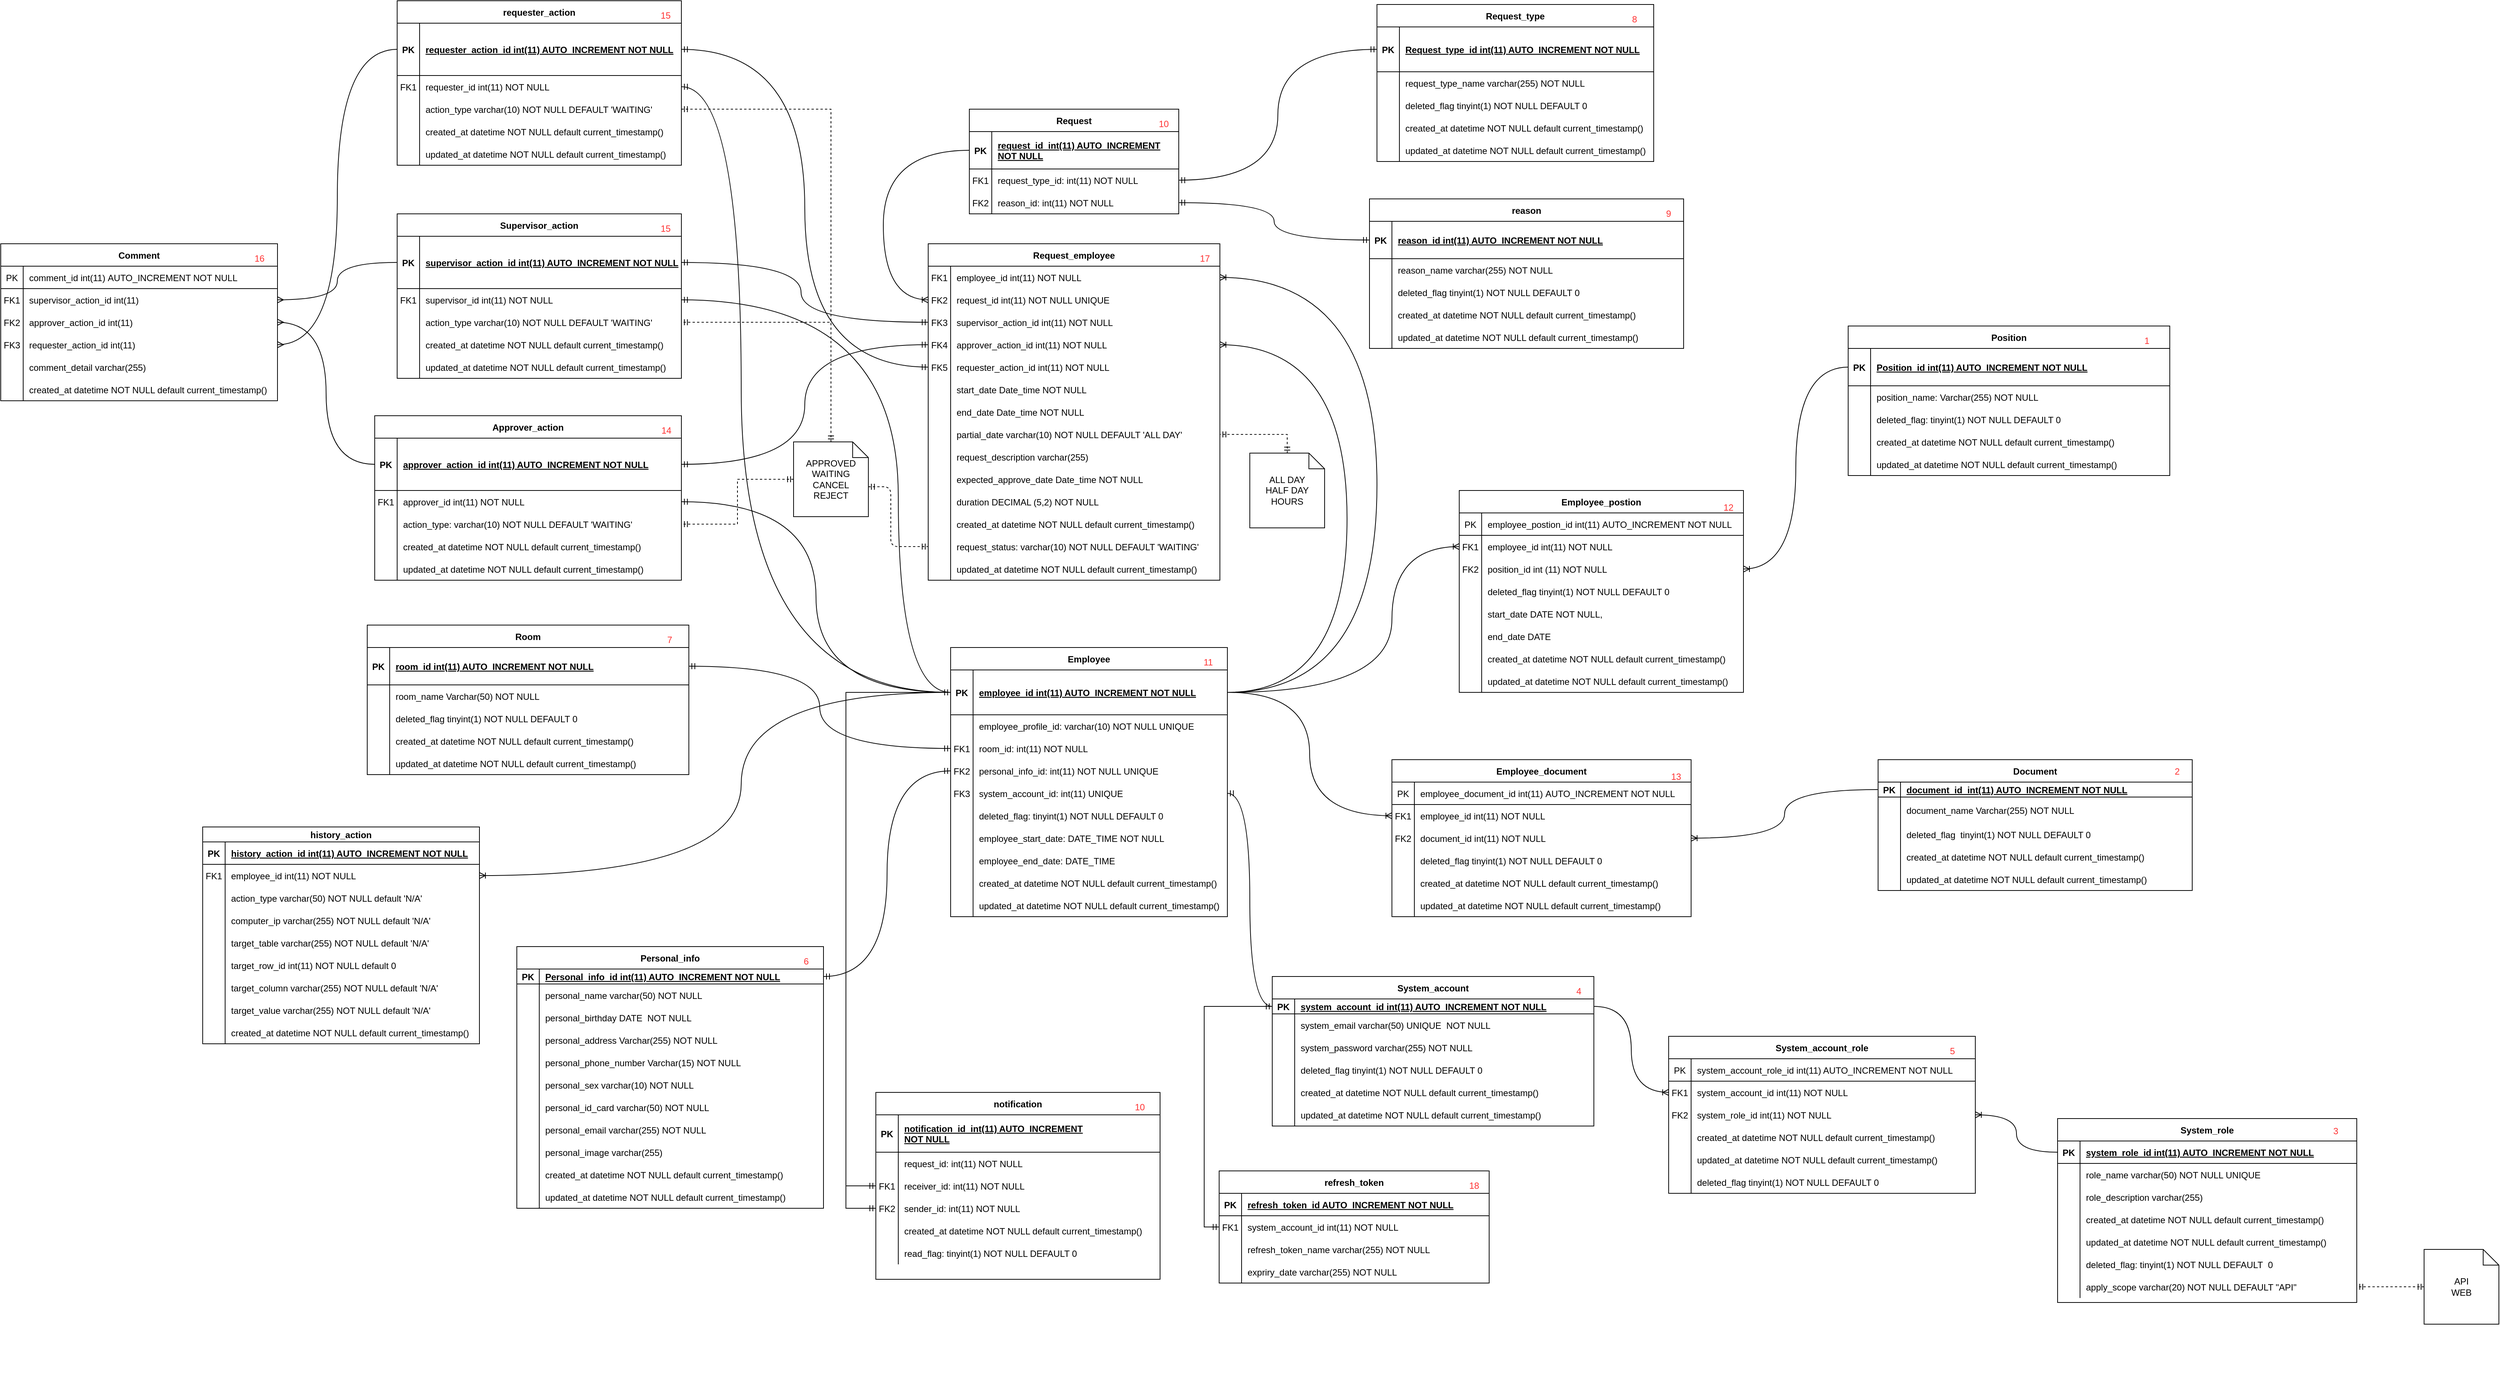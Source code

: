 <mxfile version="13.9.9" type="device"><diagram id="R2lEEEUBdFMjLlhIrx00" name="Page-1"><mxGraphModel dx="1422" dy="822" grid="1" gridSize="10" guides="1" tooltips="1" connect="1" arrows="1" fold="1" page="1" pageScale="1" pageWidth="4681" pageHeight="3300" math="0" shadow="0" extFonts="Permanent Marker^https://fonts.googleapis.com/css?family=Permanent+Marker"><root><mxCell id="0"/><mxCell id="1" parent="0"/><mxCell id="Acu3W5HlisPWS-FhBZWO-106" value="" style="group" parent="1" vertex="1" connectable="0"><mxGeometry x="3010" y="2005" width="400" height="205" as="geometry"/></mxCell><mxCell id="vpgBQerLOrrzEmFsuMBF-100" value="System_role" style="shape=table;startSize=30;container=1;collapsible=1;childLayout=tableLayout;fixedRows=1;rowLines=0;fontStyle=1;align=center;resizeLast=1;" parent="Acu3W5HlisPWS-FhBZWO-106" vertex="1"><mxGeometry width="400" height="246.0" as="geometry"/></mxCell><mxCell id="vpgBQerLOrrzEmFsuMBF-101" value="" style="shape=partialRectangle;collapsible=0;dropTarget=0;pointerEvents=0;fillColor=none;top=0;left=0;bottom=1;right=0;points=[[0,0.5],[1,0.5]];portConstraint=eastwest;" parent="vpgBQerLOrrzEmFsuMBF-100" vertex="1"><mxGeometry y="30" width="400" height="30" as="geometry"/></mxCell><mxCell id="vpgBQerLOrrzEmFsuMBF-102" value="PK" style="shape=partialRectangle;connectable=0;fillColor=none;top=0;left=0;bottom=0;right=0;fontStyle=1;overflow=hidden;" parent="vpgBQerLOrrzEmFsuMBF-101" vertex="1"><mxGeometry width="30" height="30" as="geometry"/></mxCell><mxCell id="vpgBQerLOrrzEmFsuMBF-103" value="system_role_id int(11) AUTO_INCREMENT NOT NULL" style="shape=partialRectangle;connectable=0;fillColor=none;top=0;left=0;bottom=0;right=0;align=left;spacingLeft=6;fontStyle=5;overflow=hidden;" parent="vpgBQerLOrrzEmFsuMBF-101" vertex="1"><mxGeometry x="30" width="370" height="30" as="geometry"/></mxCell><mxCell id="vpgBQerLOrrzEmFsuMBF-104" value="" style="shape=partialRectangle;collapsible=0;dropTarget=0;pointerEvents=0;fillColor=none;top=0;left=0;bottom=0;right=0;points=[[0,0.5],[1,0.5]];portConstraint=eastwest;" parent="vpgBQerLOrrzEmFsuMBF-100" vertex="1"><mxGeometry y="60" width="400" height="30" as="geometry"/></mxCell><mxCell id="vpgBQerLOrrzEmFsuMBF-105" value="" style="shape=partialRectangle;connectable=0;fillColor=none;top=0;left=0;bottom=0;right=0;editable=1;overflow=hidden;" parent="vpgBQerLOrrzEmFsuMBF-104" vertex="1"><mxGeometry width="30" height="30" as="geometry"/></mxCell><mxCell id="vpgBQerLOrrzEmFsuMBF-106" value="role_name varchar(50) NOT NULL UNIQUE" style="shape=partialRectangle;connectable=0;fillColor=none;top=0;left=0;bottom=0;right=0;align=left;spacingLeft=6;overflow=hidden;" parent="vpgBQerLOrrzEmFsuMBF-104" vertex="1"><mxGeometry x="30" width="370" height="30" as="geometry"/></mxCell><mxCell id="vpgBQerLOrrzEmFsuMBF-107" value="" style="shape=partialRectangle;collapsible=0;dropTarget=0;pointerEvents=0;fillColor=none;top=0;left=0;bottom=0;right=0;points=[[0,0.5],[1,0.5]];portConstraint=eastwest;" parent="vpgBQerLOrrzEmFsuMBF-100" vertex="1"><mxGeometry y="90" width="400" height="30" as="geometry"/></mxCell><mxCell id="vpgBQerLOrrzEmFsuMBF-108" value="" style="shape=partialRectangle;connectable=0;fillColor=none;top=0;left=0;bottom=0;right=0;editable=1;overflow=hidden;" parent="vpgBQerLOrrzEmFsuMBF-107" vertex="1"><mxGeometry width="30" height="30" as="geometry"/></mxCell><mxCell id="vpgBQerLOrrzEmFsuMBF-109" value="role_description varchar(255)" style="shape=partialRectangle;connectable=0;fillColor=none;top=0;left=0;bottom=0;right=0;align=left;spacingLeft=6;overflow=hidden;" parent="vpgBQerLOrrzEmFsuMBF-107" vertex="1"><mxGeometry x="30" width="370" height="30" as="geometry"/></mxCell><mxCell id="vpgBQerLOrrzEmFsuMBF-110" value="" style="shape=partialRectangle;collapsible=0;dropTarget=0;pointerEvents=0;fillColor=none;top=0;left=0;bottom=0;right=0;points=[[0,0.5],[1,0.5]];portConstraint=eastwest;" parent="vpgBQerLOrrzEmFsuMBF-100" vertex="1"><mxGeometry y="120" width="400" height="30" as="geometry"/></mxCell><mxCell id="vpgBQerLOrrzEmFsuMBF-111" value="" style="shape=partialRectangle;connectable=0;fillColor=none;top=0;left=0;bottom=0;right=0;editable=1;overflow=hidden;" parent="vpgBQerLOrrzEmFsuMBF-110" vertex="1"><mxGeometry width="30" height="30" as="geometry"/></mxCell><mxCell id="vpgBQerLOrrzEmFsuMBF-112" value="created_at datetime NOT NULL default current_timestamp()" style="shape=partialRectangle;connectable=0;fillColor=none;top=0;left=0;bottom=0;right=0;align=left;spacingLeft=6;overflow=hidden;" parent="vpgBQerLOrrzEmFsuMBF-110" vertex="1"><mxGeometry x="30" width="370" height="30" as="geometry"/></mxCell><mxCell id="vpgBQerLOrrzEmFsuMBF-128" value="" style="shape=partialRectangle;collapsible=0;dropTarget=0;pointerEvents=0;fillColor=none;top=0;left=0;bottom=0;right=0;points=[[0,0.5],[1,0.5]];portConstraint=eastwest;" parent="vpgBQerLOrrzEmFsuMBF-100" vertex="1"><mxGeometry y="150" width="400" height="30" as="geometry"/></mxCell><mxCell id="vpgBQerLOrrzEmFsuMBF-129" value="" style="shape=partialRectangle;connectable=0;fillColor=none;top=0;left=0;bottom=0;right=0;editable=1;overflow=hidden;" parent="vpgBQerLOrrzEmFsuMBF-128" vertex="1"><mxGeometry width="30" height="30" as="geometry"/></mxCell><mxCell id="vpgBQerLOrrzEmFsuMBF-130" value="updated_at datetime NOT NULL default current_timestamp()" style="shape=partialRectangle;connectable=0;fillColor=none;top=0;left=0;bottom=0;right=0;align=left;spacingLeft=6;overflow=hidden;" parent="vpgBQerLOrrzEmFsuMBF-128" vertex="1"><mxGeometry x="30" width="370" height="30" as="geometry"/></mxCell><mxCell id="Sv5DEWNKkGsaKQowcuS7-1" value="" style="shape=partialRectangle;collapsible=0;dropTarget=0;pointerEvents=0;fillColor=none;top=0;left=0;bottom=0;right=0;points=[[0,0.5],[1,0.5]];portConstraint=eastwest;" parent="vpgBQerLOrrzEmFsuMBF-100" vertex="1"><mxGeometry y="180" width="400" height="30" as="geometry"/></mxCell><mxCell id="Sv5DEWNKkGsaKQowcuS7-2" value="" style="shape=partialRectangle;connectable=0;fillColor=none;top=0;left=0;bottom=0;right=0;editable=1;overflow=hidden;" parent="Sv5DEWNKkGsaKQowcuS7-1" vertex="1"><mxGeometry width="30" height="30" as="geometry"/></mxCell><mxCell id="Sv5DEWNKkGsaKQowcuS7-3" value="deleted_flag: tinyint(1) NOT NULL DEFAULT  0" style="shape=partialRectangle;connectable=0;fillColor=none;top=0;left=0;bottom=0;right=0;align=left;spacingLeft=6;overflow=hidden;" parent="Sv5DEWNKkGsaKQowcuS7-1" vertex="1"><mxGeometry x="30" width="370" height="30" as="geometry"/></mxCell><mxCell id="bNmJloH9g2m8pVV5VJlA-1" value="" style="shape=partialRectangle;collapsible=0;dropTarget=0;pointerEvents=0;fillColor=none;top=0;left=0;bottom=0;right=0;points=[[0,0.5],[1,0.5]];portConstraint=eastwest;" parent="vpgBQerLOrrzEmFsuMBF-100" vertex="1"><mxGeometry y="210" width="400" height="30" as="geometry"/></mxCell><mxCell id="bNmJloH9g2m8pVV5VJlA-2" value="" style="shape=partialRectangle;connectable=0;fillColor=none;top=0;left=0;bottom=0;right=0;editable=1;overflow=hidden;" parent="bNmJloH9g2m8pVV5VJlA-1" vertex="1"><mxGeometry width="30" height="30" as="geometry"/></mxCell><mxCell id="bNmJloH9g2m8pVV5VJlA-3" value="apply_scope varchar(20) NOT NULL DEFAULT &quot;API&quot;" style="shape=partialRectangle;connectable=0;fillColor=none;top=0;left=0;bottom=0;right=0;align=left;spacingLeft=6;overflow=hidden;" parent="bNmJloH9g2m8pVV5VJlA-1" vertex="1"><mxGeometry x="30" width="370" height="30" as="geometry"/></mxCell><mxCell id="Acu3W5HlisPWS-FhBZWO-3" value="3" style="text;html=1;strokeColor=none;fillColor=none;align=center;verticalAlign=middle;whiteSpace=wrap;rounded=0;fontColor=#FF3333;" parent="Acu3W5HlisPWS-FhBZWO-106" vertex="1"><mxGeometry x="342.5" y="8.542" width="57.5" height="17.083" as="geometry"/></mxCell><mxCell id="vpgBQerLOrrzEmFsuMBF-2" style="edgeStyle=orthogonalEdgeStyle;rounded=0;orthogonalLoop=1;jettySize=auto;html=1;entryX=0;entryY=0.5;entryDx=0;entryDy=0;curved=1;endArrow=ERmandOne;endFill=0;startArrow=ERmandOne;startFill=0;" parent="1" source="0KQP678Lwq6wVrSNn1ts-28" target="0KQP678Lwq6wVrSNn1ts-17" edge="1"><mxGeometry relative="1" as="geometry"/></mxCell><mxCell id="vpgBQerLOrrzEmFsuMBF-4" style="edgeStyle=orthogonalEdgeStyle;curved=1;rounded=0;orthogonalLoop=1;jettySize=auto;html=1;exitX=1;exitY=0.5;exitDx=0;exitDy=0;entryX=0;entryY=0.5;entryDx=0;entryDy=0;endArrow=ERmandOne;endFill=0;startArrow=ERmandOne;startFill=0;" parent="1" source="0KQP678Lwq6wVrSNn1ts-48" target="0KQP678Lwq6wVrSNn1ts-24" edge="1"><mxGeometry relative="1" as="geometry"/></mxCell><mxCell id="vpgBQerLOrrzEmFsuMBF-35" style="edgeStyle=orthogonalEdgeStyle;curved=1;rounded=0;orthogonalLoop=1;jettySize=auto;html=1;entryX=0;entryY=0.5;entryDx=0;entryDy=0;endArrow=ERoneToMany;endFill=0;" parent="1" source="C-vyLk0tnHw3VtMMgP7b-24" target="vpgBQerLOrrzEmFsuMBF-26" edge="1"><mxGeometry relative="1" as="geometry"><Array as="points"><mxPoint x="2120" y="1435"/><mxPoint x="2120" y="1240"/></Array></mxGeometry></mxCell><mxCell id="vpgBQerLOrrzEmFsuMBF-36" style="edgeStyle=orthogonalEdgeStyle;curved=1;rounded=0;orthogonalLoop=1;jettySize=auto;html=1;entryX=1;entryY=0.5;entryDx=0;entryDy=0;endArrow=ERoneToMany;endFill=0;" parent="1" source="vpgBQerLOrrzEmFsuMBF-6" target="vpgBQerLOrrzEmFsuMBF-29" edge="1"><mxGeometry relative="1" as="geometry"/></mxCell><mxCell id="vpgBQerLOrrzEmFsuMBF-80" style="edgeStyle=orthogonalEdgeStyle;curved=1;rounded=0;orthogonalLoop=1;jettySize=auto;html=1;entryX=1;entryY=0.5;entryDx=0;entryDy=0;endArrow=ERoneToMany;endFill=0;" parent="1" source="vpgBQerLOrrzEmFsuMBF-44" target="vpgBQerLOrrzEmFsuMBF-66" edge="1"><mxGeometry relative="1" as="geometry"/></mxCell><mxCell id="vpgBQerLOrrzEmFsuMBF-134" style="edgeStyle=orthogonalEdgeStyle;curved=1;rounded=0;orthogonalLoop=1;jettySize=auto;html=1;entryX=0;entryY=0.5;entryDx=0;entryDy=0;endArrow=ERoneToMany;endFill=0;" parent="1" source="vpgBQerLOrrzEmFsuMBF-88" target="vpgBQerLOrrzEmFsuMBF-117" edge="1"><mxGeometry relative="1" as="geometry"/></mxCell><mxCell id="vpgBQerLOrrzEmFsuMBF-136" style="edgeStyle=orthogonalEdgeStyle;curved=1;rounded=0;orthogonalLoop=1;jettySize=auto;html=1;entryX=1;entryY=0.5;entryDx=0;entryDy=0;endArrow=ERmandOne;endFill=0;startArrow=ERmandOne;startFill=0;" parent="1" source="vpgBQerLOrrzEmFsuMBF-88" target="0KQP678Lwq6wVrSNn1ts-11" edge="1"><mxGeometry relative="1" as="geometry"/></mxCell><mxCell id="vpgBQerLOrrzEmFsuMBF-172" style="edgeStyle=orthogonalEdgeStyle;curved=1;rounded=0;orthogonalLoop=1;jettySize=auto;html=1;entryX=0;entryY=0.5;entryDx=0;entryDy=0;endArrow=ERoneToMany;endFill=0;" parent="1" source="C-vyLk0tnHw3VtMMgP7b-24" target="eCufNK5KsfFNxT6W76uX-1" edge="1"><mxGeometry relative="1" as="geometry"/></mxCell><mxCell id="vpgBQerLOrrzEmFsuMBF-183" value="Request_employee" style="shape=table;startSize=30;container=1;collapsible=1;childLayout=tableLayout;fixedRows=1;rowLines=0;fontStyle=1;align=center;resizeLast=1;" parent="1" vertex="1"><mxGeometry x="1500" y="835" width="390" height="450" as="geometry"/></mxCell><mxCell id="vpgBQerLOrrzEmFsuMBF-187" value="" style="shape=partialRectangle;collapsible=0;dropTarget=0;pointerEvents=0;fillColor=none;top=0;left=0;bottom=0;right=0;points=[[0,0.5],[1,0.5]];portConstraint=eastwest;" parent="vpgBQerLOrrzEmFsuMBF-183" vertex="1"><mxGeometry y="30" width="390" height="30" as="geometry"/></mxCell><mxCell id="vpgBQerLOrrzEmFsuMBF-188" value="FK1" style="shape=partialRectangle;connectable=0;fillColor=none;top=0;left=0;bottom=0;right=0;editable=1;overflow=hidden;" parent="vpgBQerLOrrzEmFsuMBF-187" vertex="1"><mxGeometry width="30" height="30" as="geometry"/></mxCell><mxCell id="vpgBQerLOrrzEmFsuMBF-189" value="employee_id int(11) NOT NULL" style="shape=partialRectangle;connectable=0;fillColor=none;top=0;left=0;bottom=0;right=0;align=left;spacingLeft=6;overflow=hidden;" parent="vpgBQerLOrrzEmFsuMBF-187" vertex="1"><mxGeometry x="30" width="360" height="30" as="geometry"/></mxCell><mxCell id="vpgBQerLOrrzEmFsuMBF-190" value="" style="shape=partialRectangle;collapsible=0;dropTarget=0;pointerEvents=0;fillColor=none;top=0;left=0;bottom=0;right=0;points=[[0,0.5],[1,0.5]];portConstraint=eastwest;" parent="vpgBQerLOrrzEmFsuMBF-183" vertex="1"><mxGeometry y="60" width="390" height="30" as="geometry"/></mxCell><mxCell id="vpgBQerLOrrzEmFsuMBF-191" value="FK2" style="shape=partialRectangle;connectable=0;fillColor=none;top=0;left=0;bottom=0;right=0;editable=1;overflow=hidden;" parent="vpgBQerLOrrzEmFsuMBF-190" vertex="1"><mxGeometry width="30" height="30" as="geometry"/></mxCell><mxCell id="vpgBQerLOrrzEmFsuMBF-192" value="request_id int(11) NOT NULL UNIQUE" style="shape=partialRectangle;connectable=0;fillColor=none;top=0;left=0;bottom=0;right=0;align=left;spacingLeft=6;overflow=hidden;" parent="vpgBQerLOrrzEmFsuMBF-190" vertex="1"><mxGeometry x="30" width="360" height="30" as="geometry"/></mxCell><mxCell id="-9Gis6_spzLrPv2by5lZ-23" value="" style="shape=partialRectangle;collapsible=0;dropTarget=0;pointerEvents=0;fillColor=none;top=0;left=0;bottom=0;right=0;points=[[0,0.5],[1,0.5]];portConstraint=eastwest;" parent="vpgBQerLOrrzEmFsuMBF-183" vertex="1"><mxGeometry y="90" width="390" height="30" as="geometry"/></mxCell><mxCell id="-9Gis6_spzLrPv2by5lZ-24" value="FK3" style="shape=partialRectangle;connectable=0;fillColor=none;top=0;left=0;bottom=0;right=0;editable=1;overflow=hidden;" parent="-9Gis6_spzLrPv2by5lZ-23" vertex="1"><mxGeometry width="30" height="30" as="geometry"/></mxCell><mxCell id="-9Gis6_spzLrPv2by5lZ-25" value="supervisor_action_id int(11) NOT NULL" style="shape=partialRectangle;connectable=0;fillColor=none;top=0;left=0;bottom=0;right=0;align=left;spacingLeft=6;overflow=hidden;" parent="-9Gis6_spzLrPv2by5lZ-23" vertex="1"><mxGeometry x="30" width="360" height="30" as="geometry"/></mxCell><mxCell id="vpgBQerLOrrzEmFsuMBF-193" value="" style="shape=partialRectangle;collapsible=0;dropTarget=0;pointerEvents=0;fillColor=none;top=0;left=0;bottom=0;right=0;points=[[0,0.5],[1,0.5]];portConstraint=eastwest;" parent="vpgBQerLOrrzEmFsuMBF-183" vertex="1"><mxGeometry y="120" width="390" height="30" as="geometry"/></mxCell><mxCell id="vpgBQerLOrrzEmFsuMBF-194" value="FK4" style="shape=partialRectangle;connectable=0;fillColor=none;top=0;left=0;bottom=0;right=0;editable=1;overflow=hidden;" parent="vpgBQerLOrrzEmFsuMBF-193" vertex="1"><mxGeometry width="30" height="30" as="geometry"/></mxCell><mxCell id="vpgBQerLOrrzEmFsuMBF-195" value="approver_action_id int(11) NOT NULL" style="shape=partialRectangle;connectable=0;fillColor=none;top=0;left=0;bottom=0;right=0;align=left;spacingLeft=6;overflow=hidden;" parent="vpgBQerLOrrzEmFsuMBF-193" vertex="1"><mxGeometry x="30" width="360" height="30" as="geometry"/></mxCell><mxCell id="7oWIwBfPG-bw4jNnD0c5-22" value="" style="shape=partialRectangle;collapsible=0;dropTarget=0;pointerEvents=0;fillColor=none;top=0;left=0;bottom=0;right=0;points=[[0,0.5],[1,0.5]];portConstraint=eastwest;" parent="vpgBQerLOrrzEmFsuMBF-183" vertex="1"><mxGeometry y="150" width="390" height="30" as="geometry"/></mxCell><mxCell id="7oWIwBfPG-bw4jNnD0c5-23" value="FK5" style="shape=partialRectangle;connectable=0;fillColor=none;top=0;left=0;bottom=0;right=0;editable=1;overflow=hidden;" parent="7oWIwBfPG-bw4jNnD0c5-22" vertex="1"><mxGeometry width="30" height="30" as="geometry"/></mxCell><mxCell id="7oWIwBfPG-bw4jNnD0c5-24" value="requester_action_id int(11) NOT NULL" style="shape=partialRectangle;connectable=0;fillColor=none;top=0;left=0;bottom=0;right=0;align=left;spacingLeft=6;overflow=hidden;" parent="7oWIwBfPG-bw4jNnD0c5-22" vertex="1"><mxGeometry x="30" width="360" height="30" as="geometry"/></mxCell><mxCell id="-9Gis6_spzLrPv2by5lZ-29" value="" style="shape=partialRectangle;collapsible=0;dropTarget=0;pointerEvents=0;fillColor=none;top=0;left=0;bottom=0;right=0;points=[[0,0.5],[1,0.5]];portConstraint=eastwest;" parent="vpgBQerLOrrzEmFsuMBF-183" vertex="1"><mxGeometry y="180" width="390" height="30" as="geometry"/></mxCell><mxCell id="-9Gis6_spzLrPv2by5lZ-30" value="" style="shape=partialRectangle;connectable=0;fillColor=none;top=0;left=0;bottom=0;right=0;editable=1;overflow=hidden;" parent="-9Gis6_spzLrPv2by5lZ-29" vertex="1"><mxGeometry width="30" height="30" as="geometry"/></mxCell><mxCell id="-9Gis6_spzLrPv2by5lZ-31" value="start_date Date_time NOT NULL" style="shape=partialRectangle;connectable=0;fillColor=none;top=0;left=0;bottom=0;right=0;align=left;spacingLeft=6;overflow=hidden;" parent="-9Gis6_spzLrPv2by5lZ-29" vertex="1"><mxGeometry x="30" width="360" height="30" as="geometry"/></mxCell><mxCell id="-9Gis6_spzLrPv2by5lZ-32" value="" style="shape=partialRectangle;collapsible=0;dropTarget=0;pointerEvents=0;fillColor=none;top=0;left=0;bottom=0;right=0;points=[[0,0.5],[1,0.5]];portConstraint=eastwest;" parent="vpgBQerLOrrzEmFsuMBF-183" vertex="1"><mxGeometry y="210" width="390" height="30" as="geometry"/></mxCell><mxCell id="-9Gis6_spzLrPv2by5lZ-33" value="" style="shape=partialRectangle;connectable=0;fillColor=none;top=0;left=0;bottom=0;right=0;editable=1;overflow=hidden;" parent="-9Gis6_spzLrPv2by5lZ-32" vertex="1"><mxGeometry width="30" height="30" as="geometry"/></mxCell><mxCell id="-9Gis6_spzLrPv2by5lZ-34" value="end_date Date_time NOT NULL" style="shape=partialRectangle;connectable=0;fillColor=none;top=0;left=0;bottom=0;right=0;align=left;spacingLeft=6;overflow=hidden;" parent="-9Gis6_spzLrPv2by5lZ-32" vertex="1"><mxGeometry x="30" width="360" height="30" as="geometry"/></mxCell><mxCell id="-9Gis6_spzLrPv2by5lZ-35" value="" style="shape=partialRectangle;collapsible=0;dropTarget=0;pointerEvents=0;fillColor=none;top=0;left=0;bottom=0;right=0;points=[[0,0.5],[1,0.5]];portConstraint=eastwest;" parent="vpgBQerLOrrzEmFsuMBF-183" vertex="1"><mxGeometry y="240" width="390" height="30" as="geometry"/></mxCell><mxCell id="-9Gis6_spzLrPv2by5lZ-36" value="" style="shape=partialRectangle;connectable=0;fillColor=none;top=0;left=0;bottom=0;right=0;editable=1;overflow=hidden;" parent="-9Gis6_spzLrPv2by5lZ-35" vertex="1"><mxGeometry width="30" height="30" as="geometry"/></mxCell><mxCell id="-9Gis6_spzLrPv2by5lZ-37" value="partial_date varchar(10) NOT NULL DEFAULT 'ALL DAY'" style="shape=partialRectangle;connectable=0;fillColor=none;top=0;left=0;bottom=0;right=0;align=left;spacingLeft=6;overflow=hidden;" parent="-9Gis6_spzLrPv2by5lZ-35" vertex="1"><mxGeometry x="30" width="360" height="30" as="geometry"/></mxCell><mxCell id="-9Gis6_spzLrPv2by5lZ-55" value="" style="shape=partialRectangle;collapsible=0;dropTarget=0;pointerEvents=0;fillColor=none;top=0;left=0;bottom=0;right=0;points=[[0,0.5],[1,0.5]];portConstraint=eastwest;" parent="vpgBQerLOrrzEmFsuMBF-183" vertex="1"><mxGeometry y="270" width="390" height="30" as="geometry"/></mxCell><mxCell id="-9Gis6_spzLrPv2by5lZ-56" value="" style="shape=partialRectangle;connectable=0;fillColor=none;top=0;left=0;bottom=0;right=0;editable=1;overflow=hidden;" parent="-9Gis6_spzLrPv2by5lZ-55" vertex="1"><mxGeometry width="30" height="30" as="geometry"/></mxCell><mxCell id="-9Gis6_spzLrPv2by5lZ-57" value="request_description varchar(255)" style="shape=partialRectangle;connectable=0;fillColor=none;top=0;left=0;bottom=0;right=0;align=left;spacingLeft=6;overflow=hidden;" parent="-9Gis6_spzLrPv2by5lZ-55" vertex="1"><mxGeometry x="30" width="360" height="30" as="geometry"/></mxCell><mxCell id="-9Gis6_spzLrPv2by5lZ-58" value="" style="shape=partialRectangle;collapsible=0;dropTarget=0;pointerEvents=0;fillColor=none;top=0;left=0;bottom=0;right=0;points=[[0,0.5],[1,0.5]];portConstraint=eastwest;" parent="vpgBQerLOrrzEmFsuMBF-183" vertex="1"><mxGeometry y="300" width="390" height="30" as="geometry"/></mxCell><mxCell id="-9Gis6_spzLrPv2by5lZ-59" value="" style="shape=partialRectangle;connectable=0;fillColor=none;top=0;left=0;bottom=0;right=0;editable=1;overflow=hidden;" parent="-9Gis6_spzLrPv2by5lZ-58" vertex="1"><mxGeometry width="30" height="30" as="geometry"/></mxCell><mxCell id="-9Gis6_spzLrPv2by5lZ-60" value="expected_approve_date Date_time NOT NULL" style="shape=partialRectangle;connectable=0;fillColor=none;top=0;left=0;bottom=0;right=0;align=left;spacingLeft=6;overflow=hidden;" parent="-9Gis6_spzLrPv2by5lZ-58" vertex="1"><mxGeometry x="30" width="360" height="30" as="geometry"/></mxCell><mxCell id="-9Gis6_spzLrPv2by5lZ-61" value="" style="shape=partialRectangle;collapsible=0;dropTarget=0;pointerEvents=0;fillColor=none;top=0;left=0;bottom=0;right=0;points=[[0,0.5],[1,0.5]];portConstraint=eastwest;" parent="vpgBQerLOrrzEmFsuMBF-183" vertex="1"><mxGeometry y="330" width="390" height="30" as="geometry"/></mxCell><mxCell id="-9Gis6_spzLrPv2by5lZ-62" value="" style="shape=partialRectangle;connectable=0;fillColor=none;top=0;left=0;bottom=0;right=0;editable=1;overflow=hidden;" parent="-9Gis6_spzLrPv2by5lZ-61" vertex="1"><mxGeometry width="30" height="30" as="geometry"/></mxCell><mxCell id="-9Gis6_spzLrPv2by5lZ-63" value="duration DECIMAL (5,2) NOT NULL" style="shape=partialRectangle;connectable=0;fillColor=none;top=0;left=0;bottom=0;right=0;align=left;spacingLeft=6;overflow=hidden;" parent="-9Gis6_spzLrPv2by5lZ-61" vertex="1"><mxGeometry x="30" width="360" height="30" as="geometry"/></mxCell><mxCell id="-9Gis6_spzLrPv2by5lZ-64" value="" style="shape=partialRectangle;collapsible=0;dropTarget=0;pointerEvents=0;fillColor=none;top=0;left=0;bottom=0;right=0;points=[[0,0.5],[1,0.5]];portConstraint=eastwest;" parent="vpgBQerLOrrzEmFsuMBF-183" vertex="1"><mxGeometry y="360" width="390" height="30" as="geometry"/></mxCell><mxCell id="-9Gis6_spzLrPv2by5lZ-65" value="" style="shape=partialRectangle;connectable=0;fillColor=none;top=0;left=0;bottom=0;right=0;editable=1;overflow=hidden;" parent="-9Gis6_spzLrPv2by5lZ-64" vertex="1"><mxGeometry width="30" height="30" as="geometry"/></mxCell><mxCell id="-9Gis6_spzLrPv2by5lZ-66" value="created_at datetime NOT NULL default current_timestamp()" style="shape=partialRectangle;connectable=0;fillColor=none;top=0;left=0;bottom=0;right=0;align=left;spacingLeft=6;overflow=hidden;" parent="-9Gis6_spzLrPv2by5lZ-64" vertex="1"><mxGeometry x="30" width="360" height="30" as="geometry"/></mxCell><mxCell id="-9Gis6_spzLrPv2by5lZ-74" value="" style="shape=partialRectangle;collapsible=0;dropTarget=0;pointerEvents=0;fillColor=none;top=0;left=0;bottom=0;right=0;points=[[0,0.5],[1,0.5]];portConstraint=eastwest;" parent="vpgBQerLOrrzEmFsuMBF-183" vertex="1"><mxGeometry y="390" width="390" height="30" as="geometry"/></mxCell><mxCell id="-9Gis6_spzLrPv2by5lZ-75" value="" style="shape=partialRectangle;connectable=0;fillColor=none;top=0;left=0;bottom=0;right=0;editable=1;overflow=hidden;" parent="-9Gis6_spzLrPv2by5lZ-74" vertex="1"><mxGeometry width="30" height="30" as="geometry"/></mxCell><mxCell id="-9Gis6_spzLrPv2by5lZ-76" value="request_status: varchar(10) NOT NULL DEFAULT 'WAITING'" style="shape=partialRectangle;connectable=0;fillColor=none;top=0;left=0;bottom=0;right=0;align=left;spacingLeft=6;overflow=hidden;" parent="-9Gis6_spzLrPv2by5lZ-74" vertex="1"><mxGeometry x="30" width="360" height="30" as="geometry"/></mxCell><mxCell id="Y2KMNM3NrTZTLPWFXH2e-2" value="" style="shape=partialRectangle;collapsible=0;dropTarget=0;pointerEvents=0;fillColor=none;top=0;left=0;bottom=0;right=0;points=[[0,0.5],[1,0.5]];portConstraint=eastwest;" parent="vpgBQerLOrrzEmFsuMBF-183" vertex="1"><mxGeometry y="420" width="390" height="30" as="geometry"/></mxCell><mxCell id="Y2KMNM3NrTZTLPWFXH2e-3" value="" style="shape=partialRectangle;connectable=0;fillColor=none;top=0;left=0;bottom=0;right=0;editable=1;overflow=hidden;" parent="Y2KMNM3NrTZTLPWFXH2e-2" vertex="1"><mxGeometry width="30" height="30" as="geometry"/></mxCell><mxCell id="Y2KMNM3NrTZTLPWFXH2e-4" value="updated_at datetime NOT NULL default current_timestamp()" style="shape=partialRectangle;connectable=0;fillColor=none;top=0;left=0;bottom=0;right=0;align=left;spacingLeft=6;overflow=hidden;" parent="Y2KMNM3NrTZTLPWFXH2e-2" vertex="1"><mxGeometry x="30" width="360" height="30" as="geometry"/></mxCell><mxCell id="-9Gis6_spzLrPv2by5lZ-15" style="edgeStyle=orthogonalEdgeStyle;rounded=0;orthogonalLoop=1;jettySize=auto;html=1;entryX=1;entryY=0.5;entryDx=0;entryDy=0;endArrow=ERmandOne;endFill=0;curved=1;startArrow=ERmandOne;startFill=0;" parent="1" source="-9Gis6_spzLrPv2by5lZ-2" target="vpgBQerLOrrzEmFsuMBF-159" edge="1"><mxGeometry relative="1" as="geometry"/></mxCell><mxCell id="-9Gis6_spzLrPv2by5lZ-21" style="edgeStyle=orthogonalEdgeStyle;curved=1;rounded=0;orthogonalLoop=1;jettySize=auto;html=1;entryX=0;entryY=0.5;entryDx=0;entryDy=0;endArrow=ERoneToMany;endFill=0;exitX=0;exitY=0.5;exitDx=0;exitDy=0;" parent="1" source="vpgBQerLOrrzEmFsuMBF-156" target="vpgBQerLOrrzEmFsuMBF-190" edge="1"><mxGeometry relative="1" as="geometry"><mxPoint x="1520" y="745" as="sourcePoint"/><Array as="points"><mxPoint x="1440" y="710"/><mxPoint x="1440" y="910"/></Array></mxGeometry></mxCell><mxCell id="-9Gis6_spzLrPv2by5lZ-22" style="edgeStyle=orthogonalEdgeStyle;curved=1;rounded=0;orthogonalLoop=1;jettySize=auto;html=1;exitX=1;exitY=0.5;exitDx=0;exitDy=0;entryX=1;entryY=0.5;entryDx=0;entryDy=0;endArrow=ERoneToMany;endFill=0;" parent="1" source="C-vyLk0tnHw3VtMMgP7b-24" target="vpgBQerLOrrzEmFsuMBF-187" edge="1"><mxGeometry relative="1" as="geometry"><Array as="points"><mxPoint x="2100" y="1435"/><mxPoint x="2100" y="880"/></Array></mxGeometry></mxCell><mxCell id="-9Gis6_spzLrPv2by5lZ-26" style="edgeStyle=orthogonalEdgeStyle;curved=1;rounded=0;orthogonalLoop=1;jettySize=auto;html=1;exitX=1;exitY=0.5;exitDx=0;exitDy=0;entryX=1;entryY=0.5;entryDx=0;entryDy=0;endArrow=ERoneToMany;endFill=0;" parent="1" source="C-vyLk0tnHw3VtMMgP7b-24" target="vpgBQerLOrrzEmFsuMBF-193" edge="1"><mxGeometry relative="1" as="geometry"><Array as="points"><mxPoint x="2060" y="1435"/><mxPoint x="2060" y="970"/></Array></mxGeometry></mxCell><mxCell id="-9Gis6_spzLrPv2by5lZ-54" style="edgeStyle=orthogonalEdgeStyle;curved=1;rounded=0;orthogonalLoop=1;jettySize=auto;html=1;entryX=1;entryY=0.5;entryDx=0;entryDy=0;endArrow=ERmandOne;endFill=0;startArrow=ERmandOne;startFill=0;" parent="1" source="-9Gis6_spzLrPv2by5lZ-39" target="vpgBQerLOrrzEmFsuMBF-174" edge="1"><mxGeometry relative="1" as="geometry"/></mxCell><mxCell id="cOPWn2WJcGlCFgAoTKx6-52" style="edgeStyle=orthogonalEdgeStyle;rounded=0;orthogonalLoop=1;jettySize=auto;html=1;entryX=1;entryY=0.5;entryDx=0;entryDy=0;startArrow=ERmandOne;startFill=0;endArrow=ERmandOne;endFill=0;fontColor=#FF3333;dashed=1;" parent="1" source="-9Gis6_spzLrPv2by5lZ-90" target="cOPWn2WJcGlCFgAoTKx6-34" edge="1"><mxGeometry relative="1" as="geometry"/></mxCell><mxCell id="cOPWn2WJcGlCFgAoTKx6-53" style="edgeStyle=orthogonalEdgeStyle;rounded=0;orthogonalLoop=1;jettySize=auto;html=1;entryX=1;entryY=0.5;entryDx=0;entryDy=0;startArrow=ERmandOne;startFill=0;endArrow=ERmandOne;endFill=0;fontColor=#FF3333;dashed=1;" parent="1" source="-9Gis6_spzLrPv2by5lZ-90" target="cOPWn2WJcGlCFgAoTKx6-5" edge="1"><mxGeometry relative="1" as="geometry"/></mxCell><mxCell id="-9Gis6_spzLrPv2by5lZ-90" value="APPROVED&lt;br&gt;WAITING&lt;br&gt;CANCEL&lt;br&gt;REJECT" style="shape=note;size=21;whiteSpace=wrap;html=1;" parent="1" vertex="1"><mxGeometry x="1320" y="1100" width="100" height="100" as="geometry"/></mxCell><mxCell id="-9Gis6_spzLrPv2by5lZ-94" value="" style="edgeStyle=orthogonalEdgeStyle;fontSize=12;html=1;endArrow=ERmandOne;startArrow=ERmandOne;dashed=1;entryX=0;entryY=0.5;entryDx=0;entryDy=0;exitX=0;exitY=0;exitDx=100;exitDy=60;exitPerimeter=0;" parent="1" source="-9Gis6_spzLrPv2by5lZ-90" target="-9Gis6_spzLrPv2by5lZ-74" edge="1"><mxGeometry width="100" height="100" relative="1" as="geometry"><mxPoint x="1423" y="1146" as="sourcePoint"/><mxPoint x="1500" y="935" as="targetPoint"/><Array as="points"><mxPoint x="1450" y="1160"/><mxPoint x="1450" y="1240"/></Array></mxGeometry></mxCell><mxCell id="cOPWn2WJcGlCFgAoTKx6-23" style="edgeStyle=orthogonalEdgeStyle;curved=1;rounded=0;orthogonalLoop=1;jettySize=auto;html=1;entryX=0;entryY=0.5;entryDx=0;entryDy=0;startArrow=ERmandOne;startFill=0;endArrow=ERmandOne;endFill=0;" parent="1" source="cOPWn2WJcGlCFgAoTKx6-2" target="-9Gis6_spzLrPv2by5lZ-23" edge="1"><mxGeometry relative="1" as="geometry"><Array as="points"><mxPoint x="1330" y="860"/><mxPoint x="1330" y="940"/></Array></mxGeometry></mxCell><mxCell id="cOPWn2WJcGlCFgAoTKx6-27" value="Approver_action" style="shape=table;startSize=30;container=1;collapsible=1;childLayout=tableLayout;fixedRows=1;rowLines=0;fontStyle=1;align=center;resizeLast=1;" parent="1" vertex="1"><mxGeometry x="760" y="1065" width="410" height="220" as="geometry"/></mxCell><mxCell id="cOPWn2WJcGlCFgAoTKx6-28" value="" style="shape=partialRectangle;collapsible=0;dropTarget=0;pointerEvents=0;fillColor=none;top=0;left=0;bottom=1;right=0;points=[[0,0.5],[1,0.5]];portConstraint=eastwest;" parent="cOPWn2WJcGlCFgAoTKx6-27" vertex="1"><mxGeometry y="30" width="410" height="70" as="geometry"/></mxCell><mxCell id="cOPWn2WJcGlCFgAoTKx6-29" value="PK" style="shape=partialRectangle;connectable=0;fillColor=none;top=0;left=0;bottom=0;right=0;fontStyle=1;overflow=hidden;" parent="cOPWn2WJcGlCFgAoTKx6-28" vertex="1"><mxGeometry width="30" height="70" as="geometry"/></mxCell><mxCell id="cOPWn2WJcGlCFgAoTKx6-30" value="approver_action_id int(11) AUTO_INCREMENT NOT NULL" style="shape=partialRectangle;connectable=0;fillColor=none;top=0;left=0;bottom=0;right=0;align=left;spacingLeft=6;fontStyle=5;overflow=hidden;" parent="cOPWn2WJcGlCFgAoTKx6-28" vertex="1"><mxGeometry x="30" width="380" height="70" as="geometry"/></mxCell><mxCell id="cOPWn2WJcGlCFgAoTKx6-31" value="" style="shape=partialRectangle;collapsible=0;dropTarget=0;pointerEvents=0;fillColor=none;top=0;left=0;bottom=0;right=0;points=[[0,0.5],[1,0.5]];portConstraint=eastwest;" parent="cOPWn2WJcGlCFgAoTKx6-27" vertex="1"><mxGeometry y="100" width="410" height="30" as="geometry"/></mxCell><mxCell id="cOPWn2WJcGlCFgAoTKx6-32" value="FK1" style="shape=partialRectangle;connectable=0;fillColor=none;top=0;left=0;bottom=0;right=0;editable=1;overflow=hidden;" parent="cOPWn2WJcGlCFgAoTKx6-31" vertex="1"><mxGeometry width="30" height="30" as="geometry"/></mxCell><mxCell id="cOPWn2WJcGlCFgAoTKx6-33" value="approver_id int(11) NOT NULL" style="shape=partialRectangle;connectable=0;fillColor=none;top=0;left=0;bottom=0;right=0;align=left;spacingLeft=6;overflow=hidden;" parent="cOPWn2WJcGlCFgAoTKx6-31" vertex="1"><mxGeometry x="30" width="380" height="30" as="geometry"/></mxCell><mxCell id="cOPWn2WJcGlCFgAoTKx6-34" value="" style="shape=partialRectangle;collapsible=0;dropTarget=0;pointerEvents=0;fillColor=none;top=0;left=0;bottom=0;right=0;points=[[0,0.5],[1,0.5]];portConstraint=eastwest;" parent="cOPWn2WJcGlCFgAoTKx6-27" vertex="1"><mxGeometry y="130" width="410" height="30" as="geometry"/></mxCell><mxCell id="cOPWn2WJcGlCFgAoTKx6-35" value="" style="shape=partialRectangle;connectable=0;fillColor=none;top=0;left=0;bottom=0;right=0;editable=1;overflow=hidden;" parent="cOPWn2WJcGlCFgAoTKx6-34" vertex="1"><mxGeometry width="30" height="30" as="geometry"/></mxCell><mxCell id="cOPWn2WJcGlCFgAoTKx6-36" value="action_type: varchar(10) NOT NULL DEFAULT 'WAITING'" style="shape=partialRectangle;connectable=0;fillColor=none;top=0;left=0;bottom=0;right=0;align=left;spacingLeft=6;overflow=hidden;" parent="cOPWn2WJcGlCFgAoTKx6-34" vertex="1"><mxGeometry x="30" width="380" height="30" as="geometry"/></mxCell><mxCell id="cOPWn2WJcGlCFgAoTKx6-40" value="" style="shape=partialRectangle;collapsible=0;dropTarget=0;pointerEvents=0;fillColor=none;top=0;left=0;bottom=0;right=0;points=[[0,0.5],[1,0.5]];portConstraint=eastwest;" parent="cOPWn2WJcGlCFgAoTKx6-27" vertex="1"><mxGeometry y="160" width="410" height="30" as="geometry"/></mxCell><mxCell id="cOPWn2WJcGlCFgAoTKx6-41" value="" style="shape=partialRectangle;connectable=0;fillColor=none;top=0;left=0;bottom=0;right=0;editable=1;overflow=hidden;" parent="cOPWn2WJcGlCFgAoTKx6-40" vertex="1"><mxGeometry width="30" height="30" as="geometry"/></mxCell><mxCell id="cOPWn2WJcGlCFgAoTKx6-42" value="created_at datetime NOT NULL default current_timestamp()" style="shape=partialRectangle;connectable=0;fillColor=none;top=0;left=0;bottom=0;right=0;align=left;spacingLeft=6;overflow=hidden;" parent="cOPWn2WJcGlCFgAoTKx6-40" vertex="1"><mxGeometry x="30" width="380" height="30" as="geometry"/></mxCell><mxCell id="cOPWn2WJcGlCFgAoTKx6-43" value="" style="shape=partialRectangle;collapsible=0;dropTarget=0;pointerEvents=0;fillColor=none;top=0;left=0;bottom=0;right=0;points=[[0,0.5],[1,0.5]];portConstraint=eastwest;" parent="cOPWn2WJcGlCFgAoTKx6-27" vertex="1"><mxGeometry y="190" width="410" height="30" as="geometry"/></mxCell><mxCell id="cOPWn2WJcGlCFgAoTKx6-44" value="" style="shape=partialRectangle;connectable=0;fillColor=none;top=0;left=0;bottom=0;right=0;editable=1;overflow=hidden;" parent="cOPWn2WJcGlCFgAoTKx6-43" vertex="1"><mxGeometry width="30" height="30" as="geometry"/></mxCell><mxCell id="cOPWn2WJcGlCFgAoTKx6-45" value="updated_at datetime NOT NULL default current_timestamp()" style="shape=partialRectangle;connectable=0;fillColor=none;top=0;left=0;bottom=0;right=0;align=left;spacingLeft=6;overflow=hidden;" parent="cOPWn2WJcGlCFgAoTKx6-43" vertex="1"><mxGeometry x="30" width="380" height="30" as="geometry"/></mxCell><mxCell id="cOPWn2WJcGlCFgAoTKx6-57" style="edgeStyle=orthogonalEdgeStyle;curved=1;rounded=0;orthogonalLoop=1;jettySize=auto;html=1;entryX=0;entryY=0.5;entryDx=0;entryDy=0;startArrow=ERmandOne;startFill=0;endArrow=ERmandOne;endFill=0;fontColor=#FF3333;" parent="1" source="cOPWn2WJcGlCFgAoTKx6-28" target="vpgBQerLOrrzEmFsuMBF-193" edge="1"><mxGeometry relative="1" as="geometry"/></mxCell><mxCell id="cOPWn2WJcGlCFgAoTKx6-71" style="edgeStyle=orthogonalEdgeStyle;curved=1;rounded=0;orthogonalLoop=1;jettySize=auto;html=1;entryX=1;entryY=0.5;entryDx=0;entryDy=0;startArrow=none;startFill=0;endArrow=ERmany;endFill=0;fontColor=#000000;" parent="1" source="cOPWn2WJcGlCFgAoTKx6-2" target="cOPWn2WJcGlCFgAoTKx6-62" edge="1"><mxGeometry relative="1" as="geometry"/></mxCell><mxCell id="cOPWn2WJcGlCFgAoTKx6-82" style="edgeStyle=orthogonalEdgeStyle;curved=1;rounded=0;orthogonalLoop=1;jettySize=auto;html=1;entryX=1;entryY=0.5;entryDx=0;entryDy=0;startArrow=ERmandOne;startFill=0;endArrow=ERmandOne;endFill=0;fontColor=#000000;" parent="1" source="C-vyLk0tnHw3VtMMgP7b-24" target="cOPWn2WJcGlCFgAoTKx6-31" edge="1"><mxGeometry relative="1" as="geometry"/></mxCell><mxCell id="cOPWn2WJcGlCFgAoTKx6-84" style="edgeStyle=orthogonalEdgeStyle;curved=1;rounded=0;orthogonalLoop=1;jettySize=auto;html=1;entryX=1;entryY=0.5;entryDx=0;entryDy=0;startArrow=ERmandOne;startFill=0;endArrow=ERmandOne;endFill=0;fontColor=#000000;" parent="1" source="C-vyLk0tnHw3VtMMgP7b-24" target="cOPWn2WJcGlCFgAoTKx6-17" edge="1"><mxGeometry relative="1" as="geometry"><Array as="points"><mxPoint x="1460" y="1435"/><mxPoint x="1460" y="910"/></Array></mxGeometry></mxCell><mxCell id="cOPWn2WJcGlCFgAoTKx6-87" style="edgeStyle=orthogonalEdgeStyle;curved=1;rounded=0;orthogonalLoop=1;jettySize=auto;html=1;entryX=1;entryY=0.5;entryDx=0;entryDy=0;startArrow=none;startFill=0;endArrow=ERmany;endFill=0;strokeColor=#000000;fontColor=#000000;" parent="1" source="cOPWn2WJcGlCFgAoTKx6-28" target="cOPWn2WJcGlCFgAoTKx6-65" edge="1"><mxGeometry relative="1" as="geometry"/></mxCell><mxCell id="Acu3W5HlisPWS-FhBZWO-11" value="" style="group" parent="1" vertex="1" connectable="0"><mxGeometry x="950" y="1775" width="410" height="390" as="geometry"/></mxCell><mxCell id="0KQP678Lwq6wVrSNn1ts-47" value="Personal_info" style="shape=table;startSize=30;container=1;collapsible=1;childLayout=tableLayout;fixedRows=1;rowLines=0;fontStyle=1;align=center;resizeLast=1;" parent="Acu3W5HlisPWS-FhBZWO-11" vertex="1"><mxGeometry width="410" height="350" as="geometry"/></mxCell><mxCell id="0KQP678Lwq6wVrSNn1ts-48" value="" style="shape=partialRectangle;collapsible=0;dropTarget=0;pointerEvents=0;fillColor=none;top=0;left=0;bottom=1;right=0;points=[[0,0.5],[1,0.5]];portConstraint=eastwest;" parent="0KQP678Lwq6wVrSNn1ts-47" vertex="1"><mxGeometry y="30" width="410" height="20" as="geometry"/></mxCell><mxCell id="0KQP678Lwq6wVrSNn1ts-49" value="PK" style="shape=partialRectangle;connectable=0;fillColor=none;top=0;left=0;bottom=0;right=0;fontStyle=1;overflow=hidden;" parent="0KQP678Lwq6wVrSNn1ts-48" vertex="1"><mxGeometry width="30" height="20" as="geometry"/></mxCell><mxCell id="0KQP678Lwq6wVrSNn1ts-50" value="Personal_info_id int(11) AUTO_INCREMENT NOT NULL" style="shape=partialRectangle;connectable=0;fillColor=none;top=0;left=0;bottom=0;right=0;align=left;spacingLeft=6;fontStyle=5;overflow=hidden;" parent="0KQP678Lwq6wVrSNn1ts-48" vertex="1"><mxGeometry x="30" width="380" height="20" as="geometry"/></mxCell><mxCell id="0KQP678Lwq6wVrSNn1ts-51" value="" style="shape=partialRectangle;collapsible=0;dropTarget=0;pointerEvents=0;fillColor=none;top=0;left=0;bottom=0;right=0;points=[[0,0.5],[1,0.5]];portConstraint=eastwest;" parent="0KQP678Lwq6wVrSNn1ts-47" vertex="1"><mxGeometry y="50" width="410" height="30" as="geometry"/></mxCell><mxCell id="0KQP678Lwq6wVrSNn1ts-52" value="" style="shape=partialRectangle;connectable=0;fillColor=none;top=0;left=0;bottom=0;right=0;editable=1;overflow=hidden;" parent="0KQP678Lwq6wVrSNn1ts-51" vertex="1"><mxGeometry width="30" height="30" as="geometry"/></mxCell><mxCell id="0KQP678Lwq6wVrSNn1ts-53" value="personal_name varchar(50) NOT NULL" style="shape=partialRectangle;connectable=0;fillColor=none;top=0;left=0;bottom=0;right=0;align=left;spacingLeft=6;overflow=hidden;" parent="0KQP678Lwq6wVrSNn1ts-51" vertex="1"><mxGeometry x="30" width="380" height="30" as="geometry"/></mxCell><mxCell id="0KQP678Lwq6wVrSNn1ts-54" value="" style="shape=partialRectangle;collapsible=0;dropTarget=0;pointerEvents=0;fillColor=none;top=0;left=0;bottom=0;right=0;points=[[0,0.5],[1,0.5]];portConstraint=eastwest;" parent="0KQP678Lwq6wVrSNn1ts-47" vertex="1"><mxGeometry y="80" width="410" height="30" as="geometry"/></mxCell><mxCell id="0KQP678Lwq6wVrSNn1ts-55" value="" style="shape=partialRectangle;connectable=0;fillColor=none;top=0;left=0;bottom=0;right=0;editable=1;overflow=hidden;" parent="0KQP678Lwq6wVrSNn1ts-54" vertex="1"><mxGeometry width="30" height="30" as="geometry"/></mxCell><mxCell id="0KQP678Lwq6wVrSNn1ts-56" value="personal_birthday DATE  NOT NULL" style="shape=partialRectangle;connectable=0;fillColor=none;top=0;left=0;bottom=0;right=0;align=left;spacingLeft=6;overflow=hidden;" parent="0KQP678Lwq6wVrSNn1ts-54" vertex="1"><mxGeometry x="30" width="380" height="30" as="geometry"/></mxCell><mxCell id="0KQP678Lwq6wVrSNn1ts-57" value="" style="shape=partialRectangle;collapsible=0;dropTarget=0;pointerEvents=0;fillColor=none;top=0;left=0;bottom=0;right=0;points=[[0,0.5],[1,0.5]];portConstraint=eastwest;" parent="0KQP678Lwq6wVrSNn1ts-47" vertex="1"><mxGeometry y="110" width="410" height="30" as="geometry"/></mxCell><mxCell id="0KQP678Lwq6wVrSNn1ts-58" value="" style="shape=partialRectangle;connectable=0;fillColor=none;top=0;left=0;bottom=0;right=0;editable=1;overflow=hidden;" parent="0KQP678Lwq6wVrSNn1ts-57" vertex="1"><mxGeometry width="30" height="30" as="geometry"/></mxCell><mxCell id="0KQP678Lwq6wVrSNn1ts-59" value="personal_address Varchar(255) NOT NULL" style="shape=partialRectangle;connectable=0;fillColor=none;top=0;left=0;bottom=0;right=0;align=left;spacingLeft=6;overflow=hidden;" parent="0KQP678Lwq6wVrSNn1ts-57" vertex="1"><mxGeometry x="30" width="380" height="30" as="geometry"/></mxCell><mxCell id="0KQP678Lwq6wVrSNn1ts-61" value="" style="shape=partialRectangle;collapsible=0;dropTarget=0;pointerEvents=0;fillColor=none;top=0;left=0;bottom=0;right=0;points=[[0,0.5],[1,0.5]];portConstraint=eastwest;" parent="0KQP678Lwq6wVrSNn1ts-47" vertex="1"><mxGeometry y="140" width="410" height="30" as="geometry"/></mxCell><mxCell id="0KQP678Lwq6wVrSNn1ts-62" value="" style="shape=partialRectangle;connectable=0;fillColor=none;top=0;left=0;bottom=0;right=0;editable=1;overflow=hidden;" parent="0KQP678Lwq6wVrSNn1ts-61" vertex="1"><mxGeometry width="30" height="30" as="geometry"/></mxCell><mxCell id="0KQP678Lwq6wVrSNn1ts-63" value="personal_phone_number Varchar(15) NOT NULL" style="shape=partialRectangle;connectable=0;fillColor=none;top=0;left=0;bottom=0;right=0;align=left;spacingLeft=6;overflow=hidden;" parent="0KQP678Lwq6wVrSNn1ts-61" vertex="1"><mxGeometry x="30" width="380" height="30" as="geometry"/></mxCell><mxCell id="0KQP678Lwq6wVrSNn1ts-76" value="" style="shape=partialRectangle;collapsible=0;dropTarget=0;pointerEvents=0;fillColor=none;top=0;left=0;bottom=0;right=0;points=[[0,0.5],[1,0.5]];portConstraint=eastwest;" parent="0KQP678Lwq6wVrSNn1ts-47" vertex="1"><mxGeometry y="170" width="410" height="30" as="geometry"/></mxCell><mxCell id="0KQP678Lwq6wVrSNn1ts-77" value="" style="shape=partialRectangle;connectable=0;fillColor=none;top=0;left=0;bottom=0;right=0;editable=1;overflow=hidden;" parent="0KQP678Lwq6wVrSNn1ts-76" vertex="1"><mxGeometry width="30" height="30" as="geometry"/></mxCell><mxCell id="0KQP678Lwq6wVrSNn1ts-78" value="personal_sex varchar(10) NOT NULL" style="shape=partialRectangle;connectable=0;fillColor=none;top=0;left=0;bottom=0;right=0;align=left;spacingLeft=6;overflow=hidden;" parent="0KQP678Lwq6wVrSNn1ts-76" vertex="1"><mxGeometry x="30" width="380" height="30" as="geometry"/></mxCell><mxCell id="0KQP678Lwq6wVrSNn1ts-79" value="" style="shape=partialRectangle;collapsible=0;dropTarget=0;pointerEvents=0;fillColor=none;top=0;left=0;bottom=0;right=0;points=[[0,0.5],[1,0.5]];portConstraint=eastwest;" parent="0KQP678Lwq6wVrSNn1ts-47" vertex="1"><mxGeometry y="200" width="410" height="30" as="geometry"/></mxCell><mxCell id="0KQP678Lwq6wVrSNn1ts-80" value="" style="shape=partialRectangle;connectable=0;fillColor=none;top=0;left=0;bottom=0;right=0;editable=1;overflow=hidden;" parent="0KQP678Lwq6wVrSNn1ts-79" vertex="1"><mxGeometry width="30" height="30" as="geometry"/></mxCell><mxCell id="0KQP678Lwq6wVrSNn1ts-81" value="personal_id_card varchar(50) NOT NULL" style="shape=partialRectangle;connectable=0;fillColor=none;top=0;left=0;bottom=0;right=0;align=left;spacingLeft=6;overflow=hidden;" parent="0KQP678Lwq6wVrSNn1ts-79" vertex="1"><mxGeometry x="30" width="380" height="30" as="geometry"/></mxCell><mxCell id="0KQP678Lwq6wVrSNn1ts-73" value="" style="shape=partialRectangle;collapsible=0;dropTarget=0;pointerEvents=0;fillColor=none;top=0;left=0;bottom=0;right=0;points=[[0,0.5],[1,0.5]];portConstraint=eastwest;" parent="0KQP678Lwq6wVrSNn1ts-47" vertex="1"><mxGeometry y="230" width="410" height="30" as="geometry"/></mxCell><mxCell id="0KQP678Lwq6wVrSNn1ts-74" value="" style="shape=partialRectangle;connectable=0;fillColor=none;top=0;left=0;bottom=0;right=0;editable=1;overflow=hidden;" parent="0KQP678Lwq6wVrSNn1ts-73" vertex="1"><mxGeometry width="30" height="30" as="geometry"/></mxCell><mxCell id="0KQP678Lwq6wVrSNn1ts-75" value="personal_email varchar(255) NOT NULL" style="shape=partialRectangle;connectable=0;fillColor=none;top=0;left=0;bottom=0;right=0;align=left;spacingLeft=6;overflow=hidden;" parent="0KQP678Lwq6wVrSNn1ts-73" vertex="1"><mxGeometry x="30" width="380" height="30" as="geometry"/></mxCell><mxCell id="cOPWn2WJcGlCFgAoTKx6-88" value="" style="shape=partialRectangle;collapsible=0;dropTarget=0;pointerEvents=0;fillColor=none;top=0;left=0;bottom=0;right=0;points=[[0,0.5],[1,0.5]];portConstraint=eastwest;" parent="0KQP678Lwq6wVrSNn1ts-47" vertex="1"><mxGeometry y="260" width="410" height="30" as="geometry"/></mxCell><mxCell id="cOPWn2WJcGlCFgAoTKx6-89" value="" style="shape=partialRectangle;connectable=0;fillColor=none;top=0;left=0;bottom=0;right=0;editable=1;overflow=hidden;" parent="cOPWn2WJcGlCFgAoTKx6-88" vertex="1"><mxGeometry width="30" height="30" as="geometry"/></mxCell><mxCell id="cOPWn2WJcGlCFgAoTKx6-90" value="personal_image varchar(255) " style="shape=partialRectangle;connectable=0;fillColor=none;top=0;left=0;bottom=0;right=0;align=left;spacingLeft=6;overflow=hidden;" parent="cOPWn2WJcGlCFgAoTKx6-88" vertex="1"><mxGeometry x="30" width="380" height="30" as="geometry"/></mxCell><mxCell id="0KQP678Lwq6wVrSNn1ts-85" value="" style="shape=partialRectangle;collapsible=0;dropTarget=0;pointerEvents=0;fillColor=none;top=0;left=0;bottom=0;right=0;points=[[0,0.5],[1,0.5]];portConstraint=eastwest;" parent="0KQP678Lwq6wVrSNn1ts-47" vertex="1"><mxGeometry y="290" width="410" height="30" as="geometry"/></mxCell><mxCell id="0KQP678Lwq6wVrSNn1ts-86" value="" style="shape=partialRectangle;connectable=0;fillColor=none;top=0;left=0;bottom=0;right=0;editable=1;overflow=hidden;" parent="0KQP678Lwq6wVrSNn1ts-85" vertex="1"><mxGeometry width="30" height="30" as="geometry"/></mxCell><mxCell id="0KQP678Lwq6wVrSNn1ts-87" value="created_at datetime NOT NULL default current_timestamp()" style="shape=partialRectangle;connectable=0;fillColor=none;top=0;left=0;bottom=0;right=0;align=left;spacingLeft=6;overflow=hidden;" parent="0KQP678Lwq6wVrSNn1ts-85" vertex="1"><mxGeometry x="30" width="380" height="30" as="geometry"/></mxCell><mxCell id="0KQP678Lwq6wVrSNn1ts-88" value="" style="shape=partialRectangle;collapsible=0;dropTarget=0;pointerEvents=0;fillColor=none;top=0;left=0;bottom=0;right=0;points=[[0,0.5],[1,0.5]];portConstraint=eastwest;" parent="0KQP678Lwq6wVrSNn1ts-47" vertex="1"><mxGeometry y="320" width="410" height="30" as="geometry"/></mxCell><mxCell id="0KQP678Lwq6wVrSNn1ts-89" value="" style="shape=partialRectangle;connectable=0;fillColor=none;top=0;left=0;bottom=0;right=0;editable=1;overflow=hidden;" parent="0KQP678Lwq6wVrSNn1ts-88" vertex="1"><mxGeometry width="30" height="30" as="geometry"/></mxCell><mxCell id="0KQP678Lwq6wVrSNn1ts-90" value="updated_at datetime NOT NULL default current_timestamp()" style="shape=partialRectangle;connectable=0;fillColor=none;top=0;left=0;bottom=0;right=0;align=left;spacingLeft=6;overflow=hidden;" parent="0KQP678Lwq6wVrSNn1ts-88" vertex="1"><mxGeometry x="30" width="380" height="30" as="geometry"/></mxCell><mxCell id="Acu3W5HlisPWS-FhBZWO-10" value="6" style="text;html=1;strokeColor=none;fillColor=none;align=center;verticalAlign=middle;whiteSpace=wrap;rounded=0;fontColor=#FF3333;" parent="Acu3W5HlisPWS-FhBZWO-11" vertex="1"><mxGeometry x="364.444" y="10" width="45.556" height="20" as="geometry"/></mxCell><mxCell id="Acu3W5HlisPWS-FhBZWO-13" value="" style="group" parent="1" vertex="1" connectable="0"><mxGeometry x="750" y="1345" width="430" height="200" as="geometry"/></mxCell><mxCell id="0KQP678Lwq6wVrSNn1ts-27" value="Room" style="shape=table;startSize=30;container=1;collapsible=1;childLayout=tableLayout;fixedRows=1;rowLines=0;fontStyle=1;align=center;resizeLast=1;" parent="Acu3W5HlisPWS-FhBZWO-13" vertex="1"><mxGeometry width="430" height="200" as="geometry"/></mxCell><mxCell id="0KQP678Lwq6wVrSNn1ts-28" value="" style="shape=partialRectangle;collapsible=0;dropTarget=0;pointerEvents=0;fillColor=none;top=0;left=0;bottom=1;right=0;points=[[0,0.5],[1,0.5]];portConstraint=eastwest;" parent="0KQP678Lwq6wVrSNn1ts-27" vertex="1"><mxGeometry y="30" width="430" height="50" as="geometry"/></mxCell><mxCell id="0KQP678Lwq6wVrSNn1ts-29" value="PK" style="shape=partialRectangle;connectable=0;fillColor=none;top=0;left=0;bottom=0;right=0;fontStyle=1;overflow=hidden;" parent="0KQP678Lwq6wVrSNn1ts-28" vertex="1"><mxGeometry width="30" height="50" as="geometry"/></mxCell><mxCell id="0KQP678Lwq6wVrSNn1ts-30" value="room_id int(11) AUTO_INCREMENT NOT NULL" style="shape=partialRectangle;connectable=0;fillColor=none;top=0;left=0;bottom=0;right=0;align=left;spacingLeft=6;fontStyle=5;overflow=hidden;" parent="0KQP678Lwq6wVrSNn1ts-28" vertex="1"><mxGeometry x="30" width="400" height="50" as="geometry"/></mxCell><mxCell id="0KQP678Lwq6wVrSNn1ts-31" value="" style="shape=partialRectangle;collapsible=0;dropTarget=0;pointerEvents=0;fillColor=none;top=0;left=0;bottom=0;right=0;points=[[0,0.5],[1,0.5]];portConstraint=eastwest;" parent="0KQP678Lwq6wVrSNn1ts-27" vertex="1"><mxGeometry y="80" width="430" height="30" as="geometry"/></mxCell><mxCell id="0KQP678Lwq6wVrSNn1ts-32" value="" style="shape=partialRectangle;connectable=0;fillColor=none;top=0;left=0;bottom=0;right=0;editable=1;overflow=hidden;" parent="0KQP678Lwq6wVrSNn1ts-31" vertex="1"><mxGeometry width="30" height="30" as="geometry"/></mxCell><mxCell id="0KQP678Lwq6wVrSNn1ts-33" value="room_name Varchar(50) NOT NULL" style="shape=partialRectangle;connectable=0;fillColor=none;top=0;left=0;bottom=0;right=0;align=left;spacingLeft=6;overflow=hidden;" parent="0KQP678Lwq6wVrSNn1ts-31" vertex="1"><mxGeometry x="30" width="400" height="30" as="geometry"/></mxCell><mxCell id="0KQP678Lwq6wVrSNn1ts-34" value="" style="shape=partialRectangle;collapsible=0;dropTarget=0;pointerEvents=0;fillColor=none;top=0;left=0;bottom=0;right=0;points=[[0,0.5],[1,0.5]];portConstraint=eastwest;" parent="0KQP678Lwq6wVrSNn1ts-27" vertex="1"><mxGeometry y="110" width="430" height="30" as="geometry"/></mxCell><mxCell id="0KQP678Lwq6wVrSNn1ts-35" value="" style="shape=partialRectangle;connectable=0;fillColor=none;top=0;left=0;bottom=0;right=0;editable=1;overflow=hidden;" parent="0KQP678Lwq6wVrSNn1ts-34" vertex="1"><mxGeometry width="30" height="30" as="geometry"/></mxCell><mxCell id="0KQP678Lwq6wVrSNn1ts-36" value="deleted_flag tinyint(1) NOT NULL DEFAULT 0" style="shape=partialRectangle;connectable=0;fillColor=none;top=0;left=0;bottom=0;right=0;align=left;spacingLeft=6;overflow=hidden;" parent="0KQP678Lwq6wVrSNn1ts-34" vertex="1"><mxGeometry x="30" width="400" height="30" as="geometry"/></mxCell><mxCell id="0KQP678Lwq6wVrSNn1ts-37" value="" style="shape=partialRectangle;collapsible=0;dropTarget=0;pointerEvents=0;fillColor=none;top=0;left=0;bottom=0;right=0;points=[[0,0.5],[1,0.5]];portConstraint=eastwest;" parent="0KQP678Lwq6wVrSNn1ts-27" vertex="1"><mxGeometry y="140" width="430" height="30" as="geometry"/></mxCell><mxCell id="0KQP678Lwq6wVrSNn1ts-38" value="" style="shape=partialRectangle;connectable=0;fillColor=none;top=0;left=0;bottom=0;right=0;editable=1;overflow=hidden;" parent="0KQP678Lwq6wVrSNn1ts-37" vertex="1"><mxGeometry width="30" height="30" as="geometry"/></mxCell><mxCell id="0KQP678Lwq6wVrSNn1ts-39" value="created_at datetime NOT NULL default current_timestamp()" style="shape=partialRectangle;connectable=0;fillColor=none;top=0;left=0;bottom=0;right=0;align=left;spacingLeft=6;overflow=hidden;" parent="0KQP678Lwq6wVrSNn1ts-37" vertex="1"><mxGeometry x="30" width="400" height="30" as="geometry"/></mxCell><mxCell id="0KQP678Lwq6wVrSNn1ts-40" value="" style="shape=partialRectangle;collapsible=0;dropTarget=0;pointerEvents=0;fillColor=none;top=0;left=0;bottom=0;right=0;points=[[0,0.5],[1,0.5]];portConstraint=eastwest;" parent="0KQP678Lwq6wVrSNn1ts-27" vertex="1"><mxGeometry y="170" width="430" height="30" as="geometry"/></mxCell><mxCell id="0KQP678Lwq6wVrSNn1ts-41" value="" style="shape=partialRectangle;connectable=0;fillColor=none;top=0;left=0;bottom=0;right=0;editable=1;overflow=hidden;" parent="0KQP678Lwq6wVrSNn1ts-40" vertex="1"><mxGeometry width="30" height="30" as="geometry"/></mxCell><mxCell id="0KQP678Lwq6wVrSNn1ts-42" value="updated_at datetime NOT NULL default current_timestamp()" style="shape=partialRectangle;connectable=0;fillColor=none;top=0;left=0;bottom=0;right=0;align=left;spacingLeft=6;overflow=hidden;" parent="0KQP678Lwq6wVrSNn1ts-40" vertex="1"><mxGeometry x="30" width="400" height="30" as="geometry"/></mxCell><mxCell id="0KQP678Lwq6wVrSNn1ts-46" style="edgeStyle=orthogonalEdgeStyle;rounded=0;orthogonalLoop=1;jettySize=auto;html=1;endArrow=ERoneToMany;endFill=0;elbow=vertical;curved=1;exitX=1;exitY=0.5;exitDx=0;exitDy=0;" parent="0KQP678Lwq6wVrSNn1ts-27" source="0KQP678Lwq6wVrSNn1ts-28" target="0KQP678Lwq6wVrSNn1ts-28" edge="1"><mxGeometry relative="1" as="geometry"/></mxCell><mxCell id="Acu3W5HlisPWS-FhBZWO-12" value="7" style="text;html=1;strokeColor=none;fillColor=none;align=center;verticalAlign=middle;whiteSpace=wrap;rounded=0;fontColor=#FF3333;" parent="Acu3W5HlisPWS-FhBZWO-13" vertex="1"><mxGeometry x="379.412" y="10" width="50.588" height="20" as="geometry"/></mxCell><mxCell id="Acu3W5HlisPWS-FhBZWO-14" value="14" style="text;html=1;strokeColor=none;fillColor=none;align=center;verticalAlign=middle;whiteSpace=wrap;rounded=0;fontColor=#FF3333;" parent="1" vertex="1"><mxGeometry x="1130" y="1075" width="40" height="20" as="geometry"/></mxCell><mxCell id="Acu3W5HlisPWS-FhBZWO-16" value="" style="group" parent="1" vertex="1" connectable="0"><mxGeometry x="2100" y="515" width="370" height="210" as="geometry"/></mxCell><mxCell id="-9Gis6_spzLrPv2by5lZ-1" value="Request_type" style="shape=table;startSize=30;container=1;collapsible=1;childLayout=tableLayout;fixedRows=1;rowLines=0;fontStyle=1;align=center;resizeLast=1;" parent="Acu3W5HlisPWS-FhBZWO-16" vertex="1"><mxGeometry width="370.0" height="210" as="geometry"/></mxCell><mxCell id="-9Gis6_spzLrPv2by5lZ-2" value="" style="shape=partialRectangle;collapsible=0;dropTarget=0;pointerEvents=0;fillColor=none;top=0;left=0;bottom=1;right=0;points=[[0,0.5],[1,0.5]];portConstraint=eastwest;" parent="-9Gis6_spzLrPv2by5lZ-1" vertex="1"><mxGeometry y="30" width="370.0" height="60" as="geometry"/></mxCell><mxCell id="-9Gis6_spzLrPv2by5lZ-3" value="PK" style="shape=partialRectangle;connectable=0;fillColor=none;top=0;left=0;bottom=0;right=0;fontStyle=1;overflow=hidden;" parent="-9Gis6_spzLrPv2by5lZ-2" vertex="1"><mxGeometry width="30" height="60" as="geometry"/></mxCell><mxCell id="-9Gis6_spzLrPv2by5lZ-4" value="Request_type_id int(11) AUTO_INCREMENT NOT NULL" style="shape=partialRectangle;connectable=0;fillColor=none;top=0;left=0;bottom=0;right=0;align=left;spacingLeft=6;fontStyle=5;overflow=hidden;" parent="-9Gis6_spzLrPv2by5lZ-2" vertex="1"><mxGeometry x="30" width="340.0" height="60" as="geometry"/></mxCell><mxCell id="-9Gis6_spzLrPv2by5lZ-5" value="" style="shape=partialRectangle;collapsible=0;dropTarget=0;pointerEvents=0;fillColor=none;top=0;left=0;bottom=0;right=0;points=[[0,0.5],[1,0.5]];portConstraint=eastwest;" parent="-9Gis6_spzLrPv2by5lZ-1" vertex="1"><mxGeometry y="90" width="370.0" height="30" as="geometry"/></mxCell><mxCell id="-9Gis6_spzLrPv2by5lZ-6" value="" style="shape=partialRectangle;connectable=0;fillColor=none;top=0;left=0;bottom=0;right=0;editable=1;overflow=hidden;" parent="-9Gis6_spzLrPv2by5lZ-5" vertex="1"><mxGeometry width="30" height="30" as="geometry"/></mxCell><mxCell id="-9Gis6_spzLrPv2by5lZ-7" value="request_type_name varchar(255) NOT NULL" style="shape=partialRectangle;connectable=0;fillColor=none;top=0;left=0;bottom=0;right=0;align=left;spacingLeft=6;overflow=hidden;" parent="-9Gis6_spzLrPv2by5lZ-5" vertex="1"><mxGeometry x="30" width="340.0" height="30" as="geometry"/></mxCell><mxCell id="-9Gis6_spzLrPv2by5lZ-8" value="" style="shape=partialRectangle;collapsible=0;dropTarget=0;pointerEvents=0;fillColor=none;top=0;left=0;bottom=0;right=0;points=[[0,0.5],[1,0.5]];portConstraint=eastwest;" parent="-9Gis6_spzLrPv2by5lZ-1" vertex="1"><mxGeometry y="120" width="370.0" height="30" as="geometry"/></mxCell><mxCell id="-9Gis6_spzLrPv2by5lZ-9" value="" style="shape=partialRectangle;connectable=0;fillColor=none;top=0;left=0;bottom=0;right=0;editable=1;overflow=hidden;" parent="-9Gis6_spzLrPv2by5lZ-8" vertex="1"><mxGeometry width="30" height="30" as="geometry"/></mxCell><mxCell id="-9Gis6_spzLrPv2by5lZ-10" value="deleted_flag tinyint(1) NOT NULL DEFAULT 0" style="shape=partialRectangle;connectable=0;fillColor=none;top=0;left=0;bottom=0;right=0;align=left;spacingLeft=6;overflow=hidden;" parent="-9Gis6_spzLrPv2by5lZ-8" vertex="1"><mxGeometry x="30" width="340.0" height="30" as="geometry"/></mxCell><mxCell id="-9Gis6_spzLrPv2by5lZ-11" value="" style="shape=partialRectangle;collapsible=0;dropTarget=0;pointerEvents=0;fillColor=none;top=0;left=0;bottom=0;right=0;points=[[0,0.5],[1,0.5]];portConstraint=eastwest;" parent="-9Gis6_spzLrPv2by5lZ-1" vertex="1"><mxGeometry y="150" width="370.0" height="30" as="geometry"/></mxCell><mxCell id="-9Gis6_spzLrPv2by5lZ-12" value="" style="shape=partialRectangle;connectable=0;fillColor=none;top=0;left=0;bottom=0;right=0;editable=1;overflow=hidden;" parent="-9Gis6_spzLrPv2by5lZ-11" vertex="1"><mxGeometry width="30" height="30" as="geometry"/></mxCell><mxCell id="-9Gis6_spzLrPv2by5lZ-13" value="created_at datetime NOT NULL default current_timestamp()" style="shape=partialRectangle;connectable=0;fillColor=none;top=0;left=0;bottom=0;right=0;align=left;spacingLeft=6;overflow=hidden;" parent="-9Gis6_spzLrPv2by5lZ-11" vertex="1"><mxGeometry x="30" width="340.0" height="30" as="geometry"/></mxCell><mxCell id="-9Gis6_spzLrPv2by5lZ-17" value="" style="shape=partialRectangle;collapsible=0;dropTarget=0;pointerEvents=0;fillColor=none;top=0;left=0;bottom=0;right=0;points=[[0,0.5],[1,0.5]];portConstraint=eastwest;" parent="-9Gis6_spzLrPv2by5lZ-1" vertex="1"><mxGeometry y="180" width="370.0" height="30" as="geometry"/></mxCell><mxCell id="-9Gis6_spzLrPv2by5lZ-18" value="" style="shape=partialRectangle;connectable=0;fillColor=none;top=0;left=0;bottom=0;right=0;editable=1;overflow=hidden;" parent="-9Gis6_spzLrPv2by5lZ-17" vertex="1"><mxGeometry width="30" height="30" as="geometry"/></mxCell><mxCell id="-9Gis6_spzLrPv2by5lZ-19" value="updated_at datetime NOT NULL default current_timestamp()" style="shape=partialRectangle;connectable=0;fillColor=none;top=0;left=0;bottom=0;right=0;align=left;spacingLeft=6;overflow=hidden;" parent="-9Gis6_spzLrPv2by5lZ-17" vertex="1"><mxGeometry x="30" width="340.0" height="30" as="geometry"/></mxCell><mxCell id="Acu3W5HlisPWS-FhBZWO-15" value="8" style="text;html=1;strokeColor=none;fillColor=none;align=center;verticalAlign=middle;whiteSpace=wrap;rounded=0;fontColor=#FF3333;" parent="Acu3W5HlisPWS-FhBZWO-16" vertex="1"><mxGeometry x="318.966" y="10" width="51.034" height="20" as="geometry"/></mxCell><mxCell id="Acu3W5HlisPWS-FhBZWO-19" value="" style="group" parent="1" vertex="1" connectable="0"><mxGeometry x="1555" y="655" width="280" height="140" as="geometry"/></mxCell><mxCell id="vpgBQerLOrrzEmFsuMBF-155" value="Request" style="shape=table;startSize=30;container=1;collapsible=1;childLayout=tableLayout;fixedRows=1;rowLines=0;fontStyle=1;align=center;resizeLast=1;" parent="Acu3W5HlisPWS-FhBZWO-19" vertex="1"><mxGeometry width="280" height="140" as="geometry"/></mxCell><mxCell id="vpgBQerLOrrzEmFsuMBF-156" value="" style="shape=partialRectangle;collapsible=0;dropTarget=0;pointerEvents=0;fillColor=none;top=0;left=0;bottom=1;right=0;points=[[0,0.5],[1,0.5]];portConstraint=eastwest;" parent="vpgBQerLOrrzEmFsuMBF-155" vertex="1"><mxGeometry y="30" width="280" height="50" as="geometry"/></mxCell><mxCell id="vpgBQerLOrrzEmFsuMBF-157" value="PK" style="shape=partialRectangle;connectable=0;fillColor=none;top=0;left=0;bottom=0;right=0;fontStyle=1;overflow=hidden;" parent="vpgBQerLOrrzEmFsuMBF-156" vertex="1"><mxGeometry width="30" height="50" as="geometry"/></mxCell><mxCell id="vpgBQerLOrrzEmFsuMBF-158" value="request_id  int(11) AUTO_INCREMENT&#10;NOT NULL" style="shape=partialRectangle;connectable=0;fillColor=none;top=0;left=0;bottom=0;right=0;align=left;spacingLeft=6;fontStyle=5;overflow=hidden;" parent="vpgBQerLOrrzEmFsuMBF-156" vertex="1"><mxGeometry x="30" width="250" height="50" as="geometry"/></mxCell><mxCell id="vpgBQerLOrrzEmFsuMBF-159" value="" style="shape=partialRectangle;collapsible=0;dropTarget=0;pointerEvents=0;fillColor=none;top=0;left=0;bottom=0;right=0;points=[[0,0.5],[1,0.5]];portConstraint=eastwest;" parent="vpgBQerLOrrzEmFsuMBF-155" vertex="1"><mxGeometry y="80" width="280" height="30" as="geometry"/></mxCell><mxCell id="vpgBQerLOrrzEmFsuMBF-160" value="FK1" style="shape=partialRectangle;connectable=0;fillColor=none;top=0;left=0;bottom=0;right=0;editable=1;overflow=hidden;" parent="vpgBQerLOrrzEmFsuMBF-159" vertex="1"><mxGeometry width="30" height="30" as="geometry"/></mxCell><mxCell id="vpgBQerLOrrzEmFsuMBF-161" value="request_type_id: int(11) NOT NULL" style="shape=partialRectangle;connectable=0;fillColor=none;top=0;left=0;bottom=0;right=0;align=left;spacingLeft=6;overflow=hidden;" parent="vpgBQerLOrrzEmFsuMBF-159" vertex="1"><mxGeometry x="30" width="250" height="30" as="geometry"/></mxCell><mxCell id="vpgBQerLOrrzEmFsuMBF-174" value="" style="shape=partialRectangle;collapsible=0;dropTarget=0;pointerEvents=0;fillColor=none;top=0;left=0;bottom=0;right=0;points=[[0,0.5],[1,0.5]];portConstraint=eastwest;" parent="vpgBQerLOrrzEmFsuMBF-155" vertex="1"><mxGeometry y="110" width="280" height="30" as="geometry"/></mxCell><mxCell id="vpgBQerLOrrzEmFsuMBF-175" value="FK2" style="shape=partialRectangle;connectable=0;fillColor=none;top=0;left=0;bottom=0;right=0;editable=1;overflow=hidden;" parent="vpgBQerLOrrzEmFsuMBF-174" vertex="1"><mxGeometry width="30" height="30" as="geometry"/></mxCell><mxCell id="vpgBQerLOrrzEmFsuMBF-176" value="reason_id: int(11) NOT NULL" style="shape=partialRectangle;connectable=0;fillColor=none;top=0;left=0;bottom=0;right=0;align=left;spacingLeft=6;overflow=hidden;" parent="vpgBQerLOrrzEmFsuMBF-174" vertex="1"><mxGeometry x="30" width="250" height="30" as="geometry"/></mxCell><mxCell id="Acu3W5HlisPWS-FhBZWO-18" value="10" style="text;html=1;strokeColor=none;fillColor=none;align=center;verticalAlign=middle;whiteSpace=wrap;rounded=0;fontColor=#FF3333;" parent="Acu3W5HlisPWS-FhBZWO-19" vertex="1"><mxGeometry x="240" y="10" width="40" height="20" as="geometry"/></mxCell><mxCell id="Acu3W5HlisPWS-FhBZWO-22" value="" style="group" parent="1" vertex="1" connectable="0"><mxGeometry x="1530" y="1375" width="370" height="360" as="geometry"/></mxCell><mxCell id="C-vyLk0tnHw3VtMMgP7b-23" value="Employee" style="shape=table;startSize=30;container=1;collapsible=1;childLayout=tableLayout;fixedRows=1;rowLines=0;fontStyle=1;align=center;resizeLast=1;" parent="Acu3W5HlisPWS-FhBZWO-22" vertex="1"><mxGeometry width="370.0" height="360" as="geometry"/></mxCell><mxCell id="C-vyLk0tnHw3VtMMgP7b-24" value="" style="shape=partialRectangle;collapsible=0;dropTarget=0;pointerEvents=0;fillColor=none;points=[[0,0.5],[1,0.5]];portConstraint=eastwest;top=0;left=0;right=0;bottom=1;" parent="C-vyLk0tnHw3VtMMgP7b-23" vertex="1"><mxGeometry y="30" width="370.0" height="60" as="geometry"/></mxCell><mxCell id="C-vyLk0tnHw3VtMMgP7b-25" value="PK" style="shape=partialRectangle;overflow=hidden;connectable=0;fillColor=none;top=0;left=0;bottom=0;right=0;fontStyle=1;" parent="C-vyLk0tnHw3VtMMgP7b-24" vertex="1"><mxGeometry width="30" height="60" as="geometry"/></mxCell><mxCell id="C-vyLk0tnHw3VtMMgP7b-26" value="employee_id int(11) AUTO_INCREMENT NOT NULL" style="shape=partialRectangle;overflow=hidden;connectable=0;fillColor=none;top=0;left=0;bottom=0;right=0;align=left;spacingLeft=6;fontStyle=5;" parent="C-vyLk0tnHw3VtMMgP7b-24" vertex="1"><mxGeometry x="30" width="340.0" height="60" as="geometry"/></mxCell><mxCell id="DfgJM7zx__ac7ONQVrn5-1" value="" style="shape=partialRectangle;collapsible=0;dropTarget=0;pointerEvents=0;fillColor=none;points=[[0,0.5],[1,0.5]];portConstraint=eastwest;top=0;left=0;right=0;bottom=0;" parent="C-vyLk0tnHw3VtMMgP7b-23" vertex="1"><mxGeometry y="90" width="370.0" height="30" as="geometry"/></mxCell><mxCell id="DfgJM7zx__ac7ONQVrn5-2" value="" style="shape=partialRectangle;overflow=hidden;connectable=0;fillColor=none;top=0;left=0;bottom=0;right=0;" parent="DfgJM7zx__ac7ONQVrn5-1" vertex="1"><mxGeometry width="30" height="30" as="geometry"/></mxCell><mxCell id="DfgJM7zx__ac7ONQVrn5-3" value="employee_profile_id: varchar(10) NOT NULL UNIQUE" style="shape=partialRectangle;overflow=hidden;connectable=0;fillColor=none;top=0;left=0;bottom=0;right=0;align=left;spacingLeft=6;" parent="DfgJM7zx__ac7ONQVrn5-1" vertex="1"><mxGeometry x="30" width="340.0" height="30" as="geometry"/></mxCell><mxCell id="0KQP678Lwq6wVrSNn1ts-17" value="" style="shape=partialRectangle;collapsible=0;dropTarget=0;pointerEvents=0;fillColor=none;points=[[0,0.5],[1,0.5]];portConstraint=eastwest;top=0;left=0;right=0;bottom=0;" parent="C-vyLk0tnHw3VtMMgP7b-23" vertex="1"><mxGeometry y="120" width="370.0" height="30" as="geometry"/></mxCell><mxCell id="0KQP678Lwq6wVrSNn1ts-18" value="FK1" style="shape=partialRectangle;overflow=hidden;connectable=0;fillColor=none;top=0;left=0;bottom=0;right=0;" parent="0KQP678Lwq6wVrSNn1ts-17" vertex="1"><mxGeometry width="30" height="30" as="geometry"/></mxCell><mxCell id="0KQP678Lwq6wVrSNn1ts-19" value="room_id: int(11) NOT NULL" style="shape=partialRectangle;overflow=hidden;connectable=0;fillColor=none;top=0;left=0;bottom=0;right=0;align=left;spacingLeft=6;" parent="0KQP678Lwq6wVrSNn1ts-17" vertex="1"><mxGeometry x="30" width="340.0" height="30" as="geometry"/></mxCell><mxCell id="0KQP678Lwq6wVrSNn1ts-24" value="" style="shape=partialRectangle;collapsible=0;dropTarget=0;pointerEvents=0;fillColor=none;points=[[0,0.5],[1,0.5]];portConstraint=eastwest;top=0;left=0;right=0;bottom=0;" parent="C-vyLk0tnHw3VtMMgP7b-23" vertex="1"><mxGeometry y="150" width="370.0" height="30" as="geometry"/></mxCell><mxCell id="0KQP678Lwq6wVrSNn1ts-25" value="FK2" style="shape=partialRectangle;overflow=hidden;connectable=0;fillColor=none;top=0;left=0;bottom=0;right=0;" parent="0KQP678Lwq6wVrSNn1ts-24" vertex="1"><mxGeometry width="30" height="30" as="geometry"/></mxCell><mxCell id="0KQP678Lwq6wVrSNn1ts-26" value="personal_info_id: int(11) NOT NULL UNIQUE" style="shape=partialRectangle;overflow=hidden;connectable=0;fillColor=none;top=0;left=0;bottom=0;right=0;align=left;spacingLeft=6;" parent="0KQP678Lwq6wVrSNn1ts-24" vertex="1"><mxGeometry x="30" width="340.0" height="30" as="geometry"/></mxCell><mxCell id="0KQP678Lwq6wVrSNn1ts-11" value="" style="shape=partialRectangle;collapsible=0;dropTarget=0;pointerEvents=0;fillColor=none;points=[[0,0.5],[1,0.5]];portConstraint=eastwest;top=0;left=0;right=0;bottom=0;" parent="C-vyLk0tnHw3VtMMgP7b-23" vertex="1"><mxGeometry y="180" width="370.0" height="30" as="geometry"/></mxCell><mxCell id="0KQP678Lwq6wVrSNn1ts-12" value="FK3" style="shape=partialRectangle;overflow=hidden;connectable=0;fillColor=none;top=0;left=0;bottom=0;right=0;" parent="0KQP678Lwq6wVrSNn1ts-11" vertex="1"><mxGeometry width="30" height="30" as="geometry"/></mxCell><mxCell id="0KQP678Lwq6wVrSNn1ts-13" value="system_account_id: int(11) UNIQUE" style="shape=partialRectangle;overflow=hidden;connectable=0;fillColor=none;top=0;left=0;bottom=0;right=0;align=left;spacingLeft=6;" parent="0KQP678Lwq6wVrSNn1ts-11" vertex="1"><mxGeometry x="30" width="340.0" height="30" as="geometry"/></mxCell><mxCell id="0KQP678Lwq6wVrSNn1ts-14" value="" style="shape=partialRectangle;collapsible=0;dropTarget=0;pointerEvents=0;fillColor=none;points=[[0,0.5],[1,0.5]];portConstraint=eastwest;top=0;left=0;right=0;bottom=0;" parent="C-vyLk0tnHw3VtMMgP7b-23" vertex="1"><mxGeometry y="210" width="370.0" height="30" as="geometry"/></mxCell><mxCell id="0KQP678Lwq6wVrSNn1ts-15" value="" style="shape=partialRectangle;overflow=hidden;connectable=0;fillColor=none;top=0;left=0;bottom=0;right=0;" parent="0KQP678Lwq6wVrSNn1ts-14" vertex="1"><mxGeometry width="30" height="30" as="geometry"/></mxCell><mxCell id="0KQP678Lwq6wVrSNn1ts-16" value="deleted_flag: tinyint(1) NOT NULL DEFAULT 0" style="shape=partialRectangle;overflow=hidden;connectable=0;fillColor=none;top=0;left=0;bottom=0;right=0;align=left;spacingLeft=6;" parent="0KQP678Lwq6wVrSNn1ts-14" vertex="1"><mxGeometry x="30" width="340.0" height="30" as="geometry"/></mxCell><mxCell id="vpgBQerLOrrzEmFsuMBF-81" value="" style="shape=partialRectangle;collapsible=0;dropTarget=0;pointerEvents=0;fillColor=none;points=[[0,0.5],[1,0.5]];portConstraint=eastwest;top=0;left=0;right=0;bottom=0;" parent="C-vyLk0tnHw3VtMMgP7b-23" vertex="1"><mxGeometry y="240" width="370.0" height="30" as="geometry"/></mxCell><mxCell id="vpgBQerLOrrzEmFsuMBF-82" value="" style="shape=partialRectangle;overflow=hidden;connectable=0;fillColor=none;top=0;left=0;bottom=0;right=0;" parent="vpgBQerLOrrzEmFsuMBF-81" vertex="1"><mxGeometry width="30" height="30" as="geometry"/></mxCell><mxCell id="vpgBQerLOrrzEmFsuMBF-83" value="employee_start_date: DATE_TIME NOT NULL" style="shape=partialRectangle;overflow=hidden;connectable=0;fillColor=none;top=0;left=0;bottom=0;right=0;align=left;spacingLeft=6;" parent="vpgBQerLOrrzEmFsuMBF-81" vertex="1"><mxGeometry x="30" width="340.0" height="30" as="geometry"/></mxCell><mxCell id="vpgBQerLOrrzEmFsuMBF-84" value="" style="shape=partialRectangle;collapsible=0;dropTarget=0;pointerEvents=0;fillColor=none;points=[[0,0.5],[1,0.5]];portConstraint=eastwest;top=0;left=0;right=0;bottom=0;" parent="C-vyLk0tnHw3VtMMgP7b-23" vertex="1"><mxGeometry y="270" width="370.0" height="30" as="geometry"/></mxCell><mxCell id="vpgBQerLOrrzEmFsuMBF-85" value="" style="shape=partialRectangle;overflow=hidden;connectable=0;fillColor=none;top=0;left=0;bottom=0;right=0;" parent="vpgBQerLOrrzEmFsuMBF-84" vertex="1"><mxGeometry width="30" height="30" as="geometry"/></mxCell><mxCell id="vpgBQerLOrrzEmFsuMBF-86" value="employee_end_date: DATE_TIME" style="shape=partialRectangle;overflow=hidden;connectable=0;fillColor=none;top=0;left=0;bottom=0;right=0;align=left;spacingLeft=6;" parent="vpgBQerLOrrzEmFsuMBF-84" vertex="1"><mxGeometry x="30" width="340.0" height="30" as="geometry"/></mxCell><mxCell id="vpgBQerLOrrzEmFsuMBF-149" value="" style="shape=partialRectangle;collapsible=0;dropTarget=0;pointerEvents=0;fillColor=none;points=[[0,0.5],[1,0.5]];portConstraint=eastwest;top=0;left=0;right=0;bottom=0;" parent="C-vyLk0tnHw3VtMMgP7b-23" vertex="1"><mxGeometry y="300" width="370.0" height="30" as="geometry"/></mxCell><mxCell id="vpgBQerLOrrzEmFsuMBF-150" value="" style="shape=partialRectangle;overflow=hidden;connectable=0;fillColor=none;top=0;left=0;bottom=0;right=0;" parent="vpgBQerLOrrzEmFsuMBF-149" vertex="1"><mxGeometry width="30" height="30" as="geometry"/></mxCell><mxCell id="vpgBQerLOrrzEmFsuMBF-151" value="created_at datetime NOT NULL default current_timestamp()" style="shape=partialRectangle;overflow=hidden;connectable=0;fillColor=none;top=0;left=0;bottom=0;right=0;align=left;spacingLeft=6;" parent="vpgBQerLOrrzEmFsuMBF-149" vertex="1"><mxGeometry x="30" width="340.0" height="30" as="geometry"/></mxCell><mxCell id="vpgBQerLOrrzEmFsuMBF-152" value="" style="shape=partialRectangle;collapsible=0;dropTarget=0;pointerEvents=0;fillColor=none;points=[[0,0.5],[1,0.5]];portConstraint=eastwest;top=0;left=0;right=0;bottom=0;" parent="C-vyLk0tnHw3VtMMgP7b-23" vertex="1"><mxGeometry y="330" width="370.0" height="30" as="geometry"/></mxCell><mxCell id="vpgBQerLOrrzEmFsuMBF-153" value="" style="shape=partialRectangle;overflow=hidden;connectable=0;fillColor=none;top=0;left=0;bottom=0;right=0;" parent="vpgBQerLOrrzEmFsuMBF-152" vertex="1"><mxGeometry width="30" height="30" as="geometry"/></mxCell><mxCell id="vpgBQerLOrrzEmFsuMBF-154" value="updated_at datetime NOT NULL default current_timestamp()" style="shape=partialRectangle;overflow=hidden;connectable=0;fillColor=none;top=0;left=0;bottom=0;right=0;align=left;spacingLeft=6;" parent="vpgBQerLOrrzEmFsuMBF-152" vertex="1"><mxGeometry x="30" width="340.0" height="30" as="geometry"/></mxCell><mxCell id="Acu3W5HlisPWS-FhBZWO-21" value="11" style="text;html=1;strokeColor=none;fillColor=none;align=center;verticalAlign=middle;whiteSpace=wrap;rounded=0;fontColor=#FF3333;" parent="Acu3W5HlisPWS-FhBZWO-22" vertex="1"><mxGeometry x="318.966" y="10" width="51.034" height="20" as="geometry"/></mxCell><mxCell id="Acu3W5HlisPWS-FhBZWO-49" value="" style="group" parent="1" vertex="1" connectable="0"><mxGeometry x="2120" y="1525" width="400" height="210" as="geometry"/></mxCell><mxCell id="vpgBQerLOrrzEmFsuMBF-59" value="Employee_document" style="shape=table;startSize=30;container=1;collapsible=1;childLayout=tableLayout;fixedRows=1;rowLines=0;fontStyle=1;align=center;resizeLast=1;" parent="Acu3W5HlisPWS-FhBZWO-49" vertex="1"><mxGeometry width="400" height="210" as="geometry"><mxRectangle width="150" height="30" as="alternateBounds"/></mxGeometry></mxCell><mxCell id="vpgBQerLOrrzEmFsuMBF-63" value="" style="shape=partialRectangle;collapsible=0;dropTarget=0;pointerEvents=0;fillColor=none;top=0;left=0;bottom=1;right=0;points=[[0,0.5],[1,0.5]];portConstraint=eastwest;" parent="vpgBQerLOrrzEmFsuMBF-59" vertex="1"><mxGeometry y="30" width="400" height="30" as="geometry"/></mxCell><mxCell id="vpgBQerLOrrzEmFsuMBF-64" value="PK" style="shape=partialRectangle;connectable=0;top=0;left=0;bottom=0;right=0;editable=1;overflow=hidden;shadow=0;labelBorderColor=none;fillColor=none;strokeColor=none;" parent="vpgBQerLOrrzEmFsuMBF-63" vertex="1"><mxGeometry width="30" height="30" as="geometry"/></mxCell><mxCell id="vpgBQerLOrrzEmFsuMBF-65" value="employee_document_id int(11) AUTO_INCREMENT NOT NULL" style="shape=partialRectangle;connectable=0;top=0;left=0;bottom=0;right=0;align=left;spacingLeft=6;overflow=hidden;labelBorderColor=none;fillColor=none;strokeColor=none;" parent="vpgBQerLOrrzEmFsuMBF-63" vertex="1"><mxGeometry x="30" width="370" height="30" as="geometry"/></mxCell><mxCell id="eCufNK5KsfFNxT6W76uX-1" value="" style="shape=partialRectangle;collapsible=0;dropTarget=0;pointerEvents=0;fillColor=none;top=0;left=0;bottom=0;right=0;points=[[0,0.5],[1,0.5]];portConstraint=eastwest;" parent="vpgBQerLOrrzEmFsuMBF-59" vertex="1"><mxGeometry y="60" width="400" height="30" as="geometry"/></mxCell><mxCell id="eCufNK5KsfFNxT6W76uX-2" value="FK1" style="shape=partialRectangle;connectable=0;fillColor=none;top=0;left=0;bottom=0;right=0;editable=1;overflow=hidden;" parent="eCufNK5KsfFNxT6W76uX-1" vertex="1"><mxGeometry width="30" height="30" as="geometry"/></mxCell><mxCell id="eCufNK5KsfFNxT6W76uX-3" value="employee_id int(11) NOT NULL" style="shape=partialRectangle;connectable=0;fillColor=none;top=0;left=0;bottom=0;right=0;align=left;spacingLeft=6;overflow=hidden;" parent="eCufNK5KsfFNxT6W76uX-1" vertex="1"><mxGeometry x="30" width="370" height="30" as="geometry"/></mxCell><mxCell id="vpgBQerLOrrzEmFsuMBF-66" value="" style="shape=partialRectangle;collapsible=0;dropTarget=0;pointerEvents=0;fillColor=none;top=0;left=0;bottom=0;right=0;points=[[0,0.5],[1,0.5]];portConstraint=eastwest;" parent="vpgBQerLOrrzEmFsuMBF-59" vertex="1"><mxGeometry y="90" width="400" height="30" as="geometry"/></mxCell><mxCell id="vpgBQerLOrrzEmFsuMBF-67" value="FK2" style="shape=partialRectangle;connectable=0;fillColor=none;top=0;left=0;bottom=0;right=0;editable=1;overflow=hidden;" parent="vpgBQerLOrrzEmFsuMBF-66" vertex="1"><mxGeometry width="30" height="30" as="geometry"/></mxCell><mxCell id="vpgBQerLOrrzEmFsuMBF-68" value="document_id int(11) NOT NULL" style="shape=partialRectangle;connectable=0;fillColor=none;top=0;left=0;bottom=0;right=0;align=left;spacingLeft=6;overflow=hidden;" parent="vpgBQerLOrrzEmFsuMBF-66" vertex="1"><mxGeometry x="30" width="370" height="30" as="geometry"/></mxCell><mxCell id="vpgBQerLOrrzEmFsuMBF-69" value="" style="shape=partialRectangle;collapsible=0;dropTarget=0;pointerEvents=0;fillColor=none;top=0;left=0;bottom=0;right=0;points=[[0,0.5],[1,0.5]];portConstraint=eastwest;" parent="vpgBQerLOrrzEmFsuMBF-59" vertex="1"><mxGeometry y="120" width="400" height="30" as="geometry"/></mxCell><mxCell id="vpgBQerLOrrzEmFsuMBF-70" value="" style="shape=partialRectangle;connectable=0;fillColor=none;top=0;left=0;bottom=0;right=0;editable=1;overflow=hidden;" parent="vpgBQerLOrrzEmFsuMBF-69" vertex="1"><mxGeometry width="30" height="30" as="geometry"/></mxCell><mxCell id="vpgBQerLOrrzEmFsuMBF-71" value="deleted_flag tinyint(1) NOT NULL DEFAULT 0" style="shape=partialRectangle;connectable=0;fillColor=none;top=0;left=0;bottom=0;right=0;align=left;spacingLeft=6;overflow=hidden;" parent="vpgBQerLOrrzEmFsuMBF-69" vertex="1"><mxGeometry x="30" width="370" height="30" as="geometry"/></mxCell><mxCell id="vpgBQerLOrrzEmFsuMBF-72" value="" style="shape=partialRectangle;collapsible=0;dropTarget=0;pointerEvents=0;fillColor=none;top=0;left=0;bottom=0;right=0;points=[[0,0.5],[1,0.5]];portConstraint=eastwest;" parent="vpgBQerLOrrzEmFsuMBF-59" vertex="1"><mxGeometry y="150" width="400" height="30" as="geometry"/></mxCell><mxCell id="vpgBQerLOrrzEmFsuMBF-73" value="" style="shape=partialRectangle;connectable=0;fillColor=none;top=0;left=0;bottom=0;right=0;editable=1;overflow=hidden;" parent="vpgBQerLOrrzEmFsuMBF-72" vertex="1"><mxGeometry width="30" height="30" as="geometry"/></mxCell><mxCell id="vpgBQerLOrrzEmFsuMBF-74" value="created_at datetime NOT NULL default current_timestamp()" style="shape=partialRectangle;connectable=0;fillColor=none;top=0;left=0;bottom=0;right=0;align=left;spacingLeft=6;overflow=hidden;" parent="vpgBQerLOrrzEmFsuMBF-72" vertex="1"><mxGeometry x="30" width="370" height="30" as="geometry"/></mxCell><mxCell id="vpgBQerLOrrzEmFsuMBF-75" value="" style="shape=partialRectangle;collapsible=0;dropTarget=0;pointerEvents=0;fillColor=none;top=0;left=0;bottom=0;right=0;points=[[0,0.5],[1,0.5]];portConstraint=eastwest;" parent="vpgBQerLOrrzEmFsuMBF-59" vertex="1"><mxGeometry y="180" width="400" height="30" as="geometry"/></mxCell><mxCell id="vpgBQerLOrrzEmFsuMBF-76" value="" style="shape=partialRectangle;connectable=0;fillColor=none;top=0;left=0;bottom=0;right=0;editable=1;overflow=hidden;" parent="vpgBQerLOrrzEmFsuMBF-75" vertex="1"><mxGeometry width="30" height="30" as="geometry"/></mxCell><mxCell id="vpgBQerLOrrzEmFsuMBF-77" value="updated_at datetime NOT NULL default current_timestamp()" style="shape=partialRectangle;connectable=0;fillColor=none;top=0;left=0;bottom=0;right=0;align=left;spacingLeft=6;overflow=hidden;" parent="vpgBQerLOrrzEmFsuMBF-75" vertex="1"><mxGeometry x="30" width="370" height="30" as="geometry"/></mxCell><mxCell id="Acu3W5HlisPWS-FhBZWO-48" value="13" style="text;html=1;strokeColor=none;fillColor=none;align=center;verticalAlign=middle;whiteSpace=wrap;rounded=0;fontColor=#FF3333;" parent="Acu3W5HlisPWS-FhBZWO-49" vertex="1"><mxGeometry x="360" y="11.667" width="40" height="23.333" as="geometry"/></mxCell><mxCell id="Acu3W5HlisPWS-FhBZWO-51" value="" style="group" parent="1" vertex="1" connectable="0"><mxGeometry x="790" y="795" width="380" height="220" as="geometry"/></mxCell><mxCell id="cOPWn2WJcGlCFgAoTKx6-1" value="Supervisor_action" style="shape=table;startSize=30;container=1;collapsible=1;childLayout=tableLayout;fixedRows=1;rowLines=0;fontStyle=1;align=center;resizeLast=1;" parent="Acu3W5HlisPWS-FhBZWO-51" vertex="1"><mxGeometry width="380" height="220" as="geometry"/></mxCell><mxCell id="cOPWn2WJcGlCFgAoTKx6-2" value="" style="shape=partialRectangle;collapsible=0;dropTarget=0;pointerEvents=0;fillColor=none;top=0;left=0;bottom=1;right=0;points=[[0,0.5],[1,0.5]];portConstraint=eastwest;" parent="cOPWn2WJcGlCFgAoTKx6-1" vertex="1"><mxGeometry y="30" width="380" height="70" as="geometry"/></mxCell><mxCell id="cOPWn2WJcGlCFgAoTKx6-3" value="PK" style="shape=partialRectangle;connectable=0;fillColor=none;top=0;left=0;bottom=0;right=0;fontStyle=1;overflow=hidden;" parent="cOPWn2WJcGlCFgAoTKx6-2" vertex="1"><mxGeometry width="30" height="70" as="geometry"/></mxCell><mxCell id="cOPWn2WJcGlCFgAoTKx6-4" value="supervisor_action_id int(11) AUTO_INCREMENT NOT NULL" style="shape=partialRectangle;connectable=0;fillColor=none;top=0;left=0;bottom=0;right=0;align=left;spacingLeft=6;fontStyle=5;overflow=hidden;" parent="cOPWn2WJcGlCFgAoTKx6-2" vertex="1"><mxGeometry x="30" width="350" height="70" as="geometry"/></mxCell><mxCell id="cOPWn2WJcGlCFgAoTKx6-17" value="" style="shape=partialRectangle;collapsible=0;dropTarget=0;pointerEvents=0;fillColor=none;top=0;left=0;bottom=0;right=0;points=[[0,0.5],[1,0.5]];portConstraint=eastwest;" parent="cOPWn2WJcGlCFgAoTKx6-1" vertex="1"><mxGeometry y="100" width="380" height="30" as="geometry"/></mxCell><mxCell id="cOPWn2WJcGlCFgAoTKx6-18" value="FK1" style="shape=partialRectangle;connectable=0;fillColor=none;top=0;left=0;bottom=0;right=0;editable=1;overflow=hidden;" parent="cOPWn2WJcGlCFgAoTKx6-17" vertex="1"><mxGeometry width="30" height="30" as="geometry"/></mxCell><mxCell id="cOPWn2WJcGlCFgAoTKx6-19" value="supervisor_id int(11) NOT NULL" style="shape=partialRectangle;connectable=0;fillColor=none;top=0;left=0;bottom=0;right=0;align=left;spacingLeft=6;overflow=hidden;" parent="cOPWn2WJcGlCFgAoTKx6-17" vertex="1"><mxGeometry x="30" width="350" height="30" as="geometry"/></mxCell><mxCell id="cOPWn2WJcGlCFgAoTKx6-5" value="" style="shape=partialRectangle;collapsible=0;dropTarget=0;pointerEvents=0;fillColor=none;top=0;left=0;bottom=0;right=0;points=[[0,0.5],[1,0.5]];portConstraint=eastwest;" parent="cOPWn2WJcGlCFgAoTKx6-1" vertex="1"><mxGeometry y="130" width="380" height="30" as="geometry"/></mxCell><mxCell id="cOPWn2WJcGlCFgAoTKx6-6" value="" style="shape=partialRectangle;connectable=0;fillColor=none;top=0;left=0;bottom=0;right=0;editable=1;overflow=hidden;" parent="cOPWn2WJcGlCFgAoTKx6-5" vertex="1"><mxGeometry width="30" height="30" as="geometry"/></mxCell><mxCell id="cOPWn2WJcGlCFgAoTKx6-7" value="action_type varchar(10) NOT NULL DEFAULT 'WAITING'" style="shape=partialRectangle;connectable=0;fillColor=none;top=0;left=0;bottom=0;right=0;align=left;spacingLeft=6;overflow=hidden;" parent="cOPWn2WJcGlCFgAoTKx6-5" vertex="1"><mxGeometry x="30" width="350" height="30" as="geometry"/></mxCell><mxCell id="cOPWn2WJcGlCFgAoTKx6-11" value="" style="shape=partialRectangle;collapsible=0;dropTarget=0;pointerEvents=0;fillColor=none;top=0;left=0;bottom=0;right=0;points=[[0,0.5],[1,0.5]];portConstraint=eastwest;" parent="cOPWn2WJcGlCFgAoTKx6-1" vertex="1"><mxGeometry y="160" width="380" height="30" as="geometry"/></mxCell><mxCell id="cOPWn2WJcGlCFgAoTKx6-12" value="" style="shape=partialRectangle;connectable=0;fillColor=none;top=0;left=0;bottom=0;right=0;editable=1;overflow=hidden;" parent="cOPWn2WJcGlCFgAoTKx6-11" vertex="1"><mxGeometry width="30" height="30" as="geometry"/></mxCell><mxCell id="cOPWn2WJcGlCFgAoTKx6-13" value="created_at datetime NOT NULL default current_timestamp()" style="shape=partialRectangle;connectable=0;fillColor=none;top=0;left=0;bottom=0;right=0;align=left;spacingLeft=6;overflow=hidden;" parent="cOPWn2WJcGlCFgAoTKx6-11" vertex="1"><mxGeometry x="30" width="350" height="30" as="geometry"/></mxCell><mxCell id="cOPWn2WJcGlCFgAoTKx6-24" value="" style="shape=partialRectangle;collapsible=0;dropTarget=0;pointerEvents=0;fillColor=none;top=0;left=0;bottom=0;right=0;points=[[0,0.5],[1,0.5]];portConstraint=eastwest;" parent="cOPWn2WJcGlCFgAoTKx6-1" vertex="1"><mxGeometry y="190" width="380" height="30" as="geometry"/></mxCell><mxCell id="cOPWn2WJcGlCFgAoTKx6-25" value="" style="shape=partialRectangle;connectable=0;fillColor=none;top=0;left=0;bottom=0;right=0;editable=1;overflow=hidden;" parent="cOPWn2WJcGlCFgAoTKx6-24" vertex="1"><mxGeometry width="30" height="30" as="geometry"/></mxCell><mxCell id="cOPWn2WJcGlCFgAoTKx6-26" value="updated_at datetime NOT NULL default current_timestamp()" style="shape=partialRectangle;connectable=0;fillColor=none;top=0;left=0;bottom=0;right=0;align=left;spacingLeft=6;overflow=hidden;" parent="cOPWn2WJcGlCFgAoTKx6-24" vertex="1"><mxGeometry x="30" width="350" height="30" as="geometry"/></mxCell><mxCell id="Acu3W5HlisPWS-FhBZWO-50" value="15" style="text;html=1;strokeColor=none;fillColor=none;align=center;verticalAlign=middle;whiteSpace=wrap;rounded=0;fontColor=#FF3333;" parent="Acu3W5HlisPWS-FhBZWO-51" vertex="1"><mxGeometry x="337.778" y="10" width="42.222" height="20" as="geometry"/></mxCell><mxCell id="Acu3W5HlisPWS-FhBZWO-53" value="17" style="text;html=1;strokeColor=none;fillColor=none;align=center;verticalAlign=middle;whiteSpace=wrap;rounded=0;fontColor=#FF3333;" parent="1" vertex="1"><mxGeometry x="1850" y="845" width="40" height="20" as="geometry"/></mxCell><mxCell id="Acu3W5HlisPWS-FhBZWO-73" style="edgeStyle=orthogonalEdgeStyle;rounded=0;orthogonalLoop=1;jettySize=auto;html=1;entryX=1;entryY=0.5;entryDx=0;entryDy=0;fontColor=#FF3333;startArrow=ERmandOne;startFill=0;endArrow=ERmandOne;endFill=0;dashed=1;" parent="1" source="Acu3W5HlisPWS-FhBZWO-72" target="-9Gis6_spzLrPv2by5lZ-35" edge="1"><mxGeometry relative="1" as="geometry"/></mxCell><mxCell id="Acu3W5HlisPWS-FhBZWO-72" value="ALL DAY&lt;br&gt;HALF DAY&lt;br&gt;HOURS" style="shape=note;size=21;whiteSpace=wrap;html=1;" parent="1" vertex="1"><mxGeometry x="1930" y="1115" width="100" height="100" as="geometry"/></mxCell><mxCell id="Acu3W5HlisPWS-FhBZWO-74" value="" style="group" parent="1" vertex="1" connectable="0"><mxGeometry x="2730" y="945" width="430" height="200" as="geometry"/></mxCell><mxCell id="vpgBQerLOrrzEmFsuMBF-5" value="Position" style="shape=table;startSize=30;container=1;collapsible=1;childLayout=tableLayout;fixedRows=1;rowLines=0;fontStyle=1;align=center;resizeLast=1;" parent="Acu3W5HlisPWS-FhBZWO-74" vertex="1"><mxGeometry width="430" height="200" as="geometry"/></mxCell><mxCell id="vpgBQerLOrrzEmFsuMBF-6" value="" style="shape=partialRectangle;collapsible=0;dropTarget=0;pointerEvents=0;fillColor=none;top=0;left=0;bottom=1;right=0;points=[[0,0.5],[1,0.5]];portConstraint=eastwest;" parent="vpgBQerLOrrzEmFsuMBF-5" vertex="1"><mxGeometry y="30" width="430" height="50" as="geometry"/></mxCell><mxCell id="vpgBQerLOrrzEmFsuMBF-7" value="PK" style="shape=partialRectangle;connectable=0;fillColor=none;top=0;left=0;bottom=0;right=0;fontStyle=1;overflow=hidden;" parent="vpgBQerLOrrzEmFsuMBF-6" vertex="1"><mxGeometry width="30" height="50" as="geometry"/></mxCell><mxCell id="vpgBQerLOrrzEmFsuMBF-8" value="Position_id int(11) AUTO_INCREMENT NOT NULL" style="shape=partialRectangle;connectable=0;fillColor=none;top=0;left=0;bottom=0;right=0;align=left;spacingLeft=6;fontStyle=5;overflow=hidden;" parent="vpgBQerLOrrzEmFsuMBF-6" vertex="1"><mxGeometry x="30" width="400" height="50" as="geometry"/></mxCell><mxCell id="vpgBQerLOrrzEmFsuMBF-9" value="" style="shape=partialRectangle;collapsible=0;dropTarget=0;pointerEvents=0;fillColor=none;top=0;left=0;bottom=0;right=0;points=[[0,0.5],[1,0.5]];portConstraint=eastwest;" parent="vpgBQerLOrrzEmFsuMBF-5" vertex="1"><mxGeometry y="80" width="430" height="30" as="geometry"/></mxCell><mxCell id="vpgBQerLOrrzEmFsuMBF-10" value="" style="shape=partialRectangle;connectable=0;fillColor=none;top=0;left=0;bottom=0;right=0;editable=1;overflow=hidden;" parent="vpgBQerLOrrzEmFsuMBF-9" vertex="1"><mxGeometry width="30" height="30" as="geometry"/></mxCell><mxCell id="vpgBQerLOrrzEmFsuMBF-11" value="position_name: Varchar(255) NOT NULL" style="shape=partialRectangle;connectable=0;fillColor=none;top=0;left=0;bottom=0;right=0;align=left;spacingLeft=6;overflow=hidden;" parent="vpgBQerLOrrzEmFsuMBF-9" vertex="1"><mxGeometry x="30" width="400" height="30" as="geometry"/></mxCell><mxCell id="vpgBQerLOrrzEmFsuMBF-12" value="" style="shape=partialRectangle;collapsible=0;dropTarget=0;pointerEvents=0;fillColor=none;top=0;left=0;bottom=0;right=0;points=[[0,0.5],[1,0.5]];portConstraint=eastwest;" parent="vpgBQerLOrrzEmFsuMBF-5" vertex="1"><mxGeometry y="110" width="430" height="30" as="geometry"/></mxCell><mxCell id="vpgBQerLOrrzEmFsuMBF-13" value="" style="shape=partialRectangle;connectable=0;fillColor=none;top=0;left=0;bottom=0;right=0;editable=1;overflow=hidden;" parent="vpgBQerLOrrzEmFsuMBF-12" vertex="1"><mxGeometry width="30" height="30" as="geometry"/></mxCell><mxCell id="vpgBQerLOrrzEmFsuMBF-14" value="deleted_flag: tinyint(1) NOT NULL DEFAULT 0" style="shape=partialRectangle;connectable=0;fillColor=none;top=0;left=0;bottom=0;right=0;align=left;spacingLeft=6;overflow=hidden;" parent="vpgBQerLOrrzEmFsuMBF-12" vertex="1"><mxGeometry x="30" width="400" height="30" as="geometry"/></mxCell><mxCell id="vpgBQerLOrrzEmFsuMBF-15" value="" style="shape=partialRectangle;collapsible=0;dropTarget=0;pointerEvents=0;fillColor=none;top=0;left=0;bottom=0;right=0;points=[[0,0.5],[1,0.5]];portConstraint=eastwest;" parent="vpgBQerLOrrzEmFsuMBF-5" vertex="1"><mxGeometry y="140" width="430" height="30" as="geometry"/></mxCell><mxCell id="vpgBQerLOrrzEmFsuMBF-16" value="" style="shape=partialRectangle;connectable=0;fillColor=none;top=0;left=0;bottom=0;right=0;editable=1;overflow=hidden;" parent="vpgBQerLOrrzEmFsuMBF-15" vertex="1"><mxGeometry width="30" height="30" as="geometry"/></mxCell><mxCell id="vpgBQerLOrrzEmFsuMBF-17" value="created_at datetime NOT NULL default current_timestamp()" style="shape=partialRectangle;connectable=0;fillColor=none;top=0;left=0;bottom=0;right=0;align=left;spacingLeft=6;overflow=hidden;" parent="vpgBQerLOrrzEmFsuMBF-15" vertex="1"><mxGeometry x="30" width="400" height="30" as="geometry"/></mxCell><mxCell id="vpgBQerLOrrzEmFsuMBF-18" value="" style="shape=partialRectangle;collapsible=0;dropTarget=0;pointerEvents=0;fillColor=none;top=0;left=0;bottom=0;right=0;points=[[0,0.5],[1,0.5]];portConstraint=eastwest;" parent="vpgBQerLOrrzEmFsuMBF-5" vertex="1"><mxGeometry y="170" width="430" height="30" as="geometry"/></mxCell><mxCell id="vpgBQerLOrrzEmFsuMBF-19" value="" style="shape=partialRectangle;connectable=0;fillColor=none;top=0;left=0;bottom=0;right=0;editable=1;overflow=hidden;" parent="vpgBQerLOrrzEmFsuMBF-18" vertex="1"><mxGeometry width="30" height="30" as="geometry"/></mxCell><mxCell id="vpgBQerLOrrzEmFsuMBF-20" value="updated_at datetime NOT NULL default current_timestamp()" style="shape=partialRectangle;connectable=0;fillColor=none;top=0;left=0;bottom=0;right=0;align=left;spacingLeft=6;overflow=hidden;" parent="vpgBQerLOrrzEmFsuMBF-18" vertex="1"><mxGeometry x="30" width="400" height="30" as="geometry"/></mxCell><mxCell id="Acu3W5HlisPWS-FhBZWO-1" value="1" style="text;html=1;strokeColor=none;fillColor=none;align=center;verticalAlign=middle;whiteSpace=wrap;rounded=0;fontColor=#FF3333;" parent="Acu3W5HlisPWS-FhBZWO-74" vertex="1"><mxGeometry x="368.571" y="10" width="61.429" height="20" as="geometry"/></mxCell><mxCell id="Acu3W5HlisPWS-FhBZWO-75" value="" style="group" parent="1" vertex="1" connectable="0"><mxGeometry x="260" y="835" width="370" height="180" as="geometry"/></mxCell><mxCell id="cOPWn2WJcGlCFgAoTKx6-58" value="Comment" style="shape=table;startSize=30;container=1;collapsible=1;childLayout=tableLayout;fixedRows=1;rowLines=0;fontStyle=1;align=center;resizeLast=1;" parent="Acu3W5HlisPWS-FhBZWO-75" vertex="1"><mxGeometry width="370" height="210" as="geometry"/></mxCell><mxCell id="aMToANBOVVUf48CYhK4q-1" value="" style="shape=partialRectangle;collapsible=0;dropTarget=0;pointerEvents=0;fillColor=none;top=0;left=0;bottom=1;right=0;points=[[0,0.5],[1,0.5]];portConstraint=eastwest;" parent="cOPWn2WJcGlCFgAoTKx6-58" vertex="1"><mxGeometry y="30" width="370" height="30" as="geometry"/></mxCell><mxCell id="aMToANBOVVUf48CYhK4q-2" value="PK" style="shape=partialRectangle;connectable=0;fillColor=none;top=0;left=0;bottom=0;right=0;editable=1;overflow=hidden;" parent="aMToANBOVVUf48CYhK4q-1" vertex="1"><mxGeometry width="30" height="30" as="geometry"/></mxCell><mxCell id="aMToANBOVVUf48CYhK4q-3" value="comment_id int(11) AUTO_INCREMENT NOT NULL" style="shape=partialRectangle;connectable=0;fillColor=none;top=0;left=0;bottom=0;right=0;align=left;spacingLeft=6;overflow=hidden;" parent="aMToANBOVVUf48CYhK4q-1" vertex="1"><mxGeometry x="30" width="340" height="30" as="geometry"/></mxCell><mxCell id="cOPWn2WJcGlCFgAoTKx6-62" value="" style="shape=partialRectangle;collapsible=0;dropTarget=0;pointerEvents=0;fillColor=none;top=0;left=0;bottom=0;right=0;points=[[0,0.5],[1,0.5]];portConstraint=eastwest;" parent="cOPWn2WJcGlCFgAoTKx6-58" vertex="1"><mxGeometry y="60" width="370" height="30" as="geometry"/></mxCell><mxCell id="cOPWn2WJcGlCFgAoTKx6-63" value="FK1" style="shape=partialRectangle;connectable=0;fillColor=none;top=0;left=0;bottom=0;right=0;editable=1;overflow=hidden;" parent="cOPWn2WJcGlCFgAoTKx6-62" vertex="1"><mxGeometry width="30" height="30" as="geometry"/></mxCell><mxCell id="cOPWn2WJcGlCFgAoTKx6-64" value="supervisor_action_id int(11)" style="shape=partialRectangle;connectable=0;fillColor=none;top=0;left=0;bottom=0;right=0;align=left;spacingLeft=6;overflow=hidden;" parent="cOPWn2WJcGlCFgAoTKx6-62" vertex="1"><mxGeometry x="30" width="340" height="30" as="geometry"/></mxCell><mxCell id="cOPWn2WJcGlCFgAoTKx6-65" value="" style="shape=partialRectangle;collapsible=0;dropTarget=0;pointerEvents=0;fillColor=none;top=0;left=0;bottom=0;right=0;points=[[0,0.5],[1,0.5]];portConstraint=eastwest;" parent="cOPWn2WJcGlCFgAoTKx6-58" vertex="1"><mxGeometry y="90" width="370" height="30" as="geometry"/></mxCell><mxCell id="cOPWn2WJcGlCFgAoTKx6-66" value="FK2" style="shape=partialRectangle;connectable=0;fillColor=none;top=0;left=0;bottom=0;right=0;editable=1;overflow=hidden;" parent="cOPWn2WJcGlCFgAoTKx6-65" vertex="1"><mxGeometry width="30" height="30" as="geometry"/></mxCell><mxCell id="cOPWn2WJcGlCFgAoTKx6-67" value="approver_action_id int(11)" style="shape=partialRectangle;connectable=0;fillColor=none;top=0;left=0;bottom=0;right=0;align=left;spacingLeft=6;overflow=hidden;" parent="cOPWn2WJcGlCFgAoTKx6-65" vertex="1"><mxGeometry x="30" width="340" height="30" as="geometry"/></mxCell><mxCell id="6Jn9Ze3qpeRNBGzZ3Un0-1" value="" style="shape=partialRectangle;collapsible=0;dropTarget=0;pointerEvents=0;fillColor=none;top=0;left=0;bottom=0;right=0;points=[[0,0.5],[1,0.5]];portConstraint=eastwest;" parent="cOPWn2WJcGlCFgAoTKx6-58" vertex="1"><mxGeometry y="120" width="370" height="30" as="geometry"/></mxCell><mxCell id="6Jn9Ze3qpeRNBGzZ3Un0-2" value="FK3" style="shape=partialRectangle;connectable=0;fillColor=none;top=0;left=0;bottom=0;right=0;editable=1;overflow=hidden;" parent="6Jn9Ze3qpeRNBGzZ3Un0-1" vertex="1"><mxGeometry width="30" height="30" as="geometry"/></mxCell><mxCell id="6Jn9Ze3qpeRNBGzZ3Un0-3" value="requester_action_id int(11)" style="shape=partialRectangle;connectable=0;fillColor=none;top=0;left=0;bottom=0;right=0;align=left;spacingLeft=6;overflow=hidden;" parent="6Jn9Ze3qpeRNBGzZ3Un0-1" vertex="1"><mxGeometry x="30" width="340" height="30" as="geometry"/></mxCell><mxCell id="cOPWn2WJcGlCFgAoTKx6-68" value="" style="shape=partialRectangle;collapsible=0;dropTarget=0;pointerEvents=0;fillColor=none;top=0;left=0;bottom=0;right=0;points=[[0,0.5],[1,0.5]];portConstraint=eastwest;" parent="cOPWn2WJcGlCFgAoTKx6-58" vertex="1"><mxGeometry y="150" width="370" height="30" as="geometry"/></mxCell><mxCell id="cOPWn2WJcGlCFgAoTKx6-69" value="" style="shape=partialRectangle;connectable=0;fillColor=none;top=0;left=0;bottom=0;right=0;editable=1;overflow=hidden;" parent="cOPWn2WJcGlCFgAoTKx6-68" vertex="1"><mxGeometry width="30" height="30" as="geometry"/></mxCell><mxCell id="cOPWn2WJcGlCFgAoTKx6-70" value="comment_detail varchar(255) " style="shape=partialRectangle;connectable=0;fillColor=none;top=0;left=0;bottom=0;right=0;align=left;spacingLeft=6;overflow=hidden;" parent="cOPWn2WJcGlCFgAoTKx6-68" vertex="1"><mxGeometry x="30" width="340" height="30" as="geometry"/></mxCell><mxCell id="cOPWn2WJcGlCFgAoTKx6-74" value="" style="shape=partialRectangle;collapsible=0;dropTarget=0;pointerEvents=0;fillColor=none;top=0;left=0;bottom=0;right=0;points=[[0,0.5],[1,0.5]];portConstraint=eastwest;" parent="cOPWn2WJcGlCFgAoTKx6-58" vertex="1"><mxGeometry y="180" width="370" height="30" as="geometry"/></mxCell><mxCell id="cOPWn2WJcGlCFgAoTKx6-75" value="" style="shape=partialRectangle;connectable=0;fillColor=none;top=0;left=0;bottom=0;right=0;editable=1;overflow=hidden;" parent="cOPWn2WJcGlCFgAoTKx6-74" vertex="1"><mxGeometry width="30" height="30" as="geometry"/></mxCell><mxCell id="cOPWn2WJcGlCFgAoTKx6-76" value="created_at datetime NOT NULL default current_timestamp()" style="shape=partialRectangle;connectable=0;fillColor=none;top=0;left=0;bottom=0;right=0;align=left;spacingLeft=6;overflow=hidden;" parent="cOPWn2WJcGlCFgAoTKx6-74" vertex="1"><mxGeometry x="30" width="340" height="30" as="geometry"/></mxCell><mxCell id="Acu3W5HlisPWS-FhBZWO-52" value="16" style="text;html=1;strokeColor=none;fillColor=none;align=center;verticalAlign=middle;whiteSpace=wrap;rounded=0;fontColor=#FF3333;" parent="Acu3W5HlisPWS-FhBZWO-75" vertex="1"><mxGeometry x="322.258" y="10" width="47.742" height="20" as="geometry"/></mxCell><mxCell id="Acu3W5HlisPWS-FhBZWO-95" value="" style="group" parent="1" vertex="1" connectable="0"><mxGeometry x="2090" y="775" width="420" height="200" as="geometry"/></mxCell><mxCell id="Acu3W5HlisPWS-FhBZWO-20" value="" style="group" parent="Acu3W5HlisPWS-FhBZWO-95" vertex="1" connectable="0"><mxGeometry width="310" height="200" as="geometry"/></mxCell><mxCell id="-9Gis6_spzLrPv2by5lZ-38" value="reason" style="shape=table;startSize=30;container=1;collapsible=1;childLayout=tableLayout;fixedRows=1;rowLines=0;fontStyle=1;align=center;resizeLast=1;" parent="Acu3W5HlisPWS-FhBZWO-20" vertex="1"><mxGeometry width="420" height="200" as="geometry"/></mxCell><mxCell id="-9Gis6_spzLrPv2by5lZ-39" value="" style="shape=partialRectangle;collapsible=0;dropTarget=0;pointerEvents=0;fillColor=none;top=0;left=0;bottom=1;right=0;points=[[0,0.5],[1,0.5]];portConstraint=eastwest;" parent="-9Gis6_spzLrPv2by5lZ-38" vertex="1"><mxGeometry y="30" width="420" height="50" as="geometry"/></mxCell><mxCell id="-9Gis6_spzLrPv2by5lZ-40" value="PK" style="shape=partialRectangle;connectable=0;fillColor=none;top=0;left=0;bottom=0;right=0;fontStyle=1;overflow=hidden;" parent="-9Gis6_spzLrPv2by5lZ-39" vertex="1"><mxGeometry width="30" height="50" as="geometry"/></mxCell><mxCell id="-9Gis6_spzLrPv2by5lZ-41" value="reason_id int(11) AUTO_INCREMENT NOT NULL" style="shape=partialRectangle;connectable=0;fillColor=none;top=0;left=0;bottom=0;right=0;align=left;spacingLeft=6;fontStyle=5;overflow=hidden;" parent="-9Gis6_spzLrPv2by5lZ-39" vertex="1"><mxGeometry x="30" width="390" height="50" as="geometry"/></mxCell><mxCell id="-9Gis6_spzLrPv2by5lZ-42" value="" style="shape=partialRectangle;collapsible=0;dropTarget=0;pointerEvents=0;fillColor=none;top=0;left=0;bottom=0;right=0;points=[[0,0.5],[1,0.5]];portConstraint=eastwest;" parent="-9Gis6_spzLrPv2by5lZ-38" vertex="1"><mxGeometry y="80" width="420" height="30" as="geometry"/></mxCell><mxCell id="-9Gis6_spzLrPv2by5lZ-43" value="" style="shape=partialRectangle;connectable=0;fillColor=none;top=0;left=0;bottom=0;right=0;editable=1;overflow=hidden;" parent="-9Gis6_spzLrPv2by5lZ-42" vertex="1"><mxGeometry width="30" height="30" as="geometry"/></mxCell><mxCell id="-9Gis6_spzLrPv2by5lZ-44" value="reason_name varchar(255) NOT NULL" style="shape=partialRectangle;connectable=0;fillColor=none;top=0;left=0;bottom=0;right=0;align=left;spacingLeft=6;overflow=hidden;" parent="-9Gis6_spzLrPv2by5lZ-42" vertex="1"><mxGeometry x="30" width="390" height="30" as="geometry"/></mxCell><mxCell id="-9Gis6_spzLrPv2by5lZ-51" value="" style="shape=partialRectangle;collapsible=0;dropTarget=0;pointerEvents=0;fillColor=none;top=0;left=0;bottom=0;right=0;points=[[0,0.5],[1,0.5]];portConstraint=eastwest;" parent="-9Gis6_spzLrPv2by5lZ-38" vertex="1"><mxGeometry y="110" width="420" height="30" as="geometry"/></mxCell><mxCell id="-9Gis6_spzLrPv2by5lZ-52" value="" style="shape=partialRectangle;connectable=0;fillColor=none;top=0;left=0;bottom=0;right=0;editable=1;overflow=hidden;" parent="-9Gis6_spzLrPv2by5lZ-51" vertex="1"><mxGeometry width="30" height="30" as="geometry"/></mxCell><mxCell id="-9Gis6_spzLrPv2by5lZ-53" value="deleted_flag tinyint(1) NOT NULL DEFAULT 0" style="shape=partialRectangle;connectable=0;fillColor=none;top=0;left=0;bottom=0;right=0;align=left;spacingLeft=6;overflow=hidden;" parent="-9Gis6_spzLrPv2by5lZ-51" vertex="1"><mxGeometry x="30" width="390" height="30" as="geometry"/></mxCell><mxCell id="-9Gis6_spzLrPv2by5lZ-45" value="" style="shape=partialRectangle;collapsible=0;dropTarget=0;pointerEvents=0;fillColor=none;top=0;left=0;bottom=0;right=0;points=[[0,0.5],[1,0.5]];portConstraint=eastwest;" parent="-9Gis6_spzLrPv2by5lZ-38" vertex="1"><mxGeometry y="140" width="420" height="30" as="geometry"/></mxCell><mxCell id="-9Gis6_spzLrPv2by5lZ-46" value="" style="shape=partialRectangle;connectable=0;fillColor=none;top=0;left=0;bottom=0;right=0;editable=1;overflow=hidden;" parent="-9Gis6_spzLrPv2by5lZ-45" vertex="1"><mxGeometry width="30" height="30" as="geometry"/></mxCell><mxCell id="-9Gis6_spzLrPv2by5lZ-47" value="created_at datetime NOT NULL default current_timestamp()" style="shape=partialRectangle;connectable=0;fillColor=none;top=0;left=0;bottom=0;right=0;align=left;spacingLeft=6;overflow=hidden;" parent="-9Gis6_spzLrPv2by5lZ-45" vertex="1"><mxGeometry x="30" width="390" height="30" as="geometry"/></mxCell><mxCell id="-9Gis6_spzLrPv2by5lZ-48" value="" style="shape=partialRectangle;collapsible=0;dropTarget=0;pointerEvents=0;fillColor=none;top=0;left=0;bottom=0;right=0;points=[[0,0.5],[1,0.5]];portConstraint=eastwest;" parent="-9Gis6_spzLrPv2by5lZ-38" vertex="1"><mxGeometry y="170" width="420" height="30" as="geometry"/></mxCell><mxCell id="-9Gis6_spzLrPv2by5lZ-49" value="" style="shape=partialRectangle;connectable=0;fillColor=none;top=0;left=0;bottom=0;right=0;editable=1;overflow=hidden;" parent="-9Gis6_spzLrPv2by5lZ-48" vertex="1"><mxGeometry width="30" height="30" as="geometry"/></mxCell><mxCell id="-9Gis6_spzLrPv2by5lZ-50" value="updated_at datetime NOT NULL default current_timestamp()" style="shape=partialRectangle;connectable=0;fillColor=none;top=0;left=0;bottom=0;right=0;align=left;spacingLeft=6;overflow=hidden;" parent="-9Gis6_spzLrPv2by5lZ-48" vertex="1"><mxGeometry x="30" width="390" height="30" as="geometry"/></mxCell><mxCell id="Acu3W5HlisPWS-FhBZWO-17" value="9" style="text;html=1;strokeColor=none;fillColor=none;align=center;verticalAlign=middle;whiteSpace=wrap;rounded=0;fontColor=#FF3333;" parent="Acu3W5HlisPWS-FhBZWO-95" vertex="1"><mxGeometry x="380" y="10" width="40" height="20" as="geometry"/></mxCell><mxCell id="Acu3W5HlisPWS-FhBZWO-96" value="" style="group" parent="1" vertex="1" connectable="0"><mxGeometry x="2210" y="1165" width="380" height="270" as="geometry"/></mxCell><mxCell id="Acu3W5HlisPWS-FhBZWO-47" value="" style="group" parent="Acu3W5HlisPWS-FhBZWO-96" vertex="1" connectable="0"><mxGeometry width="380" height="270" as="geometry"/></mxCell><mxCell id="vpgBQerLOrrzEmFsuMBF-22" value="Employee_postion" style="shape=table;startSize=30;container=1;collapsible=1;childLayout=tableLayout;fixedRows=1;rowLines=0;fontStyle=1;align=center;resizeLast=1;" parent="Acu3W5HlisPWS-FhBZWO-47" vertex="1"><mxGeometry width="380" height="270" as="geometry"/></mxCell><mxCell id="eCufNK5KsfFNxT6W76uX-4" value="" style="shape=partialRectangle;collapsible=0;dropTarget=0;pointerEvents=0;fillColor=none;top=0;left=0;bottom=1;right=0;points=[[0,0.5],[1,0.5]];portConstraint=eastwest;" parent="vpgBQerLOrrzEmFsuMBF-22" vertex="1"><mxGeometry y="30" width="380" height="30" as="geometry"/></mxCell><mxCell id="eCufNK5KsfFNxT6W76uX-5" value="PK" style="shape=partialRectangle;connectable=0;fillColor=none;top=0;left=0;bottom=0;right=0;editable=1;overflow=hidden;" parent="eCufNK5KsfFNxT6W76uX-4" vertex="1"><mxGeometry width="30" height="30" as="geometry"/></mxCell><mxCell id="eCufNK5KsfFNxT6W76uX-6" value="employee_postion_id int(11) AUTO_INCREMENT NOT NULL" style="shape=partialRectangle;connectable=0;fillColor=none;top=0;left=0;bottom=0;right=0;align=left;spacingLeft=6;overflow=hidden;" parent="eCufNK5KsfFNxT6W76uX-4" vertex="1"><mxGeometry x="30" width="350" height="30" as="geometry"/></mxCell><mxCell id="vpgBQerLOrrzEmFsuMBF-26" value="" style="shape=partialRectangle;collapsible=0;dropTarget=0;pointerEvents=0;fillColor=none;top=0;left=0;bottom=0;right=0;points=[[0,0.5],[1,0.5]];portConstraint=eastwest;" parent="vpgBQerLOrrzEmFsuMBF-22" vertex="1"><mxGeometry y="60" width="380" height="30" as="geometry"/></mxCell><mxCell id="vpgBQerLOrrzEmFsuMBF-27" value="FK1" style="shape=partialRectangle;connectable=0;fillColor=none;top=0;left=0;bottom=0;right=0;editable=1;overflow=hidden;" parent="vpgBQerLOrrzEmFsuMBF-26" vertex="1"><mxGeometry width="30" height="30" as="geometry"/></mxCell><mxCell id="vpgBQerLOrrzEmFsuMBF-28" value="employee_id int(11) NOT NULL" style="shape=partialRectangle;connectable=0;fillColor=none;top=0;left=0;bottom=0;right=0;align=left;spacingLeft=6;overflow=hidden;" parent="vpgBQerLOrrzEmFsuMBF-26" vertex="1"><mxGeometry x="30" width="350" height="30" as="geometry"/></mxCell><mxCell id="vpgBQerLOrrzEmFsuMBF-29" value="" style="shape=partialRectangle;collapsible=0;dropTarget=0;pointerEvents=0;fillColor=none;top=0;left=0;bottom=0;right=0;points=[[0,0.5],[1,0.5]];portConstraint=eastwest;" parent="vpgBQerLOrrzEmFsuMBF-22" vertex="1"><mxGeometry y="90" width="380" height="30" as="geometry"/></mxCell><mxCell id="vpgBQerLOrrzEmFsuMBF-30" value="FK2" style="shape=partialRectangle;connectable=0;fillColor=none;top=0;left=0;bottom=0;right=0;editable=1;overflow=hidden;" parent="vpgBQerLOrrzEmFsuMBF-29" vertex="1"><mxGeometry width="30" height="30" as="geometry"/></mxCell><mxCell id="vpgBQerLOrrzEmFsuMBF-31" value="position_id int (11) NOT NULL" style="shape=partialRectangle;connectable=0;fillColor=none;top=0;left=0;bottom=0;right=0;align=left;spacingLeft=6;overflow=hidden;" parent="vpgBQerLOrrzEmFsuMBF-29" vertex="1"><mxGeometry x="30" width="350" height="30" as="geometry"/></mxCell><mxCell id="vpgBQerLOrrzEmFsuMBF-32" value="" style="shape=partialRectangle;collapsible=0;dropTarget=0;pointerEvents=0;fillColor=none;top=0;left=0;bottom=0;right=0;points=[[0,0.5],[1,0.5]];portConstraint=eastwest;" parent="vpgBQerLOrrzEmFsuMBF-22" vertex="1"><mxGeometry y="120" width="380" height="30" as="geometry"/></mxCell><mxCell id="vpgBQerLOrrzEmFsuMBF-33" value="" style="shape=partialRectangle;connectable=0;fillColor=none;top=0;left=0;bottom=0;right=0;editable=1;overflow=hidden;" parent="vpgBQerLOrrzEmFsuMBF-32" vertex="1"><mxGeometry width="30" height="30" as="geometry"/></mxCell><mxCell id="vpgBQerLOrrzEmFsuMBF-34" value="deleted_flag tinyint(1) NOT NULL DEFAULT 0" style="shape=partialRectangle;connectable=0;fillColor=none;top=0;left=0;bottom=0;right=0;align=left;spacingLeft=6;overflow=hidden;" parent="vpgBQerLOrrzEmFsuMBF-32" vertex="1"><mxGeometry x="30" width="350" height="30" as="geometry"/></mxCell><mxCell id="vpgBQerLOrrzEmFsuMBF-37" value="" style="shape=partialRectangle;collapsible=0;dropTarget=0;pointerEvents=0;fillColor=none;top=0;left=0;bottom=0;right=0;points=[[0,0.5],[1,0.5]];portConstraint=eastwest;" parent="vpgBQerLOrrzEmFsuMBF-22" vertex="1"><mxGeometry y="150" width="380" height="30" as="geometry"/></mxCell><mxCell id="vpgBQerLOrrzEmFsuMBF-38" value="" style="shape=partialRectangle;connectable=0;fillColor=none;top=0;left=0;bottom=0;right=0;editable=1;overflow=hidden;" parent="vpgBQerLOrrzEmFsuMBF-37" vertex="1"><mxGeometry width="30" height="30" as="geometry"/></mxCell><mxCell id="vpgBQerLOrrzEmFsuMBF-39" value="start_date DATE NOT NULL," style="shape=partialRectangle;connectable=0;fillColor=none;top=0;left=0;bottom=0;right=0;align=left;spacingLeft=6;overflow=hidden;" parent="vpgBQerLOrrzEmFsuMBF-37" vertex="1"><mxGeometry x="30" width="350" height="30" as="geometry"/></mxCell><mxCell id="vpgBQerLOrrzEmFsuMBF-40" value="" style="shape=partialRectangle;collapsible=0;dropTarget=0;pointerEvents=0;fillColor=none;top=0;left=0;bottom=0;right=0;points=[[0,0.5],[1,0.5]];portConstraint=eastwest;" parent="vpgBQerLOrrzEmFsuMBF-22" vertex="1"><mxGeometry y="180" width="380" height="30" as="geometry"/></mxCell><mxCell id="vpgBQerLOrrzEmFsuMBF-41" value="" style="shape=partialRectangle;connectable=0;fillColor=none;top=0;left=0;bottom=0;right=0;editable=1;overflow=hidden;" parent="vpgBQerLOrrzEmFsuMBF-40" vertex="1"><mxGeometry width="30" height="30" as="geometry"/></mxCell><mxCell id="vpgBQerLOrrzEmFsuMBF-42" value="end_date DATE" style="shape=partialRectangle;connectable=0;fillColor=none;top=0;left=0;bottom=0;right=0;align=left;spacingLeft=6;overflow=hidden;" parent="vpgBQerLOrrzEmFsuMBF-40" vertex="1"><mxGeometry x="30" width="350" height="30" as="geometry"/></mxCell><mxCell id="vpgBQerLOrrzEmFsuMBF-146" value="" style="shape=partialRectangle;collapsible=0;dropTarget=0;pointerEvents=0;fillColor=none;top=0;left=0;bottom=0;right=0;points=[[0,0.5],[1,0.5]];portConstraint=eastwest;" parent="vpgBQerLOrrzEmFsuMBF-22" vertex="1"><mxGeometry y="210" width="380" height="30" as="geometry"/></mxCell><mxCell id="vpgBQerLOrrzEmFsuMBF-147" value="" style="shape=partialRectangle;connectable=0;fillColor=none;top=0;left=0;bottom=0;right=0;editable=1;overflow=hidden;" parent="vpgBQerLOrrzEmFsuMBF-146" vertex="1"><mxGeometry width="30" height="30" as="geometry"/></mxCell><mxCell id="vpgBQerLOrrzEmFsuMBF-148" value="created_at datetime NOT NULL default current_timestamp()" style="shape=partialRectangle;connectable=0;fillColor=none;top=0;left=0;bottom=0;right=0;align=left;spacingLeft=6;overflow=hidden;" parent="vpgBQerLOrrzEmFsuMBF-146" vertex="1"><mxGeometry x="30" width="350" height="30" as="geometry"/></mxCell><mxCell id="vpgBQerLOrrzEmFsuMBF-143" value="" style="shape=partialRectangle;collapsible=0;dropTarget=0;pointerEvents=0;fillColor=none;top=0;left=0;bottom=0;right=0;points=[[0,0.5],[1,0.5]];portConstraint=eastwest;" parent="vpgBQerLOrrzEmFsuMBF-22" vertex="1"><mxGeometry y="240" width="380" height="30" as="geometry"/></mxCell><mxCell id="vpgBQerLOrrzEmFsuMBF-144" value="" style="shape=partialRectangle;connectable=0;fillColor=none;top=0;left=0;bottom=0;right=0;editable=1;overflow=hidden;" parent="vpgBQerLOrrzEmFsuMBF-143" vertex="1"><mxGeometry width="30" height="30" as="geometry"/></mxCell><mxCell id="vpgBQerLOrrzEmFsuMBF-145" value="updated_at datetime NOT NULL default current_timestamp()" style="shape=partialRectangle;connectable=0;fillColor=none;top=0;left=0;bottom=0;right=0;align=left;spacingLeft=6;overflow=hidden;" parent="vpgBQerLOrrzEmFsuMBF-143" vertex="1"><mxGeometry x="30" width="350" height="30" as="geometry"/></mxCell><mxCell id="Acu3W5HlisPWS-FhBZWO-23" value="12" style="text;html=1;strokeColor=none;fillColor=none;align=center;verticalAlign=middle;whiteSpace=wrap;rounded=0;fontColor=#FF3333;" parent="Acu3W5HlisPWS-FhBZWO-96" vertex="1"><mxGeometry x="340" y="11.25" width="40" height="22.5" as="geometry"/></mxCell><mxCell id="Acu3W5HlisPWS-FhBZWO-97" value="" style="group" parent="1" vertex="1" connectable="0"><mxGeometry x="2770" y="1525" width="420" height="180" as="geometry"/></mxCell><mxCell id="Acu3W5HlisPWS-FhBZWO-7" value="" style="group" parent="Acu3W5HlisPWS-FhBZWO-97" vertex="1" connectable="0"><mxGeometry width="290" height="180" as="geometry"/></mxCell><mxCell id="vpgBQerLOrrzEmFsuMBF-43" value="Document" style="shape=table;startSize=30;container=1;collapsible=1;childLayout=tableLayout;fixedRows=1;rowLines=0;fontStyle=1;align=center;resizeLast=1;" parent="Acu3W5HlisPWS-FhBZWO-7" vertex="1"><mxGeometry width="420" height="175" as="geometry"/></mxCell><mxCell id="vpgBQerLOrrzEmFsuMBF-44" value="" style="shape=partialRectangle;collapsible=0;dropTarget=0;pointerEvents=0;fillColor=none;top=0;left=0;bottom=1;right=0;points=[[0,0.5],[1,0.5]];portConstraint=eastwest;" parent="vpgBQerLOrrzEmFsuMBF-43" vertex="1"><mxGeometry y="30" width="420" height="20" as="geometry"/></mxCell><mxCell id="vpgBQerLOrrzEmFsuMBF-45" value="PK" style="shape=partialRectangle;connectable=0;fillColor=none;top=0;left=0;bottom=0;right=0;fontStyle=1;overflow=hidden;" parent="vpgBQerLOrrzEmFsuMBF-44" vertex="1"><mxGeometry width="30" height="20" as="geometry"/></mxCell><mxCell id="vpgBQerLOrrzEmFsuMBF-46" value="document_id  int(11) AUTO_INCREMENT NOT NULL" style="shape=partialRectangle;connectable=0;fillColor=none;top=0;left=0;bottom=0;right=0;align=left;spacingLeft=6;fontStyle=5;overflow=hidden;" parent="vpgBQerLOrrzEmFsuMBF-44" vertex="1"><mxGeometry x="30" width="390" height="20" as="geometry"/></mxCell><mxCell id="vpgBQerLOrrzEmFsuMBF-47" value="" style="shape=partialRectangle;collapsible=0;dropTarget=0;pointerEvents=0;fillColor=none;top=0;left=0;bottom=0;right=0;points=[[0,0.5],[1,0.5]];portConstraint=eastwest;" parent="vpgBQerLOrrzEmFsuMBF-43" vertex="1"><mxGeometry y="50" width="420" height="35" as="geometry"/></mxCell><mxCell id="vpgBQerLOrrzEmFsuMBF-48" value="" style="shape=partialRectangle;connectable=0;fillColor=none;top=0;left=0;bottom=0;right=0;editable=1;overflow=hidden;" parent="vpgBQerLOrrzEmFsuMBF-47" vertex="1"><mxGeometry width="30" height="35" as="geometry"/></mxCell><mxCell id="vpgBQerLOrrzEmFsuMBF-49" value="document_name Varchar(255) NOT NULL" style="shape=partialRectangle;connectable=0;fillColor=none;top=0;left=0;bottom=0;right=0;align=left;spacingLeft=6;overflow=hidden;" parent="vpgBQerLOrrzEmFsuMBF-47" vertex="1"><mxGeometry x="30" width="390" height="35" as="geometry"/></mxCell><mxCell id="vpgBQerLOrrzEmFsuMBF-50" value="" style="shape=partialRectangle;collapsible=0;dropTarget=0;pointerEvents=0;fillColor=none;top=0;left=0;bottom=0;right=0;points=[[0,0.5],[1,0.5]];portConstraint=eastwest;" parent="vpgBQerLOrrzEmFsuMBF-43" vertex="1"><mxGeometry y="85" width="420" height="30" as="geometry"/></mxCell><mxCell id="vpgBQerLOrrzEmFsuMBF-51" value="" style="shape=partialRectangle;connectable=0;fillColor=none;top=0;left=0;bottom=0;right=0;editable=1;overflow=hidden;" parent="vpgBQerLOrrzEmFsuMBF-50" vertex="1"><mxGeometry width="30" height="30" as="geometry"/></mxCell><mxCell id="vpgBQerLOrrzEmFsuMBF-52" value="deleted_flag  tinyint(1) NOT NULL DEFAULT 0" style="shape=partialRectangle;connectable=0;fillColor=none;top=0;left=0;bottom=0;right=0;align=left;spacingLeft=6;overflow=hidden;" parent="vpgBQerLOrrzEmFsuMBF-50" vertex="1"><mxGeometry x="30" width="390" height="30" as="geometry"/></mxCell><mxCell id="vpgBQerLOrrzEmFsuMBF-53" value="" style="shape=partialRectangle;collapsible=0;dropTarget=0;pointerEvents=0;fillColor=none;top=0;left=0;bottom=0;right=0;points=[[0,0.5],[1,0.5]];portConstraint=eastwest;" parent="vpgBQerLOrrzEmFsuMBF-43" vertex="1"><mxGeometry y="115" width="420" height="30" as="geometry"/></mxCell><mxCell id="vpgBQerLOrrzEmFsuMBF-54" value="" style="shape=partialRectangle;connectable=0;fillColor=none;top=0;left=0;bottom=0;right=0;editable=1;overflow=hidden;" parent="vpgBQerLOrrzEmFsuMBF-53" vertex="1"><mxGeometry width="30" height="30" as="geometry"/></mxCell><mxCell id="vpgBQerLOrrzEmFsuMBF-55" value="created_at datetime NOT NULL default current_timestamp()" style="shape=partialRectangle;connectable=0;fillColor=none;top=0;left=0;bottom=0;right=0;align=left;spacingLeft=6;overflow=hidden;" parent="vpgBQerLOrrzEmFsuMBF-53" vertex="1"><mxGeometry x="30" width="390" height="30" as="geometry"/></mxCell><mxCell id="vpgBQerLOrrzEmFsuMBF-56" value="" style="shape=partialRectangle;collapsible=0;dropTarget=0;pointerEvents=0;fillColor=none;top=0;left=0;bottom=0;right=0;points=[[0,0.5],[1,0.5]];portConstraint=eastwest;" parent="vpgBQerLOrrzEmFsuMBF-43" vertex="1"><mxGeometry y="145" width="420" height="30" as="geometry"/></mxCell><mxCell id="vpgBQerLOrrzEmFsuMBF-57" value="" style="shape=partialRectangle;connectable=0;fillColor=none;top=0;left=0;bottom=0;right=0;editable=1;overflow=hidden;" parent="vpgBQerLOrrzEmFsuMBF-56" vertex="1"><mxGeometry width="30" height="30" as="geometry"/></mxCell><mxCell id="vpgBQerLOrrzEmFsuMBF-58" value="updated_at datetime NOT NULL default current_timestamp()" style="shape=partialRectangle;connectable=0;fillColor=none;top=0;left=0;bottom=0;right=0;align=left;spacingLeft=6;overflow=hidden;" parent="vpgBQerLOrrzEmFsuMBF-56" vertex="1"><mxGeometry x="30" width="390" height="30" as="geometry"/></mxCell><mxCell id="Acu3W5HlisPWS-FhBZWO-2" value="2" style="text;html=1;strokeColor=none;fillColor=none;align=center;verticalAlign=middle;whiteSpace=wrap;rounded=0;fontColor=#FF3333;" parent="Acu3W5HlisPWS-FhBZWO-97" vertex="1"><mxGeometry x="380" y="8.182" width="40" height="16.364" as="geometry"/></mxCell><mxCell id="vpgBQerLOrrzEmFsuMBF-135" style="edgeStyle=orthogonalEdgeStyle;curved=1;rounded=0;orthogonalLoop=1;jettySize=auto;html=1;entryX=1;entryY=0.5;entryDx=0;entryDy=0;endArrow=ERoneToMany;endFill=0;" parent="1" source="vpgBQerLOrrzEmFsuMBF-101" target="vpgBQerLOrrzEmFsuMBF-120" edge="1"><mxGeometry relative="1" as="geometry"/></mxCell><mxCell id="Acu3W5HlisPWS-FhBZWO-107" value="" style="group" parent="1" vertex="1" connectable="0"><mxGeometry x="2490" y="1895" width="410" height="180" as="geometry"/></mxCell><mxCell id="vpgBQerLOrrzEmFsuMBF-113" value="System_account_role" style="shape=table;startSize=30;container=1;collapsible=1;childLayout=tableLayout;fixedRows=1;rowLines=0;fontStyle=1;align=center;resizeLast=1;" parent="Acu3W5HlisPWS-FhBZWO-107" vertex="1"><mxGeometry width="410" height="210" as="geometry"/></mxCell><mxCell id="o3pYdy6CDtIqCzzrpU_a-4" value="" style="shape=partialRectangle;collapsible=0;dropTarget=0;pointerEvents=0;fillColor=none;top=0;left=0;bottom=1;right=0;points=[[0,0.5],[1,0.5]];portConstraint=eastwest;" parent="vpgBQerLOrrzEmFsuMBF-113" vertex="1"><mxGeometry y="30" width="410" height="30" as="geometry"/></mxCell><mxCell id="o3pYdy6CDtIqCzzrpU_a-5" value="PK" style="shape=partialRectangle;connectable=0;fillColor=none;top=0;left=0;bottom=0;right=0;editable=1;overflow=hidden;" parent="o3pYdy6CDtIqCzzrpU_a-4" vertex="1"><mxGeometry width="30" height="30" as="geometry"/></mxCell><mxCell id="o3pYdy6CDtIqCzzrpU_a-6" value="system_account_role_id int(11) AUTO_INCREMENT NOT NULL" style="shape=partialRectangle;connectable=0;fillColor=none;top=0;left=0;bottom=0;right=0;align=left;spacingLeft=6;overflow=hidden;" parent="o3pYdy6CDtIqCzzrpU_a-4" vertex="1"><mxGeometry x="30" width="380" height="30" as="geometry"/></mxCell><mxCell id="vpgBQerLOrrzEmFsuMBF-117" value="" style="shape=partialRectangle;collapsible=0;dropTarget=0;pointerEvents=0;fillColor=none;top=0;left=0;bottom=0;right=0;points=[[0,0.5],[1,0.5]];portConstraint=eastwest;" parent="vpgBQerLOrrzEmFsuMBF-113" vertex="1"><mxGeometry y="60" width="410" height="30" as="geometry"/></mxCell><mxCell id="vpgBQerLOrrzEmFsuMBF-118" value="FK1" style="shape=partialRectangle;connectable=0;fillColor=none;top=0;left=0;bottom=0;right=0;editable=1;overflow=hidden;" parent="vpgBQerLOrrzEmFsuMBF-117" vertex="1"><mxGeometry width="30" height="30" as="geometry"/></mxCell><mxCell id="vpgBQerLOrrzEmFsuMBF-119" value="system_account_id int(11) NOT NULL" style="shape=partialRectangle;connectable=0;fillColor=none;top=0;left=0;bottom=0;right=0;align=left;spacingLeft=6;overflow=hidden;" parent="vpgBQerLOrrzEmFsuMBF-117" vertex="1"><mxGeometry x="30" width="380" height="30" as="geometry"/></mxCell><mxCell id="vpgBQerLOrrzEmFsuMBF-120" value="" style="shape=partialRectangle;collapsible=0;dropTarget=0;pointerEvents=0;fillColor=none;top=0;left=0;bottom=0;right=0;points=[[0,0.5],[1,0.5]];portConstraint=eastwest;" parent="vpgBQerLOrrzEmFsuMBF-113" vertex="1"><mxGeometry y="90" width="410" height="30" as="geometry"/></mxCell><mxCell id="vpgBQerLOrrzEmFsuMBF-121" value="FK2" style="shape=partialRectangle;connectable=0;fillColor=none;top=0;left=0;bottom=0;right=0;editable=1;overflow=hidden;" parent="vpgBQerLOrrzEmFsuMBF-120" vertex="1"><mxGeometry width="30" height="30" as="geometry"/></mxCell><mxCell id="vpgBQerLOrrzEmFsuMBF-122" value="system_role_id int(11) NOT NULL" style="shape=partialRectangle;connectable=0;fillColor=none;top=0;left=0;bottom=0;right=0;align=left;spacingLeft=6;overflow=hidden;" parent="vpgBQerLOrrzEmFsuMBF-120" vertex="1"><mxGeometry x="30" width="380" height="30" as="geometry"/></mxCell><mxCell id="vpgBQerLOrrzEmFsuMBF-123" value="" style="shape=partialRectangle;collapsible=0;dropTarget=0;pointerEvents=0;fillColor=none;top=0;left=0;bottom=0;right=0;points=[[0,0.5],[1,0.5]];portConstraint=eastwest;" parent="vpgBQerLOrrzEmFsuMBF-113" vertex="1"><mxGeometry y="120" width="410" height="30" as="geometry"/></mxCell><mxCell id="vpgBQerLOrrzEmFsuMBF-124" value="" style="shape=partialRectangle;connectable=0;fillColor=none;top=0;left=0;bottom=0;right=0;editable=1;overflow=hidden;" parent="vpgBQerLOrrzEmFsuMBF-123" vertex="1"><mxGeometry width="30" height="30" as="geometry"/></mxCell><mxCell id="vpgBQerLOrrzEmFsuMBF-125" value="created_at datetime NOT NULL default current_timestamp()" style="shape=partialRectangle;connectable=0;fillColor=none;top=0;left=0;bottom=0;right=0;align=left;spacingLeft=6;overflow=hidden;" parent="vpgBQerLOrrzEmFsuMBF-123" vertex="1"><mxGeometry x="30" width="380" height="30" as="geometry"/></mxCell><mxCell id="vpgBQerLOrrzEmFsuMBF-131" value="" style="shape=partialRectangle;collapsible=0;dropTarget=0;pointerEvents=0;fillColor=none;top=0;left=0;bottom=0;right=0;points=[[0,0.5],[1,0.5]];portConstraint=eastwest;" parent="vpgBQerLOrrzEmFsuMBF-113" vertex="1"><mxGeometry y="150" width="410" height="30" as="geometry"/></mxCell><mxCell id="vpgBQerLOrrzEmFsuMBF-132" value="" style="shape=partialRectangle;connectable=0;fillColor=none;top=0;left=0;bottom=0;right=0;editable=1;overflow=hidden;" parent="vpgBQerLOrrzEmFsuMBF-131" vertex="1"><mxGeometry width="30" height="30" as="geometry"/></mxCell><mxCell id="vpgBQerLOrrzEmFsuMBF-133" value="updated_at datetime NOT NULL default current_timestamp()" style="shape=partialRectangle;connectable=0;fillColor=none;top=0;left=0;bottom=0;right=0;align=left;spacingLeft=6;overflow=hidden;" parent="vpgBQerLOrrzEmFsuMBF-131" vertex="1"><mxGeometry x="30" width="380" height="30" as="geometry"/></mxCell><mxCell id="cOPWn2WJcGlCFgAoTKx6-14" value="" style="shape=partialRectangle;collapsible=0;dropTarget=0;pointerEvents=0;fillColor=none;top=0;left=0;bottom=0;right=0;points=[[0,0.5],[1,0.5]];portConstraint=eastwest;" parent="vpgBQerLOrrzEmFsuMBF-113" vertex="1"><mxGeometry y="180" width="410" height="30" as="geometry"/></mxCell><mxCell id="cOPWn2WJcGlCFgAoTKx6-15" value="" style="shape=partialRectangle;connectable=0;fillColor=none;top=0;left=0;bottom=0;right=0;editable=1;overflow=hidden;" parent="cOPWn2WJcGlCFgAoTKx6-14" vertex="1"><mxGeometry width="30" height="30" as="geometry"/></mxCell><mxCell id="cOPWn2WJcGlCFgAoTKx6-16" value="deleted_flag tinyint(1) NOT NULL DEFAULT 0" style="shape=partialRectangle;connectable=0;fillColor=none;top=0;left=0;bottom=0;right=0;align=left;spacingLeft=6;overflow=hidden;" parent="cOPWn2WJcGlCFgAoTKx6-14" vertex="1"><mxGeometry x="30" width="380" height="30" as="geometry"/></mxCell><mxCell id="Acu3W5HlisPWS-FhBZWO-8" value="5" style="text;html=1;strokeColor=none;fillColor=none;align=center;verticalAlign=middle;whiteSpace=wrap;rounded=0;fontColor=#FF3333;" parent="Acu3W5HlisPWS-FhBZWO-107" vertex="1"><mxGeometry x="349.259" y="10" width="60.741" height="20" as="geometry"/></mxCell><mxCell id="Acu3W5HlisPWS-FhBZWO-108" value="" style="group" parent="1" vertex="1" connectable="0"><mxGeometry x="1960" y="1815" width="430" height="240" as="geometry"/></mxCell><mxCell id="Acu3W5HlisPWS-FhBZWO-5" value="" style="group" parent="Acu3W5HlisPWS-FhBZWO-108" vertex="1" connectable="0"><mxGeometry width="430" height="240" as="geometry"/></mxCell><mxCell id="vpgBQerLOrrzEmFsuMBF-87" value="System_account" style="shape=table;startSize=30;container=1;collapsible=1;childLayout=tableLayout;fixedRows=1;rowLines=0;fontStyle=1;align=center;resizeLast=1;" parent="Acu3W5HlisPWS-FhBZWO-5" vertex="1"><mxGeometry width="430.0" height="200" as="geometry"/></mxCell><mxCell id="vpgBQerLOrrzEmFsuMBF-88" value="" style="shape=partialRectangle;collapsible=0;dropTarget=0;pointerEvents=0;fillColor=none;top=0;left=0;bottom=1;right=0;points=[[0,0.5],[1,0.5]];portConstraint=eastwest;" parent="vpgBQerLOrrzEmFsuMBF-87" vertex="1"><mxGeometry y="30" width="430.0" height="20" as="geometry"/></mxCell><mxCell id="vpgBQerLOrrzEmFsuMBF-89" value="PK" style="shape=partialRectangle;connectable=0;fillColor=none;top=0;left=0;bottom=0;right=0;fontStyle=1;overflow=hidden;" parent="vpgBQerLOrrzEmFsuMBF-88" vertex="1"><mxGeometry width="30" height="20" as="geometry"/></mxCell><mxCell id="vpgBQerLOrrzEmFsuMBF-90" value="system_account_id int(11) AUTO_INCREMENT NOT NULL" style="shape=partialRectangle;connectable=0;fillColor=none;top=0;left=0;bottom=0;right=0;align=left;spacingLeft=6;fontStyle=5;overflow=hidden;" parent="vpgBQerLOrrzEmFsuMBF-88" vertex="1"><mxGeometry x="30" width="400.0" height="20" as="geometry"/></mxCell><mxCell id="vpgBQerLOrrzEmFsuMBF-91" value="" style="shape=partialRectangle;collapsible=0;dropTarget=0;pointerEvents=0;fillColor=none;top=0;left=0;bottom=0;right=0;points=[[0,0.5],[1,0.5]];portConstraint=eastwest;" parent="vpgBQerLOrrzEmFsuMBF-87" vertex="1"><mxGeometry y="50" width="430.0" height="30" as="geometry"/></mxCell><mxCell id="vpgBQerLOrrzEmFsuMBF-92" value="" style="shape=partialRectangle;connectable=0;fillColor=none;top=0;left=0;bottom=0;right=0;editable=1;overflow=hidden;" parent="vpgBQerLOrrzEmFsuMBF-91" vertex="1"><mxGeometry width="30" height="30" as="geometry"/></mxCell><mxCell id="vpgBQerLOrrzEmFsuMBF-93" value="system_email varchar(50) UNIQUE  NOT NULL " style="shape=partialRectangle;connectable=0;fillColor=none;top=0;left=0;bottom=0;right=0;align=left;spacingLeft=6;overflow=hidden;" parent="vpgBQerLOrrzEmFsuMBF-91" vertex="1"><mxGeometry x="30" width="400.0" height="30" as="geometry"/></mxCell><mxCell id="vpgBQerLOrrzEmFsuMBF-94" value="" style="shape=partialRectangle;collapsible=0;dropTarget=0;pointerEvents=0;fillColor=none;top=0;left=0;bottom=0;right=0;points=[[0,0.5],[1,0.5]];portConstraint=eastwest;" parent="vpgBQerLOrrzEmFsuMBF-87" vertex="1"><mxGeometry y="80" width="430.0" height="30" as="geometry"/></mxCell><mxCell id="vpgBQerLOrrzEmFsuMBF-95" value="" style="shape=partialRectangle;connectable=0;fillColor=none;top=0;left=0;bottom=0;right=0;editable=1;overflow=hidden;" parent="vpgBQerLOrrzEmFsuMBF-94" vertex="1"><mxGeometry width="30" height="30" as="geometry"/></mxCell><mxCell id="vpgBQerLOrrzEmFsuMBF-96" value="system_password varchar(255) NOT NULL " style="shape=partialRectangle;connectable=0;fillColor=none;top=0;left=0;bottom=0;right=0;align=left;spacingLeft=6;overflow=hidden;" parent="vpgBQerLOrrzEmFsuMBF-94" vertex="1"><mxGeometry x="30" width="400.0" height="30" as="geometry"/></mxCell><mxCell id="vpgBQerLOrrzEmFsuMBF-97" value="" style="shape=partialRectangle;collapsible=0;dropTarget=0;pointerEvents=0;fillColor=none;top=0;left=0;bottom=0;right=0;points=[[0,0.5],[1,0.5]];portConstraint=eastwest;" parent="vpgBQerLOrrzEmFsuMBF-87" vertex="1"><mxGeometry y="110" width="430.0" height="30" as="geometry"/></mxCell><mxCell id="vpgBQerLOrrzEmFsuMBF-98" value="" style="shape=partialRectangle;connectable=0;fillColor=none;top=0;left=0;bottom=0;right=0;editable=1;overflow=hidden;" parent="vpgBQerLOrrzEmFsuMBF-97" vertex="1"><mxGeometry width="30" height="30" as="geometry"/></mxCell><mxCell id="vpgBQerLOrrzEmFsuMBF-99" value="deleted_flag tinyint(1) NOT NULL DEFAULT 0" style="shape=partialRectangle;connectable=0;fillColor=none;top=0;left=0;bottom=0;right=0;align=left;spacingLeft=6;overflow=hidden;" parent="vpgBQerLOrrzEmFsuMBF-97" vertex="1"><mxGeometry x="30" width="400.0" height="30" as="geometry"/></mxCell><mxCell id="vpgBQerLOrrzEmFsuMBF-137" value="" style="shape=partialRectangle;collapsible=0;dropTarget=0;pointerEvents=0;fillColor=none;top=0;left=0;bottom=0;right=0;points=[[0,0.5],[1,0.5]];portConstraint=eastwest;" parent="vpgBQerLOrrzEmFsuMBF-87" vertex="1"><mxGeometry y="140" width="430.0" height="30" as="geometry"/></mxCell><mxCell id="vpgBQerLOrrzEmFsuMBF-138" value="" style="shape=partialRectangle;connectable=0;fillColor=none;top=0;left=0;bottom=0;right=0;editable=1;overflow=hidden;" parent="vpgBQerLOrrzEmFsuMBF-137" vertex="1"><mxGeometry width="30" height="30" as="geometry"/></mxCell><mxCell id="vpgBQerLOrrzEmFsuMBF-139" value="created_at datetime NOT NULL default current_timestamp()" style="shape=partialRectangle;connectable=0;fillColor=none;top=0;left=0;bottom=0;right=0;align=left;spacingLeft=6;overflow=hidden;" parent="vpgBQerLOrrzEmFsuMBF-137" vertex="1"><mxGeometry x="30" width="400.0" height="30" as="geometry"/></mxCell><mxCell id="vpgBQerLOrrzEmFsuMBF-140" value="" style="shape=partialRectangle;collapsible=0;dropTarget=0;pointerEvents=0;fillColor=none;top=0;left=0;bottom=0;right=0;points=[[0,0.5],[1,0.5]];portConstraint=eastwest;" parent="vpgBQerLOrrzEmFsuMBF-87" vertex="1"><mxGeometry y="170" width="430.0" height="30" as="geometry"/></mxCell><mxCell id="vpgBQerLOrrzEmFsuMBF-141" value="" style="shape=partialRectangle;connectable=0;fillColor=none;top=0;left=0;bottom=0;right=0;editable=1;overflow=hidden;" parent="vpgBQerLOrrzEmFsuMBF-140" vertex="1"><mxGeometry width="30" height="30" as="geometry"/></mxCell><mxCell id="vpgBQerLOrrzEmFsuMBF-142" value="updated_at datetime NOT NULL default current_timestamp()" style="shape=partialRectangle;connectable=0;fillColor=none;top=0;left=0;bottom=0;right=0;align=left;spacingLeft=6;overflow=hidden;" parent="vpgBQerLOrrzEmFsuMBF-140" vertex="1"><mxGeometry x="30" width="400.0" height="30" as="geometry"/></mxCell><mxCell id="Acu3W5HlisPWS-FhBZWO-4" value="4" style="text;html=1;strokeColor=none;fillColor=none;align=center;verticalAlign=middle;whiteSpace=wrap;rounded=0;fontColor=#FF3333;" parent="Acu3W5HlisPWS-FhBZWO-108" vertex="1"><mxGeometry x="390" y="10" width="40" height="20" as="geometry"/></mxCell><mxCell id="bNmJloH9g2m8pVV5VJlA-5" style="edgeStyle=orthogonalEdgeStyle;rounded=0;orthogonalLoop=1;jettySize=auto;html=1;entryX=1;entryY=0.5;entryDx=0;entryDy=0;startArrow=ERmandOne;startFill=0;endArrow=ERmandOne;endFill=0;dashed=1;" parent="1" source="bNmJloH9g2m8pVV5VJlA-4" target="bNmJloH9g2m8pVV5VJlA-1" edge="1"><mxGeometry relative="1" as="geometry"/></mxCell><mxCell id="bNmJloH9g2m8pVV5VJlA-4" value="API&lt;br&gt;WEB" style="shape=note;size=21;whiteSpace=wrap;html=1;" parent="1" vertex="1"><mxGeometry x="3500" y="2180" width="100" height="100" as="geometry"/></mxCell><mxCell id="OPdw-cFXvK2mBB4xVcSO-15" value="" style="group" parent="1" vertex="1" connectable="0"><mxGeometry x="1890" y="2075" width="455.37" height="280" as="geometry"/></mxCell><mxCell id="OPdw-cFXvK2mBB4xVcSO-1" value="refresh_token" style="shape=table;startSize=30;container=1;collapsible=1;childLayout=tableLayout;fixedRows=1;rowLines=0;fontStyle=1;align=center;resizeLast=1;" parent="OPdw-cFXvK2mBB4xVcSO-15" vertex="1"><mxGeometry x="-1" width="361" height="150" as="geometry"/></mxCell><mxCell id="OPdw-cFXvK2mBB4xVcSO-2" value="" style="shape=partialRectangle;collapsible=0;dropTarget=0;pointerEvents=0;fillColor=none;top=0;left=0;bottom=1;right=0;points=[[0,0.5],[1,0.5]];portConstraint=eastwest;" parent="OPdw-cFXvK2mBB4xVcSO-1" vertex="1"><mxGeometry y="30" width="361" height="30" as="geometry"/></mxCell><mxCell id="OPdw-cFXvK2mBB4xVcSO-3" value="PK" style="shape=partialRectangle;connectable=0;fillColor=none;top=0;left=0;bottom=0;right=0;fontStyle=1;overflow=hidden;" parent="OPdw-cFXvK2mBB4xVcSO-2" vertex="1"><mxGeometry width="30" height="30" as="geometry"/></mxCell><mxCell id="OPdw-cFXvK2mBB4xVcSO-4" value="refresh_token_id AUTO_INCREMENT NOT NULL" style="shape=partialRectangle;connectable=0;fillColor=none;top=0;left=0;bottom=0;right=0;align=left;spacingLeft=6;fontStyle=5;overflow=hidden;" parent="OPdw-cFXvK2mBB4xVcSO-2" vertex="1"><mxGeometry x="30" width="331" height="30" as="geometry"/></mxCell><mxCell id="OPdw-cFXvK2mBB4xVcSO-5" value="" style="shape=partialRectangle;collapsible=0;dropTarget=0;pointerEvents=0;fillColor=none;top=0;left=0;bottom=0;right=0;points=[[0,0.5],[1,0.5]];portConstraint=eastwest;" parent="OPdw-cFXvK2mBB4xVcSO-1" vertex="1"><mxGeometry y="60" width="361" height="30" as="geometry"/></mxCell><mxCell id="OPdw-cFXvK2mBB4xVcSO-6" value="FK1" style="shape=partialRectangle;connectable=0;fillColor=none;top=0;left=0;bottom=0;right=0;editable=1;overflow=hidden;" parent="OPdw-cFXvK2mBB4xVcSO-5" vertex="1"><mxGeometry width="30" height="30" as="geometry"/></mxCell><mxCell id="OPdw-cFXvK2mBB4xVcSO-7" value="system_account_id int(11) NOT NULL" style="shape=partialRectangle;connectable=0;fillColor=none;top=0;left=0;bottom=0;right=0;align=left;spacingLeft=6;overflow=hidden;" parent="OPdw-cFXvK2mBB4xVcSO-5" vertex="1"><mxGeometry x="30" width="331" height="30" as="geometry"/></mxCell><mxCell id="OPdw-cFXvK2mBB4xVcSO-8" value="" style="shape=partialRectangle;collapsible=0;dropTarget=0;pointerEvents=0;fillColor=none;top=0;left=0;bottom=0;right=0;points=[[0,0.5],[1,0.5]];portConstraint=eastwest;" parent="OPdw-cFXvK2mBB4xVcSO-1" vertex="1"><mxGeometry y="90" width="361" height="30" as="geometry"/></mxCell><mxCell id="OPdw-cFXvK2mBB4xVcSO-9" value="" style="shape=partialRectangle;connectable=0;fillColor=none;top=0;left=0;bottom=0;right=0;editable=1;overflow=hidden;" parent="OPdw-cFXvK2mBB4xVcSO-8" vertex="1"><mxGeometry width="30" height="30" as="geometry"/></mxCell><mxCell id="OPdw-cFXvK2mBB4xVcSO-10" value="refresh_token_name varchar(255) NOT NULL" style="shape=partialRectangle;connectable=0;fillColor=none;top=0;left=0;bottom=0;right=0;align=left;spacingLeft=6;overflow=hidden;" parent="OPdw-cFXvK2mBB4xVcSO-8" vertex="1"><mxGeometry x="30" width="331" height="30" as="geometry"/></mxCell><mxCell id="OPdw-cFXvK2mBB4xVcSO-11" value="" style="shape=partialRectangle;collapsible=0;dropTarget=0;pointerEvents=0;fillColor=none;top=0;left=0;bottom=0;right=0;points=[[0,0.5],[1,0.5]];portConstraint=eastwest;" parent="OPdw-cFXvK2mBB4xVcSO-1" vertex="1"><mxGeometry y="120" width="361" height="30" as="geometry"/></mxCell><mxCell id="OPdw-cFXvK2mBB4xVcSO-12" value="" style="shape=partialRectangle;connectable=0;fillColor=none;top=0;left=0;bottom=0;right=0;editable=1;overflow=hidden;" parent="OPdw-cFXvK2mBB4xVcSO-11" vertex="1"><mxGeometry width="30" height="30" as="geometry"/></mxCell><mxCell id="OPdw-cFXvK2mBB4xVcSO-13" value="expriry_date varchar(255) NOT NULL" style="shape=partialRectangle;connectable=0;fillColor=none;top=0;left=0;bottom=0;right=0;align=left;spacingLeft=6;overflow=hidden;" parent="OPdw-cFXvK2mBB4xVcSO-11" vertex="1"><mxGeometry x="30" width="331" height="30" as="geometry"/></mxCell><mxCell id="OPdw-cFXvK2mBB4xVcSO-19" value="18" style="text;html=1;strokeColor=none;fillColor=none;align=center;verticalAlign=middle;whiteSpace=wrap;rounded=0;fontColor=#FF3333;" parent="OPdw-cFXvK2mBB4xVcSO-15" vertex="1"><mxGeometry x="320" y="10" width="40" height="20" as="geometry"/></mxCell><mxCell id="OPdw-cFXvK2mBB4xVcSO-18" style="edgeStyle=orthogonalEdgeStyle;rounded=0;orthogonalLoop=1;jettySize=auto;html=1;entryX=0;entryY=0.5;entryDx=0;entryDy=0;endArrow=ERmandOne;endFill=0;startArrow=ERmandOne;startFill=0;" parent="1" source="vpgBQerLOrrzEmFsuMBF-88" target="OPdw-cFXvK2mBB4xVcSO-5" edge="1"><mxGeometry relative="1" as="geometry"/></mxCell><mxCell id="YiFwCDn5qL8NbhN0f6bJ-1" value="history_action" style="shape=table;startSize=20;container=1;collapsible=1;childLayout=tableLayout;fixedRows=1;rowLines=0;fontStyle=1;align=center;resizeLast=1;" parent="1" vertex="1"><mxGeometry x="530" y="1615" width="370" height="290" as="geometry"/></mxCell><mxCell id="YiFwCDn5qL8NbhN0f6bJ-2" value="" style="shape=partialRectangle;collapsible=0;dropTarget=0;pointerEvents=0;fillColor=none;top=0;left=0;bottom=1;right=0;points=[[0,0.5],[1,0.5]];portConstraint=eastwest;" parent="YiFwCDn5qL8NbhN0f6bJ-1" vertex="1"><mxGeometry y="20" width="370" height="30" as="geometry"/></mxCell><mxCell id="YiFwCDn5qL8NbhN0f6bJ-3" value="PK" style="shape=partialRectangle;connectable=0;fillColor=none;top=0;left=0;bottom=0;right=0;fontStyle=1;overflow=hidden;" parent="YiFwCDn5qL8NbhN0f6bJ-2" vertex="1"><mxGeometry width="30" height="30" as="geometry"/></mxCell><mxCell id="YiFwCDn5qL8NbhN0f6bJ-4" value="history_action_id int(11) AUTO_INCREMENT NOT NULL" style="shape=partialRectangle;connectable=0;fillColor=none;top=0;left=0;bottom=0;right=0;align=left;spacingLeft=6;fontStyle=5;overflow=hidden;" parent="YiFwCDn5qL8NbhN0f6bJ-2" vertex="1"><mxGeometry x="30" width="340" height="30" as="geometry"/></mxCell><mxCell id="YiFwCDn5qL8NbhN0f6bJ-5" value="" style="shape=partialRectangle;collapsible=0;dropTarget=0;pointerEvents=0;fillColor=none;top=0;left=0;bottom=0;right=0;points=[[0,0.5],[1,0.5]];portConstraint=eastwest;" parent="YiFwCDn5qL8NbhN0f6bJ-1" vertex="1"><mxGeometry y="50" width="370" height="30" as="geometry"/></mxCell><mxCell id="YiFwCDn5qL8NbhN0f6bJ-6" value="FK1" style="shape=partialRectangle;connectable=0;fillColor=none;top=0;left=0;bottom=0;right=0;editable=1;overflow=hidden;" parent="YiFwCDn5qL8NbhN0f6bJ-5" vertex="1"><mxGeometry width="30" height="30" as="geometry"/></mxCell><mxCell id="YiFwCDn5qL8NbhN0f6bJ-7" value="employee_id int(11) NOT NULL" style="shape=partialRectangle;connectable=0;fillColor=none;top=0;left=0;bottom=0;right=0;align=left;spacingLeft=6;overflow=hidden;" parent="YiFwCDn5qL8NbhN0f6bJ-5" vertex="1"><mxGeometry x="30" width="340" height="30" as="geometry"/></mxCell><mxCell id="YiFwCDn5qL8NbhN0f6bJ-8" value="" style="shape=partialRectangle;collapsible=0;dropTarget=0;pointerEvents=0;fillColor=none;top=0;left=0;bottom=0;right=0;points=[[0,0.5],[1,0.5]];portConstraint=eastwest;" parent="YiFwCDn5qL8NbhN0f6bJ-1" vertex="1"><mxGeometry y="80" width="370" height="30" as="geometry"/></mxCell><mxCell id="YiFwCDn5qL8NbhN0f6bJ-9" value="" style="shape=partialRectangle;connectable=0;fillColor=none;top=0;left=0;bottom=0;right=0;editable=1;overflow=hidden;" parent="YiFwCDn5qL8NbhN0f6bJ-8" vertex="1"><mxGeometry width="30" height="30" as="geometry"/></mxCell><mxCell id="YiFwCDn5qL8NbhN0f6bJ-10" value="action_type varchar(50) NOT NULL default 'N/A'" style="shape=partialRectangle;connectable=0;fillColor=none;top=0;left=0;bottom=0;right=0;align=left;spacingLeft=6;overflow=hidden;" parent="YiFwCDn5qL8NbhN0f6bJ-8" vertex="1"><mxGeometry x="30" width="340" height="30" as="geometry"/></mxCell><mxCell id="YiFwCDn5qL8NbhN0f6bJ-30" value="" style="shape=partialRectangle;collapsible=0;dropTarget=0;pointerEvents=0;fillColor=none;top=0;left=0;bottom=0;right=0;points=[[0,0.5],[1,0.5]];portConstraint=eastwest;" parent="YiFwCDn5qL8NbhN0f6bJ-1" vertex="1"><mxGeometry y="110" width="370" height="30" as="geometry"/></mxCell><mxCell id="YiFwCDn5qL8NbhN0f6bJ-31" value="" style="shape=partialRectangle;connectable=0;fillColor=none;top=0;left=0;bottom=0;right=0;editable=1;overflow=hidden;" parent="YiFwCDn5qL8NbhN0f6bJ-30" vertex="1"><mxGeometry width="30" height="30" as="geometry"/></mxCell><mxCell id="YiFwCDn5qL8NbhN0f6bJ-32" value="computer_ip varchar(255) NOT NULL default 'N/A'" style="shape=partialRectangle;connectable=0;fillColor=none;top=0;left=0;bottom=0;right=0;align=left;spacingLeft=6;overflow=hidden;" parent="YiFwCDn5qL8NbhN0f6bJ-30" vertex="1"><mxGeometry x="30" width="340" height="30" as="geometry"/></mxCell><mxCell id="YiFwCDn5qL8NbhN0f6bJ-11" value="" style="shape=partialRectangle;collapsible=0;dropTarget=0;pointerEvents=0;fillColor=none;top=0;left=0;bottom=0;right=0;points=[[0,0.5],[1,0.5]];portConstraint=eastwest;" parent="YiFwCDn5qL8NbhN0f6bJ-1" vertex="1"><mxGeometry y="140" width="370" height="30" as="geometry"/></mxCell><mxCell id="YiFwCDn5qL8NbhN0f6bJ-12" value="" style="shape=partialRectangle;connectable=0;fillColor=none;top=0;left=0;bottom=0;right=0;editable=1;overflow=hidden;" parent="YiFwCDn5qL8NbhN0f6bJ-11" vertex="1"><mxGeometry width="30" height="30" as="geometry"/></mxCell><mxCell id="YiFwCDn5qL8NbhN0f6bJ-13" value="target_table varchar(255) NOT NULL default 'N/A'" style="shape=partialRectangle;connectable=0;fillColor=none;top=0;left=0;bottom=0;right=0;align=left;spacingLeft=6;overflow=hidden;" parent="YiFwCDn5qL8NbhN0f6bJ-11" vertex="1"><mxGeometry x="30" width="340" height="30" as="geometry"/></mxCell><mxCell id="YiFwCDn5qL8NbhN0f6bJ-20" value="" style="shape=partialRectangle;collapsible=0;dropTarget=0;pointerEvents=0;fillColor=none;top=0;left=0;bottom=0;right=0;points=[[0,0.5],[1,0.5]];portConstraint=eastwest;" parent="YiFwCDn5qL8NbhN0f6bJ-1" vertex="1"><mxGeometry y="170" width="370" height="30" as="geometry"/></mxCell><mxCell id="YiFwCDn5qL8NbhN0f6bJ-21" value="" style="shape=partialRectangle;connectable=0;fillColor=none;top=0;left=0;bottom=0;right=0;editable=1;overflow=hidden;" parent="YiFwCDn5qL8NbhN0f6bJ-20" vertex="1"><mxGeometry width="30" height="30" as="geometry"/></mxCell><mxCell id="YiFwCDn5qL8NbhN0f6bJ-22" value="target_row_id int(11) NOT NULL default 0" style="shape=partialRectangle;connectable=0;fillColor=none;top=0;left=0;bottom=0;right=0;align=left;spacingLeft=6;overflow=hidden;" parent="YiFwCDn5qL8NbhN0f6bJ-20" vertex="1"><mxGeometry x="30" width="340" height="30" as="geometry"/></mxCell><mxCell id="YiFwCDn5qL8NbhN0f6bJ-14" value="" style="shape=partialRectangle;collapsible=0;dropTarget=0;pointerEvents=0;fillColor=none;top=0;left=0;bottom=0;right=0;points=[[0,0.5],[1,0.5]];portConstraint=eastwest;" parent="YiFwCDn5qL8NbhN0f6bJ-1" vertex="1"><mxGeometry y="200" width="370" height="30" as="geometry"/></mxCell><mxCell id="YiFwCDn5qL8NbhN0f6bJ-15" value="" style="shape=partialRectangle;connectable=0;fillColor=none;top=0;left=0;bottom=0;right=0;editable=1;overflow=hidden;" parent="YiFwCDn5qL8NbhN0f6bJ-14" vertex="1"><mxGeometry width="30" height="30" as="geometry"/></mxCell><mxCell id="YiFwCDn5qL8NbhN0f6bJ-16" value="target_column varchar(255) NOT NULL default 'N/A'" style="shape=partialRectangle;connectable=0;fillColor=none;top=0;left=0;bottom=0;right=0;align=left;spacingLeft=6;overflow=hidden;" parent="YiFwCDn5qL8NbhN0f6bJ-14" vertex="1"><mxGeometry x="30" width="340" height="30" as="geometry"/></mxCell><mxCell id="YiFwCDn5qL8NbhN0f6bJ-17" value="" style="shape=partialRectangle;collapsible=0;dropTarget=0;pointerEvents=0;fillColor=none;top=0;left=0;bottom=0;right=0;points=[[0,0.5],[1,0.5]];portConstraint=eastwest;" parent="YiFwCDn5qL8NbhN0f6bJ-1" vertex="1"><mxGeometry y="230" width="370" height="30" as="geometry"/></mxCell><mxCell id="YiFwCDn5qL8NbhN0f6bJ-18" value="" style="shape=partialRectangle;connectable=0;fillColor=none;top=0;left=0;bottom=0;right=0;editable=1;overflow=hidden;" parent="YiFwCDn5qL8NbhN0f6bJ-17" vertex="1"><mxGeometry width="30" height="30" as="geometry"/></mxCell><mxCell id="YiFwCDn5qL8NbhN0f6bJ-19" value="target_value varchar(255) NOT NULL default 'N/A'" style="shape=partialRectangle;connectable=0;fillColor=none;top=0;left=0;bottom=0;right=0;align=left;spacingLeft=6;overflow=hidden;" parent="YiFwCDn5qL8NbhN0f6bJ-17" vertex="1"><mxGeometry x="30" width="340" height="30" as="geometry"/></mxCell><mxCell id="YiFwCDn5qL8NbhN0f6bJ-23" value="" style="shape=partialRectangle;collapsible=0;dropTarget=0;pointerEvents=0;fillColor=none;top=0;left=0;bottom=0;right=0;points=[[0,0.5],[1,0.5]];portConstraint=eastwest;" parent="YiFwCDn5qL8NbhN0f6bJ-1" vertex="1"><mxGeometry y="260" width="370" height="30" as="geometry"/></mxCell><mxCell id="YiFwCDn5qL8NbhN0f6bJ-24" value="" style="shape=partialRectangle;connectable=0;fillColor=none;top=0;left=0;bottom=0;right=0;editable=1;overflow=hidden;" parent="YiFwCDn5qL8NbhN0f6bJ-23" vertex="1"><mxGeometry width="30" height="30" as="geometry"/></mxCell><mxCell id="YiFwCDn5qL8NbhN0f6bJ-25" value="created_at datetime NOT NULL default current_timestamp()" style="shape=partialRectangle;connectable=0;fillColor=none;top=0;left=0;bottom=0;right=0;align=left;spacingLeft=6;overflow=hidden;" parent="YiFwCDn5qL8NbhN0f6bJ-23" vertex="1"><mxGeometry x="30" width="340" height="30" as="geometry"/></mxCell><mxCell id="YiFwCDn5qL8NbhN0f6bJ-26" style="edgeStyle=orthogonalEdgeStyle;rounded=0;orthogonalLoop=1;jettySize=auto;html=1;entryX=1;entryY=0.5;entryDx=0;entryDy=0;curved=1;endArrow=ERoneToMany;endFill=0;startArrow=ERmandOne;startFill=0;" parent="1" source="C-vyLk0tnHw3VtMMgP7b-24" target="YiFwCDn5qL8NbhN0f6bJ-5" edge="1"><mxGeometry relative="1" as="geometry"><Array as="points"><mxPoint x="1250" y="1435"/><mxPoint x="1250" y="1680"/></Array></mxGeometry></mxCell><mxCell id="7oWIwBfPG-bw4jNnD0c5-1" value="" style="group" parent="1" vertex="1" connectable="0"><mxGeometry x="790" y="510" width="380" height="220" as="geometry"/></mxCell><mxCell id="7oWIwBfPG-bw4jNnD0c5-2" value="requester_action" style="shape=table;startSize=30;container=1;collapsible=1;childLayout=tableLayout;fixedRows=1;rowLines=0;fontStyle=1;align=center;resizeLast=1;" parent="7oWIwBfPG-bw4jNnD0c5-1" vertex="1"><mxGeometry width="380" height="220" as="geometry"/></mxCell><mxCell id="7oWIwBfPG-bw4jNnD0c5-3" value="" style="shape=partialRectangle;collapsible=0;dropTarget=0;pointerEvents=0;fillColor=none;top=0;left=0;bottom=1;right=0;points=[[0,0.5],[1,0.5]];portConstraint=eastwest;" parent="7oWIwBfPG-bw4jNnD0c5-2" vertex="1"><mxGeometry y="30" width="380" height="70" as="geometry"/></mxCell><mxCell id="7oWIwBfPG-bw4jNnD0c5-4" value="PK" style="shape=partialRectangle;connectable=0;fillColor=none;top=0;left=0;bottom=0;right=0;fontStyle=1;overflow=hidden;" parent="7oWIwBfPG-bw4jNnD0c5-3" vertex="1"><mxGeometry width="30" height="70" as="geometry"/></mxCell><mxCell id="7oWIwBfPG-bw4jNnD0c5-5" value="requester_action_id int(11) AUTO_INCREMENT NOT NULL" style="shape=partialRectangle;connectable=0;fillColor=none;top=0;left=0;bottom=0;right=0;align=left;spacingLeft=6;fontStyle=5;overflow=hidden;" parent="7oWIwBfPG-bw4jNnD0c5-3" vertex="1"><mxGeometry x="30" width="350" height="70" as="geometry"/></mxCell><mxCell id="7oWIwBfPG-bw4jNnD0c5-6" value="" style="shape=partialRectangle;collapsible=0;dropTarget=0;pointerEvents=0;fillColor=none;top=0;left=0;bottom=0;right=0;points=[[0,0.5],[1,0.5]];portConstraint=eastwest;" parent="7oWIwBfPG-bw4jNnD0c5-2" vertex="1"><mxGeometry y="100" width="380" height="30" as="geometry"/></mxCell><mxCell id="7oWIwBfPG-bw4jNnD0c5-7" value="FK1" style="shape=partialRectangle;connectable=0;fillColor=none;top=0;left=0;bottom=0;right=0;editable=1;overflow=hidden;" parent="7oWIwBfPG-bw4jNnD0c5-6" vertex="1"><mxGeometry width="30" height="30" as="geometry"/></mxCell><mxCell id="7oWIwBfPG-bw4jNnD0c5-8" value="requester_id int(11) NOT NULL" style="shape=partialRectangle;connectable=0;fillColor=none;top=0;left=0;bottom=0;right=0;align=left;spacingLeft=6;overflow=hidden;" parent="7oWIwBfPG-bw4jNnD0c5-6" vertex="1"><mxGeometry x="30" width="350" height="30" as="geometry"/></mxCell><mxCell id="7oWIwBfPG-bw4jNnD0c5-9" value="" style="shape=partialRectangle;collapsible=0;dropTarget=0;pointerEvents=0;fillColor=none;top=0;left=0;bottom=0;right=0;points=[[0,0.5],[1,0.5]];portConstraint=eastwest;" parent="7oWIwBfPG-bw4jNnD0c5-2" vertex="1"><mxGeometry y="130" width="380" height="30" as="geometry"/></mxCell><mxCell id="7oWIwBfPG-bw4jNnD0c5-10" value="" style="shape=partialRectangle;connectable=0;fillColor=none;top=0;left=0;bottom=0;right=0;editable=1;overflow=hidden;" parent="7oWIwBfPG-bw4jNnD0c5-9" vertex="1"><mxGeometry width="30" height="30" as="geometry"/></mxCell><mxCell id="7oWIwBfPG-bw4jNnD0c5-11" value="action_type varchar(10) NOT NULL DEFAULT 'WAITING'" style="shape=partialRectangle;connectable=0;fillColor=none;top=0;left=0;bottom=0;right=0;align=left;spacingLeft=6;overflow=hidden;" parent="7oWIwBfPG-bw4jNnD0c5-9" vertex="1"><mxGeometry x="30" width="350" height="30" as="geometry"/></mxCell><mxCell id="7oWIwBfPG-bw4jNnD0c5-12" value="" style="shape=partialRectangle;collapsible=0;dropTarget=0;pointerEvents=0;fillColor=none;top=0;left=0;bottom=0;right=0;points=[[0,0.5],[1,0.5]];portConstraint=eastwest;" parent="7oWIwBfPG-bw4jNnD0c5-2" vertex="1"><mxGeometry y="160" width="380" height="30" as="geometry"/></mxCell><mxCell id="7oWIwBfPG-bw4jNnD0c5-13" value="" style="shape=partialRectangle;connectable=0;fillColor=none;top=0;left=0;bottom=0;right=0;editable=1;overflow=hidden;" parent="7oWIwBfPG-bw4jNnD0c5-12" vertex="1"><mxGeometry width="30" height="30" as="geometry"/></mxCell><mxCell id="7oWIwBfPG-bw4jNnD0c5-14" value="created_at datetime NOT NULL default current_timestamp()" style="shape=partialRectangle;connectable=0;fillColor=none;top=0;left=0;bottom=0;right=0;align=left;spacingLeft=6;overflow=hidden;" parent="7oWIwBfPG-bw4jNnD0c5-12" vertex="1"><mxGeometry x="30" width="350" height="30" as="geometry"/></mxCell><mxCell id="7oWIwBfPG-bw4jNnD0c5-15" value="" style="shape=partialRectangle;collapsible=0;dropTarget=0;pointerEvents=0;fillColor=none;top=0;left=0;bottom=0;right=0;points=[[0,0.5],[1,0.5]];portConstraint=eastwest;" parent="7oWIwBfPG-bw4jNnD0c5-2" vertex="1"><mxGeometry y="190" width="380" height="30" as="geometry"/></mxCell><mxCell id="7oWIwBfPG-bw4jNnD0c5-16" value="" style="shape=partialRectangle;connectable=0;fillColor=none;top=0;left=0;bottom=0;right=0;editable=1;overflow=hidden;" parent="7oWIwBfPG-bw4jNnD0c5-15" vertex="1"><mxGeometry width="30" height="30" as="geometry"/></mxCell><mxCell id="7oWIwBfPG-bw4jNnD0c5-17" value="updated_at datetime NOT NULL default current_timestamp()" style="shape=partialRectangle;connectable=0;fillColor=none;top=0;left=0;bottom=0;right=0;align=left;spacingLeft=6;overflow=hidden;" parent="7oWIwBfPG-bw4jNnD0c5-15" vertex="1"><mxGeometry x="30" width="350" height="30" as="geometry"/></mxCell><mxCell id="7oWIwBfPG-bw4jNnD0c5-18" value="15" style="text;html=1;strokeColor=none;fillColor=none;align=center;verticalAlign=middle;whiteSpace=wrap;rounded=0;fontColor=#FF3333;" parent="7oWIwBfPG-bw4jNnD0c5-1" vertex="1"><mxGeometry x="337.778" y="10" width="42.222" height="20" as="geometry"/></mxCell><mxCell id="7oWIwBfPG-bw4jNnD0c5-20" style="edgeStyle=orthogonalEdgeStyle;rounded=0;orthogonalLoop=1;jettySize=auto;html=1;entryX=1;entryY=0.5;entryDx=0;entryDy=0;curved=1;endArrow=ERmandOne;endFill=0;startArrow=ERmandOne;startFill=0;exitX=0;exitY=0.5;exitDx=0;exitDy=0;" parent="1" source="C-vyLk0tnHw3VtMMgP7b-24" target="7oWIwBfPG-bw4jNnD0c5-6" edge="1"><mxGeometry relative="1" as="geometry"><Array as="points"><mxPoint x="1250" y="1435"/><mxPoint x="1250" y="625"/></Array></mxGeometry></mxCell><mxCell id="7oWIwBfPG-bw4jNnD0c5-21" style="edgeStyle=orthogonalEdgeStyle;curved=1;rounded=0;orthogonalLoop=1;jettySize=auto;html=1;entryX=1;entryY=0.5;entryDx=0;entryDy=0;startArrow=none;startFill=0;endArrow=ERmany;endFill=0;" parent="1" source="7oWIwBfPG-bw4jNnD0c5-3" target="6Jn9Ze3qpeRNBGzZ3Un0-1" edge="1"><mxGeometry relative="1" as="geometry"/></mxCell><mxCell id="7oWIwBfPG-bw4jNnD0c5-25" style="edgeStyle=orthogonalEdgeStyle;curved=1;rounded=0;orthogonalLoop=1;jettySize=auto;html=1;startArrow=ERmandOne;startFill=0;endArrow=ERmandOne;endFill=0;" parent="1" source="7oWIwBfPG-bw4jNnD0c5-22" target="7oWIwBfPG-bw4jNnD0c5-3" edge="1"><mxGeometry relative="1" as="geometry"/></mxCell><mxCell id="0eNb9lYmMnUys6WkihoR-1" style="edgeStyle=orthogonalEdgeStyle;rounded=0;orthogonalLoop=1;jettySize=auto;html=1;exitX=1;exitY=0.5;exitDx=0;exitDy=0;entryX=0.5;entryY=0;entryDx=0;entryDy=0;entryPerimeter=0;dashed=1;startArrow=ERmandOne;startFill=0;endArrow=ERmandOne;endFill=0;" parent="1" source="7oWIwBfPG-bw4jNnD0c5-9" target="-9Gis6_spzLrPv2by5lZ-90" edge="1"><mxGeometry relative="1" as="geometry"/></mxCell><mxCell id="ZlroOt5tZ_sPNJMVsqvF-14" value="" style="group" parent="1" vertex="1" connectable="0"><mxGeometry x="1430" y="1970" width="380" height="220" as="geometry"/></mxCell><mxCell id="ZlroOt5tZ_sPNJMVsqvF-15" value="notification" style="shape=table;startSize=30;container=1;collapsible=1;childLayout=tableLayout;fixedRows=1;rowLines=0;fontStyle=1;align=center;resizeLast=1;" parent="ZlroOt5tZ_sPNJMVsqvF-14" vertex="1"><mxGeometry width="380" height="250" as="geometry"/></mxCell><mxCell id="ZlroOt5tZ_sPNJMVsqvF-16" value="" style="shape=partialRectangle;collapsible=0;dropTarget=0;pointerEvents=0;fillColor=none;top=0;left=0;bottom=1;right=0;points=[[0,0.5],[1,0.5]];portConstraint=eastwest;" parent="ZlroOt5tZ_sPNJMVsqvF-15" vertex="1"><mxGeometry y="30" width="380" height="50" as="geometry"/></mxCell><mxCell id="ZlroOt5tZ_sPNJMVsqvF-17" value="PK" style="shape=partialRectangle;connectable=0;fillColor=none;top=0;left=0;bottom=0;right=0;fontStyle=1;overflow=hidden;" parent="ZlroOt5tZ_sPNJMVsqvF-16" vertex="1"><mxGeometry width="30" height="50" as="geometry"/></mxCell><mxCell id="ZlroOt5tZ_sPNJMVsqvF-18" value="notification_id  int(11) AUTO_INCREMENT&#10;NOT NULL" style="shape=partialRectangle;connectable=0;fillColor=none;top=0;left=0;bottom=0;right=0;align=left;spacingLeft=6;fontStyle=5;overflow=hidden;" parent="ZlroOt5tZ_sPNJMVsqvF-16" vertex="1"><mxGeometry x="30" width="350" height="50" as="geometry"/></mxCell><mxCell id="ZlroOt5tZ_sPNJMVsqvF-19" value="" style="shape=partialRectangle;collapsible=0;dropTarget=0;pointerEvents=0;fillColor=none;top=0;left=0;bottom=0;right=0;points=[[0,0.5],[1,0.5]];portConstraint=eastwest;" parent="ZlroOt5tZ_sPNJMVsqvF-15" vertex="1"><mxGeometry y="80" width="380" height="30" as="geometry"/></mxCell><mxCell id="ZlroOt5tZ_sPNJMVsqvF-20" value="" style="shape=partialRectangle;connectable=0;fillColor=none;top=0;left=0;bottom=0;right=0;editable=1;overflow=hidden;" parent="ZlroOt5tZ_sPNJMVsqvF-19" vertex="1"><mxGeometry width="30" height="30" as="geometry"/></mxCell><mxCell id="ZlroOt5tZ_sPNJMVsqvF-21" value="request_id: int(11) NOT NULL" style="shape=partialRectangle;connectable=0;fillColor=none;top=0;left=0;bottom=0;right=0;align=left;spacingLeft=6;overflow=hidden;" parent="ZlroOt5tZ_sPNJMVsqvF-19" vertex="1"><mxGeometry x="30" width="350" height="30" as="geometry"/></mxCell><mxCell id="ZlroOt5tZ_sPNJMVsqvF-22" value="" style="shape=partialRectangle;collapsible=0;dropTarget=0;pointerEvents=0;fillColor=none;top=0;left=0;bottom=0;right=0;points=[[0,0.5],[1,0.5]];portConstraint=eastwest;" parent="ZlroOt5tZ_sPNJMVsqvF-15" vertex="1"><mxGeometry y="110" width="380" height="30" as="geometry"/></mxCell><mxCell id="ZlroOt5tZ_sPNJMVsqvF-23" value="FK1" style="shape=partialRectangle;connectable=0;fillColor=none;top=0;left=0;bottom=0;right=0;editable=1;overflow=hidden;" parent="ZlroOt5tZ_sPNJMVsqvF-22" vertex="1"><mxGeometry width="30" height="30" as="geometry"/></mxCell><mxCell id="ZlroOt5tZ_sPNJMVsqvF-24" value="receiver_id: int(11) NOT NULL" style="shape=partialRectangle;connectable=0;fillColor=none;top=0;left=0;bottom=0;right=0;align=left;spacingLeft=6;overflow=hidden;" parent="ZlroOt5tZ_sPNJMVsqvF-22" vertex="1"><mxGeometry x="30" width="350" height="30" as="geometry"/></mxCell><mxCell id="ZlroOt5tZ_sPNJMVsqvF-38" value="" style="shape=partialRectangle;collapsible=0;dropTarget=0;pointerEvents=0;fillColor=none;top=0;left=0;bottom=0;right=0;points=[[0,0.5],[1,0.5]];portConstraint=eastwest;" parent="ZlroOt5tZ_sPNJMVsqvF-15" vertex="1"><mxGeometry y="140" width="380" height="30" as="geometry"/></mxCell><mxCell id="ZlroOt5tZ_sPNJMVsqvF-39" value="FK2" style="shape=partialRectangle;connectable=0;fillColor=none;top=0;left=0;bottom=0;right=0;editable=1;overflow=hidden;" parent="ZlroOt5tZ_sPNJMVsqvF-38" vertex="1"><mxGeometry width="30" height="30" as="geometry"/></mxCell><mxCell id="ZlroOt5tZ_sPNJMVsqvF-40" value="sender_id: int(11) NOT NULL" style="shape=partialRectangle;connectable=0;fillColor=none;top=0;left=0;bottom=0;right=0;align=left;spacingLeft=6;overflow=hidden;" parent="ZlroOt5tZ_sPNJMVsqvF-38" vertex="1"><mxGeometry x="30" width="350" height="30" as="geometry"/></mxCell><mxCell id="ZlroOt5tZ_sPNJMVsqvF-27" value="" style="shape=partialRectangle;collapsible=0;dropTarget=0;pointerEvents=0;fillColor=none;top=0;left=0;bottom=0;right=0;points=[[0,0.5],[1,0.5]];portConstraint=eastwest;" parent="ZlroOt5tZ_sPNJMVsqvF-15" vertex="1"><mxGeometry y="170" width="380" height="30" as="geometry"/></mxCell><mxCell id="ZlroOt5tZ_sPNJMVsqvF-28" value="" style="shape=partialRectangle;connectable=0;fillColor=none;top=0;left=0;bottom=0;right=0;editable=1;overflow=hidden;" parent="ZlroOt5tZ_sPNJMVsqvF-27" vertex="1"><mxGeometry width="30" height="30" as="geometry"/></mxCell><mxCell id="ZlroOt5tZ_sPNJMVsqvF-29" value="created_at datetime NOT NULL default current_timestamp()" style="shape=partialRectangle;connectable=0;fillColor=none;top=0;left=0;bottom=0;right=0;align=left;spacingLeft=6;overflow=hidden;" parent="ZlroOt5tZ_sPNJMVsqvF-27" vertex="1"><mxGeometry x="30" width="350" height="30" as="geometry"/></mxCell><mxCell id="ZlroOt5tZ_sPNJMVsqvF-31" value="" style="shape=partialRectangle;collapsible=0;dropTarget=0;pointerEvents=0;fillColor=none;top=0;left=0;bottom=0;right=0;points=[[0,0.5],[1,0.5]];portConstraint=eastwest;" parent="ZlroOt5tZ_sPNJMVsqvF-15" vertex="1"><mxGeometry y="200" width="380" height="30" as="geometry"/></mxCell><mxCell id="ZlroOt5tZ_sPNJMVsqvF-32" value="" style="shape=partialRectangle;connectable=0;fillColor=none;top=0;left=0;bottom=0;right=0;editable=1;overflow=hidden;" parent="ZlroOt5tZ_sPNJMVsqvF-31" vertex="1"><mxGeometry width="30" height="30" as="geometry"/></mxCell><mxCell id="ZlroOt5tZ_sPNJMVsqvF-33" value="read_flag: tinyint(1) NOT NULL DEFAULT 0" style="shape=partialRectangle;connectable=0;fillColor=none;top=0;left=0;bottom=0;right=0;align=left;spacingLeft=6;overflow=hidden;" parent="ZlroOt5tZ_sPNJMVsqvF-31" vertex="1"><mxGeometry x="30" width="350" height="30" as="geometry"/></mxCell><mxCell id="ZlroOt5tZ_sPNJMVsqvF-25" value="10" style="text;html=1;strokeColor=none;fillColor=none;align=center;verticalAlign=middle;whiteSpace=wrap;rounded=0;fontColor=#FF3333;" parent="ZlroOt5tZ_sPNJMVsqvF-14" vertex="1"><mxGeometry x="325.714" y="10" width="54.286" height="20" as="geometry"/></mxCell><mxCell id="ZlroOt5tZ_sPNJMVsqvF-30" style="edgeStyle=orthogonalEdgeStyle;rounded=0;orthogonalLoop=1;jettySize=auto;html=1;startArrow=ERmandOne;startFill=0;endArrow=ERmandOne;endFill=0;" parent="1" source="C-vyLk0tnHw3VtMMgP7b-24" edge="1"><mxGeometry relative="1" as="geometry"><mxPoint x="1430" y="2095" as="targetPoint"/><Array as="points"><mxPoint x="1390" y="1435"/><mxPoint x="1390" y="2095"/></Array></mxGeometry></mxCell><mxCell id="ZlroOt5tZ_sPNJMVsqvF-41" style="edgeStyle=orthogonalEdgeStyle;rounded=0;orthogonalLoop=1;jettySize=auto;html=1;entryX=0;entryY=0.5;entryDx=0;entryDy=0;startArrow=ERmandOne;startFill=0;endArrow=ERmandOne;endFill=0;" parent="1" source="ZlroOt5tZ_sPNJMVsqvF-38" target="C-vyLk0tnHw3VtMMgP7b-24" edge="1"><mxGeometry relative="1" as="geometry"><Array as="points"><mxPoint x="1390" y="2125"/><mxPoint x="1390" y="1435"/></Array></mxGeometry></mxCell></root></mxGraphModel></diagram></mxfile>